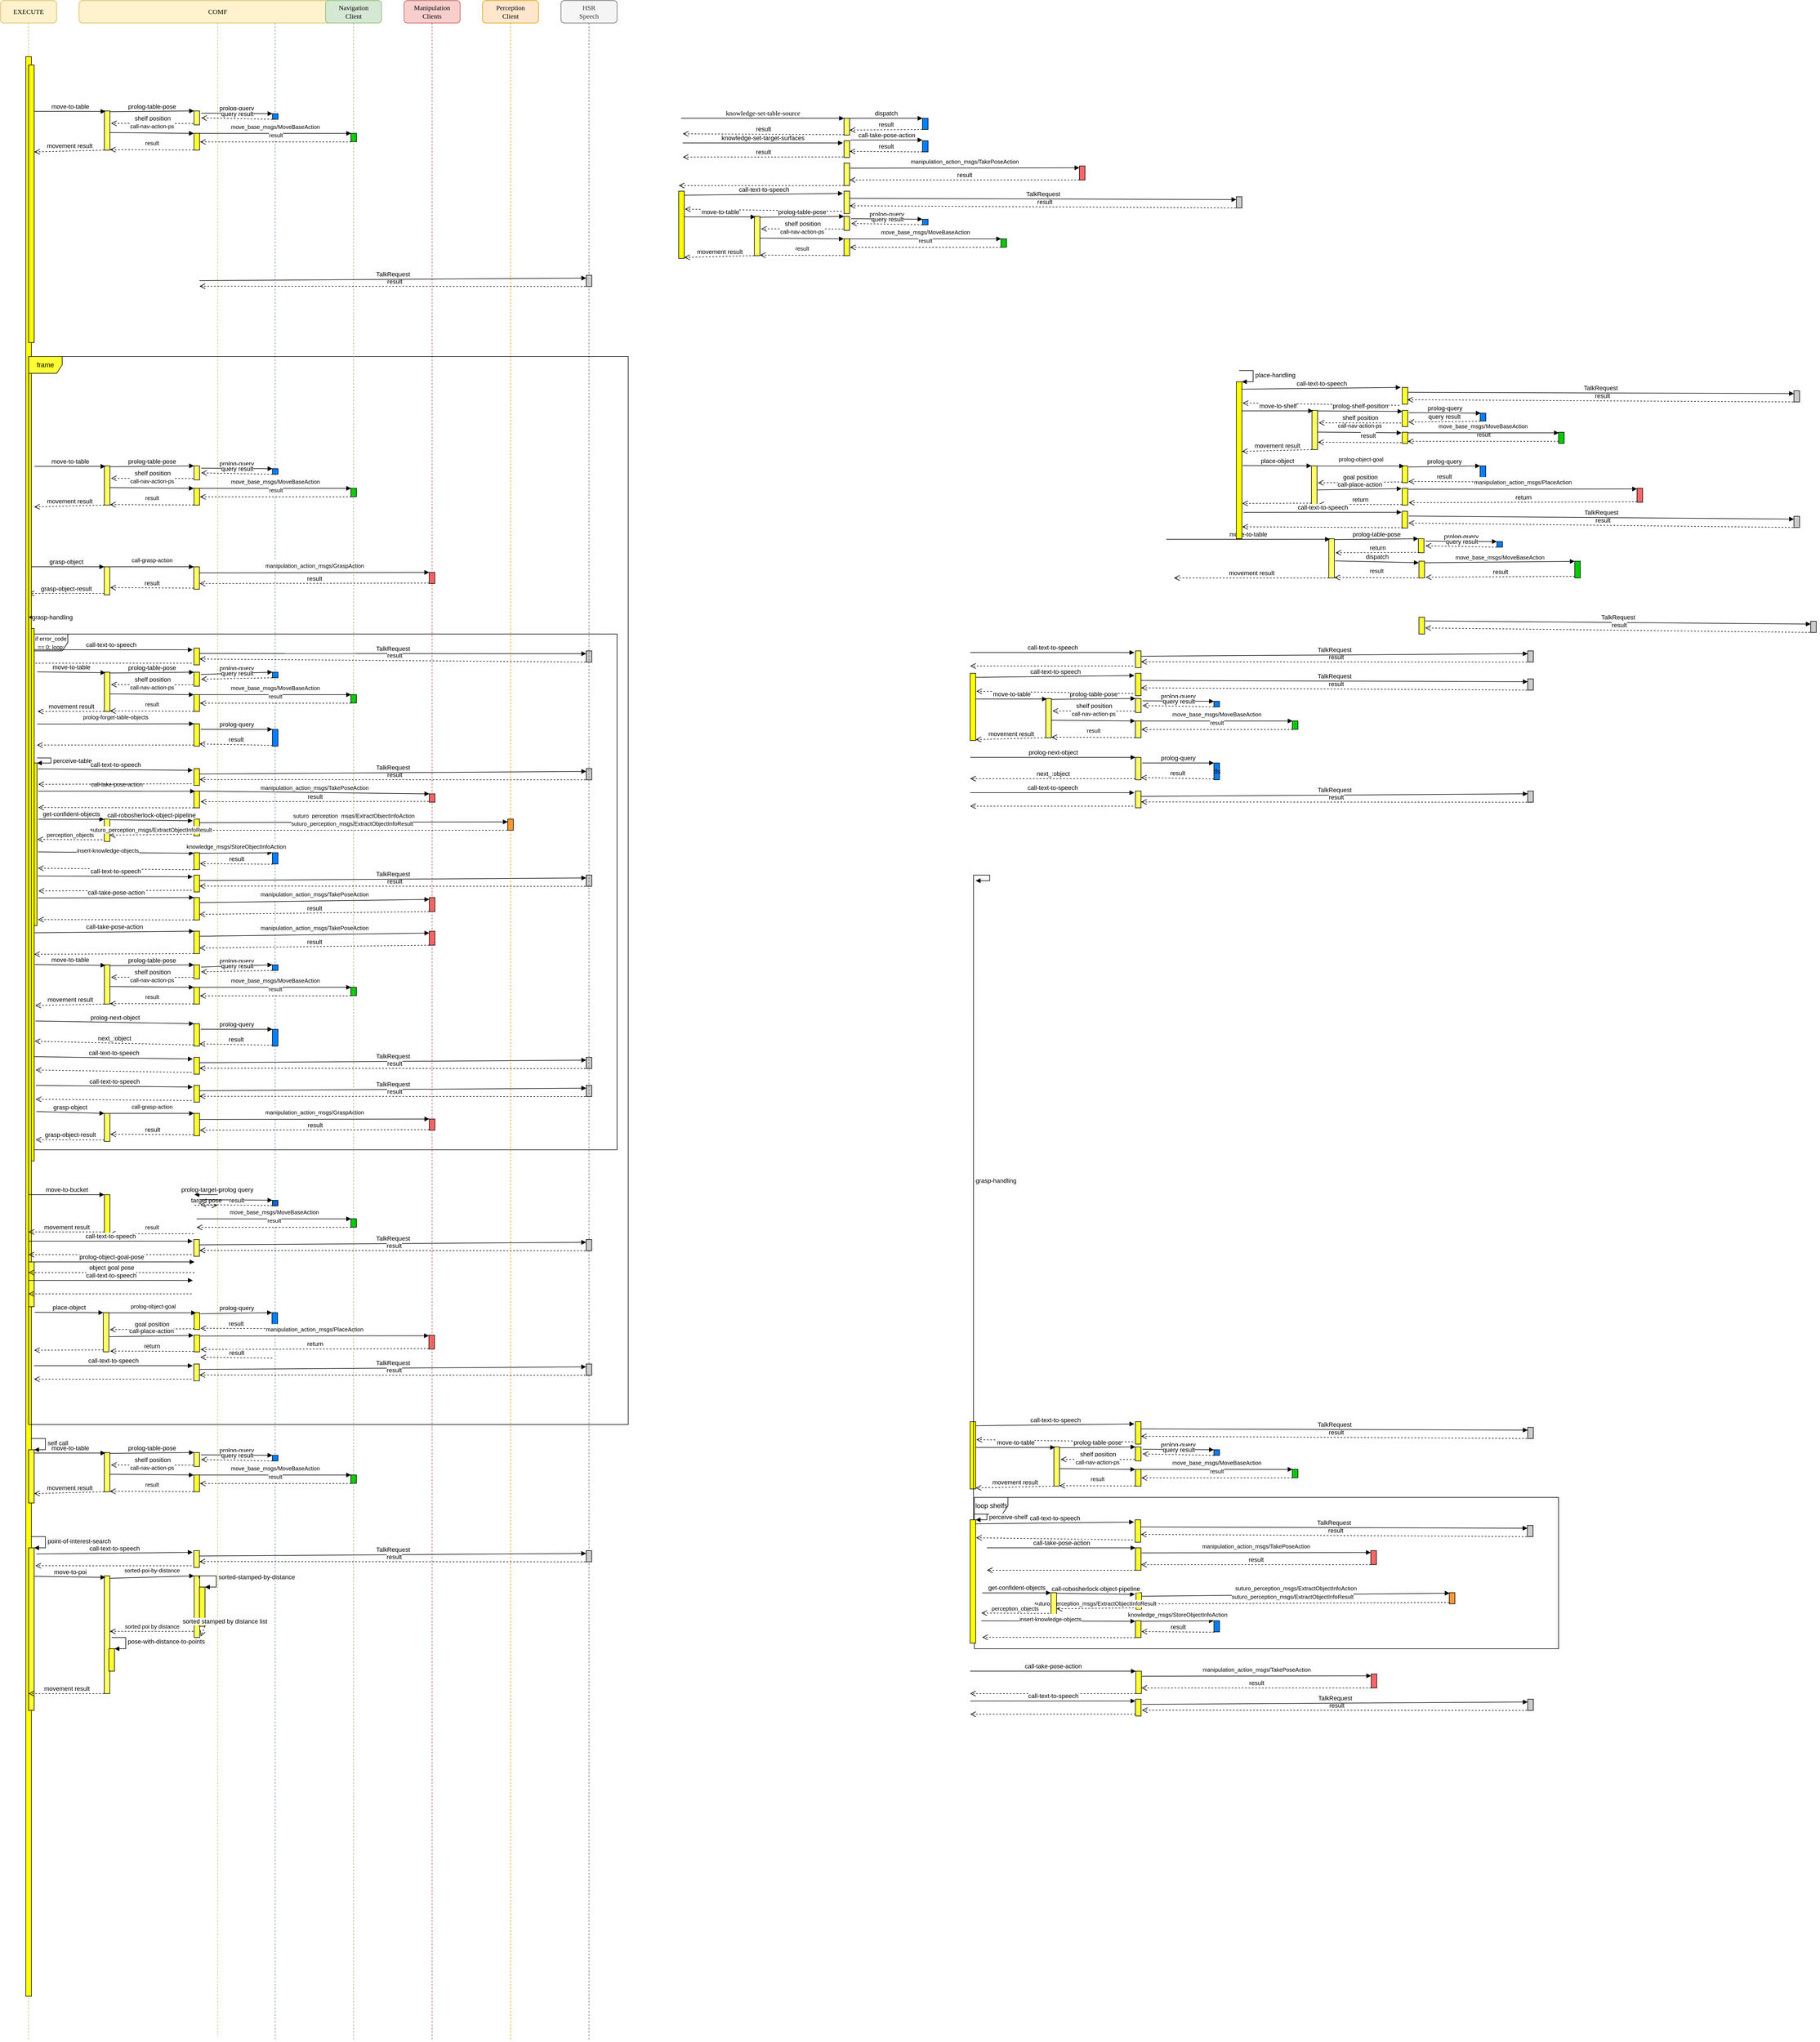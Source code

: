 <mxfile version="13.0.1" type="device"><diagram name="Page-1" id="13e1069c-82ec-6db2-03f1-153e76fe0fe0"><mxGraphModel dx="607" dy="352" grid="1" gridSize="10" guides="1" tooltips="1" connect="1" arrows="1" fold="1" page="1" pageScale="1" pageWidth="1100" pageHeight="850" background="#ffffff" math="0" shadow="0"><root><mxCell id="0"/><mxCell id="1" parent="0"/><mxCell id="7baba1c4bc27f4b0-4" value="Knowledge&lt;br&gt;Client" style="shape=umlLifeline;perimeter=lifelinePerimeter;whiteSpace=wrap;html=1;container=1;collapsible=0;recursiveResize=0;outlineConnect=0;rounded=1;shadow=0;comic=0;labelBackgroundColor=none;strokeWidth=1;fontFamily=Verdana;fontSize=12;align=center;fillColor=#dae8fc;strokeColor=#6c8ebf;" parent="1" vertex="1"><mxGeometry x="440" y="40" width="100" height="3640" as="geometry"/></mxCell><mxCell id="vyyCFOf6fEhxNRoXq2Ci-299" value="" style="html=1;points=[];perimeter=orthogonalPerimeter;fillColor=#0066CC;" vertex="1" parent="7baba1c4bc27f4b0-4"><mxGeometry x="45" y="2140" width="10" height="10" as="geometry"/></mxCell><mxCell id="7baba1c4bc27f4b0-2" value="COMF" style="shape=umlLifeline;perimeter=lifelinePerimeter;whiteSpace=wrap;html=1;container=1;collapsible=0;recursiveResize=0;outlineConnect=0;rounded=1;shadow=0;comic=0;labelBackgroundColor=none;strokeWidth=1;fontFamily=Verdana;fontSize=12;align=center;fillColor=#fff2cc;strokeColor=#d6b656;" parent="1" vertex="1"><mxGeometry x="140" y="40" width="495" height="3630" as="geometry"/></mxCell><mxCell id="vyyCFOf6fEhxNRoXq2Ci-41" value="" style="html=1;points=[];perimeter=orthogonalPerimeter;fillColor=#007FFF;" vertex="1" parent="7baba1c4bc27f4b0-2"><mxGeometry x="345.14" y="201.8" width="10" height="10" as="geometry"/></mxCell><mxCell id="vyyCFOf6fEhxNRoXq2Ci-42" value="" style="html=1;points=[];perimeter=orthogonalPerimeter;fillColor=#FFFF66;" vertex="1" parent="7baba1c4bc27f4b0-2"><mxGeometry x="45.14" y="196.8" width="10" height="70" as="geometry"/></mxCell><mxCell id="vyyCFOf6fEhxNRoXq2Ci-43" value="" style="html=1;points=[];perimeter=orthogonalPerimeter;fillColor=#FFFF66;" vertex="1" parent="7baba1c4bc27f4b0-2"><mxGeometry x="205.14" y="196.8" width="10" height="25" as="geometry"/></mxCell><mxCell id="vyyCFOf6fEhxNRoXq2Ci-44" value="" style="html=1;points=[];perimeter=orthogonalPerimeter;fillColor=#FFFF33;" vertex="1" parent="7baba1c4bc27f4b0-2"><mxGeometry x="205.14" y="236.8" width="10" height="30" as="geometry"/></mxCell><mxCell id="vyyCFOf6fEhxNRoXq2Ci-45" value="prolog-query" style="html=1;verticalAlign=bottom;endArrow=block;entryX=0;entryY=0;entryDx=0;entryDy=0;entryPerimeter=0;exitX=1.279;exitY=0.164;exitDx=0;exitDy=0;exitPerimeter=0;" edge="1" parent="7baba1c4bc27f4b0-2" source="vyyCFOf6fEhxNRoXq2Ci-43" target="vyyCFOf6fEhxNRoXq2Ci-41"><mxGeometry width="80" relative="1" as="geometry"><mxPoint x="215.14" y="211.8" as="sourcePoint"/><mxPoint x="345.14" y="271.8" as="targetPoint"/></mxGeometry></mxCell><mxCell id="vyyCFOf6fEhxNRoXq2Ci-46" value="query result" style="html=1;verticalAlign=bottom;endArrow=open;dashed=1;endSize=8;exitX=0;exitY=1;exitDx=0;exitDy=0;exitPerimeter=0;entryX=1.279;entryY=0.501;entryDx=0;entryDy=0;entryPerimeter=0;" edge="1" parent="7baba1c4bc27f4b0-2" source="vyyCFOf6fEhxNRoXq2Ci-41" target="vyyCFOf6fEhxNRoXq2Ci-43"><mxGeometry relative="1" as="geometry"><mxPoint x="345.14" y="271.8" as="sourcePoint"/><mxPoint x="265.14" y="271.8" as="targetPoint"/></mxGeometry></mxCell><mxCell id="vyyCFOf6fEhxNRoXq2Ci-47" value="move-to-table" style="html=1;verticalAlign=bottom;endArrow=block;entryX=0.2;entryY=0.013;entryDx=0;entryDy=0;entryPerimeter=0;exitX=1.055;exitY=0.382;exitDx=0;exitDy=0;exitPerimeter=0;" edge="1" parent="7baba1c4bc27f4b0-2" target="vyyCFOf6fEhxNRoXq2Ci-42"><mxGeometry width="80" relative="1" as="geometry"><mxPoint x="-79.31" y="197.64" as="sourcePoint"/><mxPoint x="-4.86" y="171.8" as="targetPoint"/></mxGeometry></mxCell><mxCell id="vyyCFOf6fEhxNRoXq2Ci-48" value="movement result" style="html=1;verticalAlign=bottom;endArrow=open;dashed=1;endSize=8;exitX=0;exitY=1;exitDx=0;exitDy=0;exitPerimeter=0;entryX=0.986;entryY=0.985;entryDx=0;entryDy=0;entryPerimeter=0;" edge="1" parent="7baba1c4bc27f4b0-2" source="vyyCFOf6fEhxNRoXq2Ci-42"><mxGeometry relative="1" as="geometry"><mxPoint x="22.14" y="208.8" as="sourcePoint"/><mxPoint x="-80.0" y="270.0" as="targetPoint"/></mxGeometry></mxCell><mxCell id="vyyCFOf6fEhxNRoXq2Ci-49" value="shelf position" style="html=1;verticalAlign=bottom;endArrow=open;dashed=1;endSize=8;exitX=-0.1;exitY=0.9;exitDx=0;exitDy=0;exitPerimeter=0;entryX=1.21;entryY=0.317;entryDx=0;entryDy=0;entryPerimeter=0;" edge="1" parent="7baba1c4bc27f4b0-2" source="vyyCFOf6fEhxNRoXq2Ci-43" target="vyyCFOf6fEhxNRoXq2Ci-42"><mxGeometry relative="1" as="geometry"><mxPoint x="183.14" y="202.79" as="sourcePoint"/><mxPoint x="55.14" y="201.8" as="targetPoint"/></mxGeometry></mxCell><mxCell id="vyyCFOf6fEhxNRoXq2Ci-50" value="prolog-table-pose" style="html=1;verticalAlign=bottom;endArrow=block;entryX=0;entryY=0;entryDx=0;entryDy=0;entryPerimeter=0;exitX=1.003;exitY=0.021;exitDx=0;exitDy=0;exitPerimeter=0;" edge="1" parent="7baba1c4bc27f4b0-2" source="vyyCFOf6fEhxNRoXq2Ci-42" target="vyyCFOf6fEhxNRoXq2Ci-43"><mxGeometry width="80" relative="1" as="geometry"><mxPoint x="75.14" y="176.3" as="sourcePoint"/><mxPoint x="155.14" y="176.3" as="targetPoint"/></mxGeometry></mxCell><mxCell id="vyyCFOf6fEhxNRoXq2Ci-51" value="&lt;div style=&quot;line-height: 19px&quot;&gt;&lt;font style=&quot;font-size: 10px&quot;&gt;call-nav-action-ps&lt;/font&gt;&lt;/div&gt;" style="html=1;verticalAlign=bottom;endArrow=block;entryX=-0.031;entryY=0.003;entryDx=0;entryDy=0;entryPerimeter=0;exitX=1.003;exitY=0.553;exitDx=0;exitDy=0;exitPerimeter=0;" edge="1" parent="7baba1c4bc27f4b0-2" source="vyyCFOf6fEhxNRoXq2Ci-42" target="vyyCFOf6fEhxNRoXq2Ci-44"><mxGeometry width="80" relative="1" as="geometry"><mxPoint x="90.14" y="241.8" as="sourcePoint"/><mxPoint x="170.14" y="241.8" as="targetPoint"/></mxGeometry></mxCell><mxCell id="vyyCFOf6fEhxNRoXq2Ci-52" value="&lt;div style=&quot;line-height: 19px&quot;&gt;&lt;font style=&quot;font-size: 10px&quot;&gt;move_base_msgs/MoveBaseAction&lt;/font&gt;&lt;/div&gt;" style="html=1;verticalAlign=bottom;endArrow=block;entryX=0.038;entryY=0.007;entryDx=0;entryDy=0;entryPerimeter=0;exitX=1.003;exitY=0.003;exitDx=0;exitDy=0;exitPerimeter=0;" edge="1" parent="7baba1c4bc27f4b0-2" source="vyyCFOf6fEhxNRoXq2Ci-44" target="vyyCFOf6fEhxNRoXq2Ci-55"><mxGeometry width="80" relative="1" as="geometry"><mxPoint x="240.14" y="241.8" as="sourcePoint"/><mxPoint x="320.14" y="241.8" as="targetPoint"/></mxGeometry></mxCell><mxCell id="vyyCFOf6fEhxNRoXq2Ci-53" value="&lt;div style=&quot;line-height: 19px&quot;&gt;&lt;font style=&quot;font-size: 10px&quot;&gt;result&lt;/font&gt;&lt;/div&gt;" style="html=1;verticalAlign=bottom;endArrow=open;dashed=1;endSize=8;exitX=0.038;exitY=1.018;exitDx=0;exitDy=0;exitPerimeter=0;entryX=1.072;entryY=0.509;entryDx=0;entryDy=0;entryPerimeter=0;fillColor=#FFFF66;" edge="1" parent="7baba1c4bc27f4b0-2" source="vyyCFOf6fEhxNRoXq2Ci-55" target="vyyCFOf6fEhxNRoXq2Ci-44"><mxGeometry relative="1" as="geometry"><mxPoint x="460.14" y="251.8" as="sourcePoint"/><mxPoint x="380.14" y="251.8" as="targetPoint"/></mxGeometry></mxCell><mxCell id="vyyCFOf6fEhxNRoXq2Ci-54" value="&lt;div style=&quot;line-height: 19px&quot;&gt;&lt;font style=&quot;font-size: 10px&quot;&gt;result&lt;/font&gt;&lt;/div&gt;" style="html=1;verticalAlign=bottom;endArrow=open;dashed=1;endSize=8;exitX=-0.031;exitY=0.992;exitDx=0;exitDy=0;exitPerimeter=0;entryX=1.003;entryY=0.987;entryDx=0;entryDy=0;entryPerimeter=0;" edge="1" parent="7baba1c4bc27f4b0-2" source="vyyCFOf6fEhxNRoXq2Ci-44" target="vyyCFOf6fEhxNRoXq2Ci-42"><mxGeometry relative="1" as="geometry"><mxPoint x="495.52" y="262.07" as="sourcePoint"/><mxPoint x="225.86" y="262.07" as="targetPoint"/></mxGeometry></mxCell><mxCell id="vyyCFOf6fEhxNRoXq2Ci-55" value="" style="html=1;points=[];perimeter=orthogonalPerimeter;fillColor=#00CC00;" vertex="1" parent="7baba1c4bc27f4b0-2"><mxGeometry x="485.14" y="236.8" width="10" height="15" as="geometry"/></mxCell><mxCell id="vyyCFOf6fEhxNRoXq2Ci-143" value="" style="html=1;points=[];perimeter=orthogonalPerimeter;fillColor=#007FFF;" vertex="1" parent="7baba1c4bc27f4b0-2"><mxGeometry x="345.14" y="835" width="10" height="10" as="geometry"/></mxCell><mxCell id="vyyCFOf6fEhxNRoXq2Ci-144" value="" style="html=1;points=[];perimeter=orthogonalPerimeter;fillColor=#FFFF66;" vertex="1" parent="7baba1c4bc27f4b0-2"><mxGeometry x="45.14" y="830" width="10" height="70" as="geometry"/></mxCell><mxCell id="vyyCFOf6fEhxNRoXq2Ci-145" value="" style="html=1;points=[];perimeter=orthogonalPerimeter;fillColor=#FFFF66;" vertex="1" parent="7baba1c4bc27f4b0-2"><mxGeometry x="205.14" y="830" width="10" height="25" as="geometry"/></mxCell><mxCell id="vyyCFOf6fEhxNRoXq2Ci-146" value="" style="html=1;points=[];perimeter=orthogonalPerimeter;fillColor=#FFFF33;" vertex="1" parent="7baba1c4bc27f4b0-2"><mxGeometry x="205.14" y="870" width="10" height="30" as="geometry"/></mxCell><mxCell id="vyyCFOf6fEhxNRoXq2Ci-147" value="prolog-query" style="html=1;verticalAlign=bottom;endArrow=block;entryX=0;entryY=0;entryDx=0;entryDy=0;entryPerimeter=0;exitX=1.279;exitY=0.164;exitDx=0;exitDy=0;exitPerimeter=0;" edge="1" source="vyyCFOf6fEhxNRoXq2Ci-145" target="vyyCFOf6fEhxNRoXq2Ci-143" parent="7baba1c4bc27f4b0-2"><mxGeometry width="80" relative="1" as="geometry"><mxPoint x="75.14" y="805" as="sourcePoint"/><mxPoint x="205.14" y="865" as="targetPoint"/></mxGeometry></mxCell><mxCell id="vyyCFOf6fEhxNRoXq2Ci-148" value="query result" style="html=1;verticalAlign=bottom;endArrow=open;dashed=1;endSize=8;exitX=0;exitY=1;exitDx=0;exitDy=0;exitPerimeter=0;entryX=1.279;entryY=0.501;entryDx=0;entryDy=0;entryPerimeter=0;" edge="1" source="vyyCFOf6fEhxNRoXq2Ci-143" target="vyyCFOf6fEhxNRoXq2Ci-145" parent="7baba1c4bc27f4b0-2"><mxGeometry relative="1" as="geometry"><mxPoint x="205.14" y="865" as="sourcePoint"/><mxPoint x="125.14" y="865" as="targetPoint"/></mxGeometry></mxCell><mxCell id="vyyCFOf6fEhxNRoXq2Ci-149" value="shelf position" style="html=1;verticalAlign=bottom;endArrow=open;dashed=1;endSize=8;exitX=-0.1;exitY=0.9;exitDx=0;exitDy=0;exitPerimeter=0;entryX=1.21;entryY=0.317;entryDx=0;entryDy=0;entryPerimeter=0;" edge="1" source="vyyCFOf6fEhxNRoXq2Ci-145" target="vyyCFOf6fEhxNRoXq2Ci-144" parent="7baba1c4bc27f4b0-2"><mxGeometry relative="1" as="geometry"><mxPoint x="43.14" y="795.99" as="sourcePoint"/><mxPoint x="-84.86" y="795" as="targetPoint"/></mxGeometry></mxCell><mxCell id="vyyCFOf6fEhxNRoXq2Ci-150" value="prolog-table-pose" style="html=1;verticalAlign=bottom;endArrow=block;entryX=0;entryY=0;entryDx=0;entryDy=0;entryPerimeter=0;exitX=1.003;exitY=0.021;exitDx=0;exitDy=0;exitPerimeter=0;" edge="1" source="vyyCFOf6fEhxNRoXq2Ci-144" target="vyyCFOf6fEhxNRoXq2Ci-145" parent="7baba1c4bc27f4b0-2"><mxGeometry width="80" relative="1" as="geometry"><mxPoint x="-64.86" y="769.5" as="sourcePoint"/><mxPoint x="15.14" y="769.5" as="targetPoint"/></mxGeometry></mxCell><mxCell id="vyyCFOf6fEhxNRoXq2Ci-151" value="&lt;div style=&quot;line-height: 19px&quot;&gt;&lt;font style=&quot;font-size: 10px&quot;&gt;call-nav-action-ps&lt;/font&gt;&lt;/div&gt;" style="html=1;verticalAlign=bottom;endArrow=block;entryX=-0.031;entryY=0.003;entryDx=0;entryDy=0;entryPerimeter=0;exitX=1.003;exitY=0.553;exitDx=0;exitDy=0;exitPerimeter=0;" edge="1" source="vyyCFOf6fEhxNRoXq2Ci-144" target="vyyCFOf6fEhxNRoXq2Ci-146" parent="7baba1c4bc27f4b0-2"><mxGeometry width="80" relative="1" as="geometry"><mxPoint x="-49.86" y="835" as="sourcePoint"/><mxPoint x="30.14" y="835" as="targetPoint"/></mxGeometry></mxCell><mxCell id="vyyCFOf6fEhxNRoXq2Ci-152" value="&lt;div style=&quot;line-height: 19px&quot;&gt;&lt;font style=&quot;font-size: 10px&quot;&gt;move_base_msgs/MoveBaseAction&lt;/font&gt;&lt;/div&gt;" style="html=1;verticalAlign=bottom;endArrow=block;entryX=0.038;entryY=0.007;entryDx=0;entryDy=0;entryPerimeter=0;exitX=1.003;exitY=0.003;exitDx=0;exitDy=0;exitPerimeter=0;" edge="1" source="vyyCFOf6fEhxNRoXq2Ci-146" target="vyyCFOf6fEhxNRoXq2Ci-155" parent="7baba1c4bc27f4b0-2"><mxGeometry width="80" relative="1" as="geometry"><mxPoint x="100.14" y="835" as="sourcePoint"/><mxPoint x="180.14" y="835" as="targetPoint"/></mxGeometry></mxCell><mxCell id="vyyCFOf6fEhxNRoXq2Ci-153" value="&lt;div style=&quot;line-height: 19px&quot;&gt;&lt;font style=&quot;font-size: 10px&quot;&gt;result&lt;/font&gt;&lt;/div&gt;" style="html=1;verticalAlign=bottom;endArrow=open;dashed=1;endSize=8;exitX=0.038;exitY=1.018;exitDx=0;exitDy=0;exitPerimeter=0;entryX=1.072;entryY=0.509;entryDx=0;entryDy=0;entryPerimeter=0;fillColor=#FFFF66;" edge="1" source="vyyCFOf6fEhxNRoXq2Ci-155" target="vyyCFOf6fEhxNRoXq2Ci-146" parent="7baba1c4bc27f4b0-2"><mxGeometry relative="1" as="geometry"><mxPoint x="320.14" y="845" as="sourcePoint"/><mxPoint x="240.14" y="845" as="targetPoint"/></mxGeometry></mxCell><mxCell id="vyyCFOf6fEhxNRoXq2Ci-154" value="&lt;div style=&quot;line-height: 19px&quot;&gt;&lt;font style=&quot;font-size: 10px&quot;&gt;result&lt;/font&gt;&lt;/div&gt;" style="html=1;verticalAlign=bottom;endArrow=open;dashed=1;endSize=8;exitX=-0.031;exitY=0.992;exitDx=0;exitDy=0;exitPerimeter=0;entryX=1.003;entryY=0.987;entryDx=0;entryDy=0;entryPerimeter=0;" edge="1" source="vyyCFOf6fEhxNRoXq2Ci-146" target="vyyCFOf6fEhxNRoXq2Ci-144" parent="7baba1c4bc27f4b0-2"><mxGeometry relative="1" as="geometry"><mxPoint x="355.52" y="855.27" as="sourcePoint"/><mxPoint x="85.86" y="855.27" as="targetPoint"/></mxGeometry></mxCell><mxCell id="vyyCFOf6fEhxNRoXq2Ci-155" value="" style="html=1;points=[];perimeter=orthogonalPerimeter;fillColor=#00CC00;" vertex="1" parent="7baba1c4bc27f4b0-2"><mxGeometry x="485.14" y="870" width="10" height="15" as="geometry"/></mxCell><mxCell id="vyyCFOf6fEhxNRoXq2Ci-156" value="move-to-table" style="html=1;verticalAlign=bottom;endArrow=block;entryX=0.2;entryY=0.013;entryDx=0;entryDy=0;entryPerimeter=0;exitX=1.055;exitY=0.382;exitDx=0;exitDy=0;exitPerimeter=0;" edge="1" target="vyyCFOf6fEhxNRoXq2Ci-144" parent="7baba1c4bc27f4b0-2"><mxGeometry width="80" relative="1" as="geometry"><mxPoint x="-79.31" y="830.84" as="sourcePoint"/><mxPoint x="-144.86" y="765" as="targetPoint"/></mxGeometry></mxCell><mxCell id="vyyCFOf6fEhxNRoXq2Ci-157" value="movement result" style="html=1;verticalAlign=bottom;endArrow=open;dashed=1;endSize=8;exitX=0;exitY=1;exitDx=0;exitDy=0;exitPerimeter=0;entryX=0.986;entryY=0.985;entryDx=0;entryDy=0;entryPerimeter=0;" edge="1" source="vyyCFOf6fEhxNRoXq2Ci-144" parent="7baba1c4bc27f4b0-2"><mxGeometry relative="1" as="geometry"><mxPoint x="-117.86" y="802" as="sourcePoint"/><mxPoint x="-80.0" y="903.2" as="targetPoint"/></mxGeometry></mxCell><mxCell id="vyyCFOf6fEhxNRoXq2Ci-164" value="" style="html=1;points=[];perimeter=orthogonalPerimeter;fillColor=#007FFF;" vertex="1" parent="7baba1c4bc27f4b0-2"><mxGeometry x="345" y="1198.05" width="10" height="10" as="geometry"/></mxCell><mxCell id="vyyCFOf6fEhxNRoXq2Ci-165" value="" style="html=1;points=[];perimeter=orthogonalPerimeter;fillColor=#007FFF;" vertex="1" parent="7baba1c4bc27f4b0-2"><mxGeometry x="345" y="1720.05" width="10" height="10" as="geometry"/></mxCell><mxCell id="vyyCFOf6fEhxNRoXq2Ci-166" value="" style="html=1;points=[];perimeter=orthogonalPerimeter;fillColor=#007FFF;" vertex="1" parent="7baba1c4bc27f4b0-2"><mxGeometry x="345" y="1835.05" width="10" height="30" as="geometry"/></mxCell><mxCell id="vyyCFOf6fEhxNRoXq2Ci-167" value="" style="html=1;points=[];perimeter=orthogonalPerimeter;fillColor=#007FFF;" vertex="1" parent="7baba1c4bc27f4b0-2"><mxGeometry x="345" y="1300.05" width="10" height="30" as="geometry"/></mxCell><mxCell id="vyyCFOf6fEhxNRoXq2Ci-168" value="&lt;font style=&quot;font-size: 10px&quot;&gt;if&amp;nbsp;error_code == 0; loop:&lt;/font&gt;" style="shape=umlFrame;whiteSpace=wrap;html=1;" vertex="1" parent="7baba1c4bc27f4b0-2"><mxGeometry x="-80" y="1130.05" width="1040" height="920" as="geometry"/></mxCell><mxCell id="vyyCFOf6fEhxNRoXq2Ci-169" value="" style="html=1;points=[];perimeter=orthogonalPerimeter;fillColor=#FFFF66;" vertex="1" parent="7baba1c4bc27f4b0-2"><mxGeometry x="45.14" y="1985.05" width="10" height="50" as="geometry"/></mxCell><mxCell id="vyyCFOf6fEhxNRoXq2Ci-170" value="" style="html=1;points=[];perimeter=orthogonalPerimeter;fillColor=#FFFF66;" vertex="1" parent="7baba1c4bc27f4b0-2"><mxGeometry x="45.14" y="1720.05" width="10" height="70" as="geometry"/></mxCell><mxCell id="vyyCFOf6fEhxNRoXq2Ci-171" value="" style="html=1;points=[];perimeter=orthogonalPerimeter;fillColor=#FFFF66;" vertex="1" parent="7baba1c4bc27f4b0-2"><mxGeometry x="45" y="1460.05" width="10" height="40" as="geometry"/></mxCell><mxCell id="vyyCFOf6fEhxNRoXq2Ci-172" value="" style="html=1;points=[];perimeter=orthogonalPerimeter;fillColor=#FFFF66;" vertex="1" parent="7baba1c4bc27f4b0-2"><mxGeometry x="44.97" y="1010.05" width="10" height="50" as="geometry"/></mxCell><mxCell id="vyyCFOf6fEhxNRoXq2Ci-173" value="" style="html=1;points=[];perimeter=orthogonalPerimeter;fillColor=#FFFF66;" vertex="1" parent="7baba1c4bc27f4b0-2"><mxGeometry x="45.14" y="1198.05" width="10" height="70" as="geometry"/></mxCell><mxCell id="vyyCFOf6fEhxNRoXq2Ci-174" value="" style="html=1;points=[];perimeter=orthogonalPerimeter;fillColor=#FFFF66;" vertex="1" parent="7baba1c4bc27f4b0-2"><mxGeometry x="204.83" y="1010.05" width="10" height="40" as="geometry"/></mxCell><mxCell id="vyyCFOf6fEhxNRoXq2Ci-175" value="" style="html=1;points=[];perimeter=orthogonalPerimeter;fillColor=#FFFF33;" vertex="1" parent="7baba1c4bc27f4b0-2"><mxGeometry x="205" y="1155.05" width="10" height="30" as="geometry"/></mxCell><mxCell id="vyyCFOf6fEhxNRoXq2Ci-176" value="" style="html=1;points=[];perimeter=orthogonalPerimeter;fillColor=#FFFF33;" vertex="1" parent="7baba1c4bc27f4b0-2"><mxGeometry x="205" y="1198.05" width="10" height="25" as="geometry"/></mxCell><mxCell id="vyyCFOf6fEhxNRoXq2Ci-177" value="" style="html=1;points=[];perimeter=orthogonalPerimeter;fillColor=#FFFF33;" vertex="1" parent="7baba1c4bc27f4b0-2"><mxGeometry x="205" y="1238.05" width="10" height="30" as="geometry"/></mxCell><mxCell id="vyyCFOf6fEhxNRoXq2Ci-178" value="" style="html=1;points=[];perimeter=orthogonalPerimeter;fillColor=#FFFF33;" vertex="1" parent="7baba1c4bc27f4b0-2"><mxGeometry x="205" y="1290.05" width="10" height="40" as="geometry"/></mxCell><mxCell id="vyyCFOf6fEhxNRoXq2Ci-179" value="" style="html=1;verticalAlign=bottom;endArrow=open;dashed=1;endSize=8;exitX=0;exitY=0.95;entryX=1.02;entryY=0.476;entryDx=0;entryDy=0;entryPerimeter=0;" edge="1" source="vyyCFOf6fEhxNRoXq2Ci-178" parent="7baba1c4bc27f4b0-2"><mxGeometry relative="1" as="geometry"><mxPoint x="-75" y="1328.05" as="targetPoint"/></mxGeometry></mxCell><mxCell id="vyyCFOf6fEhxNRoXq2Ci-180" value="&lt;div style=&quot;line-height: 19px&quot;&gt;&lt;font style=&quot;font-size: 10px&quot;&gt;prolog-forget-table-objects&lt;/font&gt;&lt;/div&gt;" style="html=1;verticalAlign=bottom;endArrow=block;entryX=0;entryY=0;exitX=1.06;exitY=0.401;exitDx=0;exitDy=0;exitPerimeter=0;" edge="1" target="vyyCFOf6fEhxNRoXq2Ci-178" parent="7baba1c4bc27f4b0-2"><mxGeometry relative="1" as="geometry"><mxPoint x="-74.6" y="1290.55" as="sourcePoint"/></mxGeometry></mxCell><mxCell id="vyyCFOf6fEhxNRoXq2Ci-181" value="movement result" style="html=1;verticalAlign=bottom;endArrow=open;dashed=1;endSize=8;exitX=0;exitY=1;exitDx=0;exitDy=0;exitPerimeter=0;entryX=1.14;entryY=0.356;entryDx=0;entryDy=0;entryPerimeter=0;" edge="1" source="vyyCFOf6fEhxNRoXq2Ci-173" parent="7baba1c4bc27f4b0-2"><mxGeometry relative="1" as="geometry"><mxPoint x="46.94" y="1210.05" as="sourcePoint"/><mxPoint x="-73.8" y="1268.05" as="targetPoint"/></mxGeometry></mxCell><mxCell id="vyyCFOf6fEhxNRoXq2Ci-182" value="move-to-table" style="html=1;verticalAlign=bottom;endArrow=block;entryX=0.2;entryY=0.013;entryDx=0;entryDy=0;entryPerimeter=0;exitX=1.06;exitY=0.215;exitDx=0;exitDy=0;exitPerimeter=0;" edge="1" target="vyyCFOf6fEhxNRoXq2Ci-173" parent="7baba1c4bc27f4b0-2"><mxGeometry width="80" relative="1" as="geometry"><mxPoint x="-74.6" y="1197.55" as="sourcePoint"/><mxPoint x="19.94" y="1173.05" as="targetPoint"/></mxGeometry></mxCell><mxCell id="vyyCFOf6fEhxNRoXq2Ci-183" value="" style="html=1;points=[];perimeter=orthogonalPerimeter;fillColor=#FFFF33;" vertex="1" parent="7baba1c4bc27f4b0-2"><mxGeometry x="205" y="1660.05" width="10" height="40" as="geometry"/></mxCell><mxCell id="vyyCFOf6fEhxNRoXq2Ci-184" value="call-take-pose-action" style="html=1;verticalAlign=bottom;endArrow=block;exitX=1.317;exitY=0.803;exitDx=0;exitDy=0;exitPerimeter=0;entryX=0;entryY=0;entryDx=0;entryDy=0;entryPerimeter=0;" edge="1" target="vyyCFOf6fEhxNRoXq2Ci-183" parent="7baba1c4bc27f4b0-2"><mxGeometry width="80" relative="1" as="geometry"><mxPoint x="-79.16" y="1662.92" as="sourcePoint"/><mxPoint x="31.26" y="1690.05" as="targetPoint"/></mxGeometry></mxCell><mxCell id="vyyCFOf6fEhxNRoXq2Ci-185" value="" style="html=1;verticalAlign=bottom;endArrow=open;dashed=1;endSize=8;exitX=0;exitY=1;exitDx=0;exitDy=0;exitPerimeter=0;entryX=1.233;entryY=0.935;entryDx=0;entryDy=0;entryPerimeter=0;" edge="1" source="vyyCFOf6fEhxNRoXq2Ci-183" parent="7baba1c4bc27f4b0-2"><mxGeometry relative="1" as="geometry"><mxPoint x="111.26" y="1700.05" as="sourcePoint"/><mxPoint x="-80" y="1701.2" as="targetPoint"/></mxGeometry></mxCell><mxCell id="vyyCFOf6fEhxNRoXq2Ci-186" value="" style="html=1;points=[];perimeter=orthogonalPerimeter;fillColor=#FFFF33;" vertex="1" parent="7baba1c4bc27f4b0-2"><mxGeometry x="205" y="1560.05" width="10" height="30" as="geometry"/></mxCell><mxCell id="vyyCFOf6fEhxNRoXq2Ci-187" value="" style="html=1;points=[];perimeter=orthogonalPerimeter;fillColor=#FFFF33;" vertex="1" parent="7baba1c4bc27f4b0-2"><mxGeometry x="205" y="1600.05" width="10" height="40" as="geometry"/></mxCell><mxCell id="vyyCFOf6fEhxNRoXq2Ci-188" value="" style="html=1;points=[];perimeter=orthogonalPerimeter;fillColor=#FFFF33;" vertex="1" parent="7baba1c4bc27f4b0-2"><mxGeometry x="205" y="1825.05" width="10" height="40" as="geometry"/></mxCell><mxCell id="vyyCFOf6fEhxNRoXq2Ci-189" value="" style="html=1;points=[];perimeter=orthogonalPerimeter;fillColor=#FFFF33;" vertex="1" parent="7baba1c4bc27f4b0-2"><mxGeometry x="205" y="1720.05" width="10" height="25" as="geometry"/></mxCell><mxCell id="vyyCFOf6fEhxNRoXq2Ci-190" value="" style="html=1;points=[];perimeter=orthogonalPerimeter;fillColor=#FFFF33;" vertex="1" parent="7baba1c4bc27f4b0-2"><mxGeometry x="205" y="1760.05" width="10" height="30" as="geometry"/></mxCell><mxCell id="vyyCFOf6fEhxNRoXq2Ci-191" value="" style="html=1;points=[];perimeter=orthogonalPerimeter;fillColor=#FFFF33;" vertex="1" parent="7baba1c4bc27f4b0-2"><mxGeometry x="205" y="1885.05" width="10" height="30" as="geometry"/></mxCell><mxCell id="vyyCFOf6fEhxNRoXq2Ci-192" value="" style="html=1;points=[];perimeter=orthogonalPerimeter;fillColor=#FFFF33;" vertex="1" parent="7baba1c4bc27f4b0-2"><mxGeometry x="205" y="1935.05" width="10" height="30" as="geometry"/></mxCell><mxCell id="vyyCFOf6fEhxNRoXq2Ci-193" value="" style="html=1;points=[];perimeter=orthogonalPerimeter;fillColor=#FFFF33;" vertex="1" parent="7baba1c4bc27f4b0-2"><mxGeometry x="205" y="1520.05" width="10" height="30" as="geometry"/></mxCell><mxCell id="vyyCFOf6fEhxNRoXq2Ci-194" value="" style="html=1;points=[];perimeter=orthogonalPerimeter;fillColor=#FFFF33;" vertex="1" parent="7baba1c4bc27f4b0-2"><mxGeometry x="205" y="1460.05" width="10" height="30" as="geometry"/></mxCell><mxCell id="vyyCFOf6fEhxNRoXq2Ci-195" value="" style="html=1;points=[];perimeter=orthogonalPerimeter;fillColor=#00CC00;" vertex="1" parent="7baba1c4bc27f4b0-2"><mxGeometry x="485" y="1760.05" width="10" height="15" as="geometry"/></mxCell><mxCell id="vyyCFOf6fEhxNRoXq2Ci-196" value="" style="html=1;points=[];perimeter=orthogonalPerimeter;fillColor=#FF6666;" vertex="1" parent="7baba1c4bc27f4b0-2"><mxGeometry x="624.83" y="1020.05" width="10" height="20" as="geometry"/></mxCell><mxCell id="vyyCFOf6fEhxNRoXq2Ci-197" value="" style="html=1;points=[];perimeter=orthogonalPerimeter;fillColor=#FF6666;" vertex="1" parent="7baba1c4bc27f4b0-2"><mxGeometry x="625" y="1600.05" width="10" height="25" as="geometry"/></mxCell><mxCell id="vyyCFOf6fEhxNRoXq2Ci-198" value="" style="html=1;points=[];perimeter=orthogonalPerimeter;fillColor=#FF6666;" vertex="1" parent="7baba1c4bc27f4b0-2"><mxGeometry x="625" y="1660.05" width="10" height="25" as="geometry"/></mxCell><mxCell id="vyyCFOf6fEhxNRoXq2Ci-199" value="" style="html=1;points=[];perimeter=orthogonalPerimeter;fillColor=#FF6666;" vertex="1" parent="7baba1c4bc27f4b0-2"><mxGeometry x="625" y="1415.05" width="10" height="15" as="geometry"/></mxCell><mxCell id="vyyCFOf6fEhxNRoXq2Ci-200" value="" style="html=1;points=[];perimeter=orthogonalPerimeter;fillColor=#FF6666;" vertex="1" parent="7baba1c4bc27f4b0-2"><mxGeometry x="625" y="1995.05" width="10" height="20" as="geometry"/></mxCell><mxCell id="vyyCFOf6fEhxNRoXq2Ci-201" value="" style="html=1;points=[];perimeter=orthogonalPerimeter;fillColor=#CCCCCC;" vertex="1" parent="7baba1c4bc27f4b0-2"><mxGeometry x="905" y="1560.05" width="10" height="20" as="geometry"/></mxCell><mxCell id="vyyCFOf6fEhxNRoXq2Ci-202" value="" style="html=1;points=[];perimeter=orthogonalPerimeter;fillColor=#CCCCCC;" vertex="1" parent="7baba1c4bc27f4b0-2"><mxGeometry x="905" y="1885.05" width="10" height="20" as="geometry"/></mxCell><mxCell id="vyyCFOf6fEhxNRoXq2Ci-203" value="" style="html=1;points=[];perimeter=orthogonalPerimeter;fillColor=#CCCCCC;" vertex="1" parent="7baba1c4bc27f4b0-2"><mxGeometry x="905" y="1935.05" width="10" height="20" as="geometry"/></mxCell><mxCell id="vyyCFOf6fEhxNRoXq2Ci-204" value="" style="html=1;points=[];perimeter=orthogonalPerimeter;fillColor=#CCCCCC;" vertex="1" parent="7baba1c4bc27f4b0-2"><mxGeometry x="905" y="1160.05" width="10" height="20" as="geometry"/></mxCell><mxCell id="vyyCFOf6fEhxNRoXq2Ci-205" value="" style="html=1;points=[];perimeter=orthogonalPerimeter;fillColor=#FF9933;" vertex="1" parent="7baba1c4bc27f4b0-2"><mxGeometry x="765" y="1460.05" width="10" height="20" as="geometry"/></mxCell><mxCell id="vyyCFOf6fEhxNRoXq2Ci-206" value="&lt;div style=&quot;line-height: 19px&quot;&gt;&lt;font style=&quot;font-size: 10px&quot;&gt;call-grasp-action&lt;/font&gt;&lt;/div&gt;" style="html=1;verticalAlign=bottom;endArrow=block;entryX=0;entryY=0;exitX=1.067;exitY=-0.001;exitDx=0;exitDy=0;exitPerimeter=0;" edge="1" source="vyyCFOf6fEhxNRoXq2Ci-172" target="vyyCFOf6fEhxNRoXq2Ci-174" parent="7baba1c4bc27f4b0-2"><mxGeometry relative="1" as="geometry"><mxPoint x="134.83" y="1010.05" as="sourcePoint"/></mxGeometry></mxCell><mxCell id="vyyCFOf6fEhxNRoXq2Ci-207" value="result" style="html=1;verticalAlign=bottom;endArrow=open;dashed=1;endSize=8;exitX=0;exitY=0.95;entryX=1.071;entryY=0.743;entryDx=0;entryDy=0;entryPerimeter=0;" edge="1" source="vyyCFOf6fEhxNRoXq2Ci-174" target="vyyCFOf6fEhxNRoXq2Ci-172" parent="7baba1c4bc27f4b0-2"><mxGeometry relative="1" as="geometry"><mxPoint x="134.83" y="1086.05" as="targetPoint"/></mxGeometry></mxCell><mxCell id="vyyCFOf6fEhxNRoXq2Ci-208" value="&lt;div style=&quot;line-height: 19px&quot;&gt;&lt;font style=&quot;font-size: 10px&quot;&gt;manipulation_action_msgs/GraspAction&lt;/font&gt;&lt;/div&gt;" style="html=1;verticalAlign=bottom;endArrow=block;entryX=0;entryY=0;exitX=0.995;exitY=0.271;exitDx=0;exitDy=0;exitPerimeter=0;" edge="1" source="vyyCFOf6fEhxNRoXq2Ci-174" target="vyyCFOf6fEhxNRoXq2Ci-196" parent="7baba1c4bc27f4b0-2"><mxGeometry relative="1" as="geometry"><mxPoint x="554.83" y="1030.05" as="sourcePoint"/></mxGeometry></mxCell><mxCell id="vyyCFOf6fEhxNRoXq2Ci-209" value="result" style="html=1;verticalAlign=bottom;endArrow=open;dashed=1;endSize=8;exitX=0;exitY=0.95;entryX=1.043;entryY=0.748;entryDx=0;entryDy=0;entryPerimeter=0;" edge="1" source="vyyCFOf6fEhxNRoXq2Ci-196" target="vyyCFOf6fEhxNRoXq2Ci-174" parent="7baba1c4bc27f4b0-2"><mxGeometry relative="1" as="geometry"><mxPoint x="554.83" y="1049.05" as="targetPoint"/></mxGeometry></mxCell><mxCell id="vyyCFOf6fEhxNRoXq2Ci-210" value="prolog-query" style="html=1;verticalAlign=bottom;endArrow=block;entryX=0;entryY=0;entryDx=0;entryDy=0;entryPerimeter=0;exitX=1.279;exitY=0.164;exitDx=0;exitDy=0;exitPerimeter=0;" edge="1" source="vyyCFOf6fEhxNRoXq2Ci-176" target="vyyCFOf6fEhxNRoXq2Ci-164" parent="7baba1c4bc27f4b0-2"><mxGeometry width="80" relative="1" as="geometry"><mxPoint x="239.94" y="1213.05" as="sourcePoint"/><mxPoint x="369.94" y="1273.05" as="targetPoint"/></mxGeometry></mxCell><mxCell id="vyyCFOf6fEhxNRoXq2Ci-211" value="query result" style="html=1;verticalAlign=bottom;endArrow=open;dashed=1;endSize=8;exitX=0;exitY=1;exitDx=0;exitDy=0;exitPerimeter=0;entryX=1.279;entryY=0.501;entryDx=0;entryDy=0;entryPerimeter=0;" edge="1" source="vyyCFOf6fEhxNRoXq2Ci-164" target="vyyCFOf6fEhxNRoXq2Ci-176" parent="7baba1c4bc27f4b0-2"><mxGeometry relative="1" as="geometry"><mxPoint x="369.94" y="1273.05" as="sourcePoint"/><mxPoint x="289.94" y="1273.05" as="targetPoint"/></mxGeometry></mxCell><mxCell id="vyyCFOf6fEhxNRoXq2Ci-212" value="" style="html=1;verticalAlign=bottom;endArrow=open;dashed=1;endSize=8;exitX=-0.4;exitY=0.9;exitDx=0;exitDy=0;exitPerimeter=0;fontStyle=0;" edge="1" source="vyyCFOf6fEhxNRoXq2Ci-175" parent="7baba1c4bc27f4b0-2"><mxGeometry relative="1" as="geometry"><mxPoint x="398.47" y="1251.05" as="sourcePoint"/><mxPoint x="-89.833" y="1182.05" as="targetPoint"/></mxGeometry></mxCell><mxCell id="vyyCFOf6fEhxNRoXq2Ci-213" value="call-text-to-speech" style="html=1;verticalAlign=bottom;endArrow=block;entryX=-0.2;entryY=0.1;entryDx=0;entryDy=0;entryPerimeter=0;" edge="1" target="vyyCFOf6fEhxNRoXq2Ci-175" parent="7baba1c4bc27f4b0-2"><mxGeometry width="80" relative="1" as="geometry"><mxPoint x="-89.833" y="1158.05" as="sourcePoint"/><mxPoint x="387.47" y="1231.05" as="targetPoint"/><Array as="points"><mxPoint x="30" y="1158.05"/></Array></mxGeometry></mxCell><mxCell id="vyyCFOf6fEhxNRoXq2Ci-214" value="" style="html=1;points=[];perimeter=orthogonalPerimeter;fillColor=#FFFF33;" vertex="1" parent="7baba1c4bc27f4b0-2"><mxGeometry x="205" y="1370.05" width="10" height="30" as="geometry"/></mxCell><mxCell id="vyyCFOf6fEhxNRoXq2Ci-215" value="" style="html=1;points=[];perimeter=orthogonalPerimeter;fillColor=#FFFF33;" vertex="1" parent="7baba1c4bc27f4b0-2"><mxGeometry x="205" y="1410.05" width="10" height="30" as="geometry"/></mxCell><mxCell id="vyyCFOf6fEhxNRoXq2Ci-216" value="&lt;div style=&quot;line-height: 19px&quot;&gt;&lt;font style=&quot;font-size: 10px&quot;&gt;call-take-pose-action&lt;/font&gt;&lt;/div&gt;" style="html=1;verticalAlign=bottom;endArrow=block;entryX=0.2;entryY=0.013;entryDx=0;entryDy=0;entryPerimeter=0;exitX=1.189;exitY=0.173;exitDx=0;exitDy=0;exitPerimeter=0;" edge="1" source="vyyCFOf6fEhxNRoXq2Ci-225" target="vyyCFOf6fEhxNRoXq2Ci-215" parent="7baba1c4bc27f4b0-2"><mxGeometry width="80" relative="1" as="geometry"><mxPoint x="-30" y="1381.05" as="sourcePoint"/><mxPoint x="5" y="1390.05" as="targetPoint"/></mxGeometry></mxCell><mxCell id="vyyCFOf6fEhxNRoXq2Ci-217" value="&lt;span style=&quot;font-size: 10px&quot;&gt;manipulation_action_msgs/TakePoseAction&lt;/span&gt;" style="html=1;verticalAlign=bottom;endArrow=block;entryX=0;entryY=0;entryDx=0;entryDy=0;entryPerimeter=0;exitX=1.05;exitY=0.004;exitDx=0;exitDy=0;exitPerimeter=0;" edge="1" source="vyyCFOf6fEhxNRoXq2Ci-215" target="vyyCFOf6fEhxNRoXq2Ci-199" parent="7baba1c4bc27f4b0-2"><mxGeometry width="80" relative="1" as="geometry"><mxPoint x="85" y="1394.55" as="sourcePoint"/><mxPoint x="165" y="1394.55" as="targetPoint"/></mxGeometry></mxCell><mxCell id="vyyCFOf6fEhxNRoXq2Ci-218" value="result" style="html=1;verticalAlign=bottom;endArrow=open;dashed=1;endSize=8;exitX=-0.1;exitY=0.9;exitDx=0;exitDy=0;exitPerimeter=0;entryX=1.189;entryY=0.633;entryDx=0;entryDy=0;entryPerimeter=0;" edge="1" source="vyyCFOf6fEhxNRoXq2Ci-199" target="vyyCFOf6fEhxNRoXq2Ci-215" parent="7baba1c4bc27f4b0-2"><mxGeometry relative="1" as="geometry"><mxPoint x="193" y="1421.04" as="sourcePoint"/><mxPoint x="65" y="1420.05" as="targetPoint"/></mxGeometry></mxCell><mxCell id="vyyCFOf6fEhxNRoXq2Ci-219" value="" style="html=1;verticalAlign=bottom;endArrow=open;dashed=1;endSize=8;exitX=0;exitY=1;exitDx=0;exitDy=0;exitPerimeter=0;entryX=1.233;entryY=0.274;entryDx=0;entryDy=0;entryPerimeter=0;" edge="1" source="vyyCFOf6fEhxNRoXq2Ci-215" target="vyyCFOf6fEhxNRoXq2Ci-225" parent="7baba1c4bc27f4b0-2"><mxGeometry relative="1" as="geometry"><mxPoint x="32" y="1427.05" as="sourcePoint"/><mxPoint x="-40" y="1420.05" as="targetPoint"/></mxGeometry></mxCell><mxCell id="vyyCFOf6fEhxNRoXq2Ci-220" value="&lt;div style=&quot;line-height: 19px&quot;&gt;&lt;font style=&quot;font-size: 10px&quot;&gt;suturo_perception_msgs/ExtractObjectInfoAction&lt;/font&gt;&lt;/div&gt;" style="html=1;verticalAlign=bottom;endArrow=block;exitX=1.08;exitY=0.213;exitDx=0;exitDy=0;exitPerimeter=0;entryX=0;entryY=0.25;entryDx=0;entryDy=0;entryPerimeter=0;" edge="1" source="vyyCFOf6fEhxNRoXq2Ci-194" target="vyyCFOf6fEhxNRoXq2Ci-205" parent="7baba1c4bc27f4b0-2"><mxGeometry width="80" relative="1" as="geometry"><mxPoint x="20" y="1490.05" as="sourcePoint"/><mxPoint x="303" y="1492.05" as="targetPoint"/></mxGeometry></mxCell><mxCell id="vyyCFOf6fEhxNRoXq2Ci-221" value="&lt;div style=&quot;font-weight: normal ; line-height: 19px&quot;&gt;&lt;div style=&quot;line-height: 19px&quot;&gt;&lt;div style=&quot;line-height: 19px&quot;&gt;&lt;font style=&quot;font-size: 10px&quot;&gt;suturo_perception_msgs/ExtractObjectInfoResult&lt;/font&gt;&lt;/div&gt;&lt;/div&gt;&lt;/div&gt;" style="html=1;verticalAlign=bottom;endArrow=open;dashed=1;endSize=8;exitX=0.5;exitY=1;exitDx=0;exitDy=0;exitPerimeter=0;fontStyle=0;entryX=1.12;entryY=0.667;entryDx=0;entryDy=0;entryPerimeter=0;" edge="1" source="vyyCFOf6fEhxNRoXq2Ci-205" target="vyyCFOf6fEhxNRoXq2Ci-194" parent="7baba1c4bc27f4b0-2"><mxGeometry x="0.023" relative="1" as="geometry"><mxPoint x="270" y="1516.55" as="sourcePoint"/><mxPoint x="160" y="1507.05" as="targetPoint"/><mxPoint as="offset"/></mxGeometry></mxCell><mxCell id="vyyCFOf6fEhxNRoXq2Ci-222" value="&lt;meta http-equiv=&quot;content-type&quot; content=&quot;text/html; charset=utf-8&quot;&gt;&lt;span style=&quot;font-family: Helvetica; font-size: 10px; font-style: normal; font-variant-ligatures: normal; font-variant-caps: normal; font-weight: 400; letter-spacing: normal; orphans: 2; text-align: center; text-indent: 0px; text-transform: none; widows: 2; word-spacing: 0px; -webkit-text-stroke-width: 0px; text-decoration-style: initial; text-decoration-color: initial; float: none; display: inline !important;&quot;&gt;suturo_perception_msgs/ExtractObjectInfoResult&lt;/span&gt;" style="html=1;verticalAlign=bottom;endArrow=open;dashed=1;endSize=8;exitX=-0.4;exitY=0.9;exitDx=0;exitDy=0;exitPerimeter=0;fontStyle=0;entryX=0.983;entryY=0.717;entryDx=0;entryDy=0;entryPerimeter=0;" edge="1" source="vyyCFOf6fEhxNRoXq2Ci-194" target="vyyCFOf6fEhxNRoXq2Ci-171" parent="7baba1c4bc27f4b0-2"><mxGeometry relative="1" as="geometry"><mxPoint x="-29" y="1511.05" as="sourcePoint"/><mxPoint x="70" y="1498.05" as="targetPoint"/></mxGeometry></mxCell><mxCell id="vyyCFOf6fEhxNRoXq2Ci-223" value="call-robosherlock-object-pipeline" style="html=1;verticalAlign=bottom;endArrow=block;entryX=-0.2;entryY=0.1;entryDx=0;entryDy=0;entryPerimeter=0;exitX=1.067;exitY=0.029;exitDx=0;exitDy=0;exitPerimeter=0;" edge="1" source="vyyCFOf6fEhxNRoXq2Ci-171" target="vyyCFOf6fEhxNRoXq2Ci-194" parent="7baba1c4bc27f4b0-2"><mxGeometry width="80" relative="1" as="geometry"><mxPoint x="90" y="1473.05" as="sourcePoint"/><mxPoint x="-40" y="1491.05" as="targetPoint"/></mxGeometry></mxCell><mxCell id="vyyCFOf6fEhxNRoXq2Ci-224" value="" style="html=1;points=[];perimeter=orthogonalPerimeter;fillColor=#CCCCCC;" vertex="1" parent="7baba1c4bc27f4b0-2"><mxGeometry x="905" y="1370.05" width="10" height="20" as="geometry"/></mxCell><mxCell id="vyyCFOf6fEhxNRoXq2Ci-225" value="" style="html=1;points=[];perimeter=orthogonalPerimeter;fillColor=#FFFF00;" vertex="1" parent="7baba1c4bc27f4b0-2"><mxGeometry x="-85" y="1360.05" width="10" height="290" as="geometry"/></mxCell><mxCell id="vyyCFOf6fEhxNRoXq2Ci-226" value="perceive-table" style="edgeStyle=orthogonalEdgeStyle;html=1;align=left;spacingLeft=2;endArrow=block;rounded=0;entryX=1;entryY=0;" edge="1" target="vyyCFOf6fEhxNRoXq2Ci-225" parent="7baba1c4bc27f4b0-2"><mxGeometry relative="1" as="geometry"><mxPoint x="-75" y="1351.05" as="sourcePoint"/><Array as="points"><mxPoint x="-50" y="1351.05"/><mxPoint x="-50" y="1360.05"/></Array></mxGeometry></mxCell><mxCell id="vyyCFOf6fEhxNRoXq2Ci-227" value="call-text-to-speech" style="html=1;verticalAlign=bottom;endArrow=block;exitX=1.167;exitY=0.036;exitDx=0;exitDy=0;exitPerimeter=0;entryX=-0.2;entryY=0.1;entryDx=0;entryDy=0;entryPerimeter=0;" edge="1" source="vyyCFOf6fEhxNRoXq2Ci-225" target="vyyCFOf6fEhxNRoXq2Ci-214" parent="7baba1c4bc27f4b0-2"><mxGeometry width="80" relative="1" as="geometry"><mxPoint x="-34" y="1370.05" as="sourcePoint"/><mxPoint x="210" y="1421.05" as="targetPoint"/></mxGeometry></mxCell><mxCell id="vyyCFOf6fEhxNRoXq2Ci-228" value="" style="html=1;verticalAlign=bottom;endArrow=open;dashed=1;endSize=8;exitX=-0.4;exitY=0.9;exitDx=0;exitDy=0;exitPerimeter=0;fontStyle=0;entryX=1.233;entryY=0.131;entryDx=0;entryDy=0;entryPerimeter=0;" edge="1" source="vyyCFOf6fEhxNRoXq2Ci-214" target="vyyCFOf6fEhxNRoXq2Ci-225" parent="7baba1c4bc27f4b0-2"><mxGeometry relative="1" as="geometry"><mxPoint x="221" y="1441.05" as="sourcePoint"/><mxPoint x="-35" y="1410.05" as="targetPoint"/></mxGeometry></mxCell><mxCell id="vyyCFOf6fEhxNRoXq2Ci-229" value="result" style="html=1;verticalAlign=bottom;endArrow=open;dashed=1;endSize=8;exitX=0.5;exitY=1;exitDx=0;exitDy=0;exitPerimeter=0;fontStyle=0;entryX=1;entryY=0.65;entryDx=0;entryDy=0;entryPerimeter=0;" edge="1" source="vyyCFOf6fEhxNRoXq2Ci-224" target="vyyCFOf6fEhxNRoXq2Ci-214" parent="7baba1c4bc27f4b0-2"><mxGeometry relative="1" as="geometry"><mxPoint x="520" y="1446.55" as="sourcePoint"/><mxPoint x="410" y="1437.05" as="targetPoint"/></mxGeometry></mxCell><mxCell id="vyyCFOf6fEhxNRoXq2Ci-230" value="TalkRequest" style="html=1;verticalAlign=bottom;endArrow=block;entryX=0;entryY=0.25;entryDx=0;entryDy=0;entryPerimeter=0;exitX=1;exitY=0.32;exitDx=0;exitDy=0;exitPerimeter=0;" edge="1" source="vyyCFOf6fEhxNRoXq2Ci-214" target="vyyCFOf6fEhxNRoXq2Ci-224" parent="7baba1c4bc27f4b0-2"><mxGeometry width="80" relative="1" as="geometry"><mxPoint x="270" y="1420.05" as="sourcePoint"/><mxPoint x="553" y="1422.05" as="targetPoint"/></mxGeometry></mxCell><mxCell id="vyyCFOf6fEhxNRoXq2Ci-231" value="" style="html=1;points=[];perimeter=orthogonalPerimeter;fillColor=#007FFF;" vertex="1" parent="7baba1c4bc27f4b0-2"><mxGeometry x="345" y="1520.05" width="10" height="20" as="geometry"/></mxCell><mxCell id="vyyCFOf6fEhxNRoXq2Ci-232" value="get-confident-objects" style="html=1;verticalAlign=bottom;endArrow=block;entryX=-0.017;entryY=0.008;entryDx=0;entryDy=0;entryPerimeter=0;exitX=1.233;exitY=0.346;exitDx=0;exitDy=0;exitPerimeter=0;" edge="1" source="vyyCFOf6fEhxNRoXq2Ci-225" target="vyyCFOf6fEhxNRoXq2Ci-171" parent="7baba1c4bc27f4b0-2"><mxGeometry width="80" relative="1" as="geometry"><mxPoint x="-50" y="1480.05" as="sourcePoint"/><mxPoint x="30" y="1480.05" as="targetPoint"/></mxGeometry></mxCell><mxCell id="vyyCFOf6fEhxNRoXq2Ci-233" value="&lt;span style=&quot;font-family: &amp;#34;helvetica&amp;#34; ; font-size: 10px ; font-style: normal ; font-weight: 400 ; letter-spacing: normal ; text-align: center ; text-indent: 0px ; text-transform: none ; word-spacing: 0px ; float: none ; display: inline&quot;&gt;perception_objects&lt;/span&gt;" style="html=1;verticalAlign=bottom;endArrow=open;dashed=1;endSize=8;exitX=-0.35;exitY=0.925;exitDx=0;exitDy=0;exitPerimeter=0;entryX=1.067;entryY=0.47;entryDx=0;entryDy=0;entryPerimeter=0;" edge="1" source="vyyCFOf6fEhxNRoXq2Ci-171" target="vyyCFOf6fEhxNRoXq2Ci-225" parent="7baba1c4bc27f4b0-2"><mxGeometry relative="1" as="geometry"><mxPoint x="40" y="1500.05" as="sourcePoint"/><mxPoint x="-40" y="1500.05" as="targetPoint"/></mxGeometry></mxCell><mxCell id="vyyCFOf6fEhxNRoXq2Ci-234" value="&lt;div style=&quot;line-height: 19px&quot;&gt;&lt;font style=&quot;font-size: 10px&quot;&gt;insert-knowledge-objects&lt;/font&gt;&lt;/div&gt;" style="html=1;verticalAlign=bottom;endArrow=block;entryX=-0.017;entryY=0.033;entryDx=0;entryDy=0;entryPerimeter=0;exitX=1.189;exitY=0.547;exitDx=0;exitDy=0;exitPerimeter=0;" edge="1" source="vyyCFOf6fEhxNRoXq2Ci-225" target="vyyCFOf6fEhxNRoXq2Ci-193" parent="7baba1c4bc27f4b0-2"><mxGeometry x="-0.106" y="-8" width="80" relative="1" as="geometry"><mxPoint x="-10" y="1530.05" as="sourcePoint"/><mxPoint x="70" y="1530.05" as="targetPoint"/><mxPoint as="offset"/></mxGeometry></mxCell><mxCell id="vyyCFOf6fEhxNRoXq2Ci-235" value="&lt;div style=&quot;line-height: 19px&quot;&gt;&lt;font style=&quot;font-size: 10px&quot;&gt;knowledge_msgs/StoreObjectInfoAction&lt;/font&gt;&lt;/div&gt;" style="html=1;verticalAlign=bottom;endArrow=block;entryX=-0.017;entryY=0.008;entryDx=0;entryDy=0;entryPerimeter=0;exitX=1.067;exitY=0.033;exitDx=0;exitDy=0;exitPerimeter=0;" edge="1" source="vyyCFOf6fEhxNRoXq2Ci-193" target="vyyCFOf6fEhxNRoXq2Ci-231" parent="7baba1c4bc27f4b0-2"><mxGeometry width="80" relative="1" as="geometry"><mxPoint x="260" y="1520.05" as="sourcePoint"/><mxPoint x="340" y="1520.05" as="targetPoint"/></mxGeometry></mxCell><mxCell id="vyyCFOf6fEhxNRoXq2Ci-236" value="result" style="html=1;verticalAlign=bottom;endArrow=open;dashed=1;endSize=8;exitX=0.067;exitY=1.029;exitDx=0;exitDy=0;exitPerimeter=0;entryX=1.067;entryY=0.644;entryDx=0;entryDy=0;entryPerimeter=0;" edge="1" source="vyyCFOf6fEhxNRoXq2Ci-231" target="vyyCFOf6fEhxNRoXq2Ci-193" parent="7baba1c4bc27f4b0-2"><mxGeometry relative="1" as="geometry"><mxPoint x="330" y="1550.05" as="sourcePoint"/><mxPoint x="250" y="1550.05" as="targetPoint"/></mxGeometry></mxCell><mxCell id="vyyCFOf6fEhxNRoXq2Ci-237" value="" style="html=1;verticalAlign=bottom;endArrow=open;dashed=1;endSize=8;exitX=-0.017;exitY=1.011;exitDx=0;exitDy=0;exitPerimeter=0;entryX=1.189;entryY=0.647;entryDx=0;entryDy=0;entryPerimeter=0;" edge="1" source="vyyCFOf6fEhxNRoXq2Ci-193" target="vyyCFOf6fEhxNRoXq2Ci-225" parent="7baba1c4bc27f4b0-2"><mxGeometry relative="1" as="geometry"><mxPoint x="180" y="1550.05" as="sourcePoint"/><mxPoint x="100" y="1550.05" as="targetPoint"/></mxGeometry></mxCell><mxCell id="vyyCFOf6fEhxNRoXq2Ci-238" value="call-text-to-speech" style="html=1;verticalAlign=bottom;endArrow=block;exitX=1.133;exitY=0.695;exitDx=0;exitDy=0;exitPerimeter=0;entryX=-0.2;entryY=0.1;entryDx=0;entryDy=0;entryPerimeter=0;" edge="1" source="vyyCFOf6fEhxNRoXq2Ci-225" target="vyyCFOf6fEhxNRoXq2Ci-186" parent="7baba1c4bc27f4b0-2"><mxGeometry width="80" relative="1" as="geometry"><mxPoint x="115.67" y="1587.87" as="sourcePoint"/><mxPoint x="395" y="1631.05" as="targetPoint"/></mxGeometry></mxCell><mxCell id="vyyCFOf6fEhxNRoXq2Ci-239" value="" style="html=1;verticalAlign=bottom;endArrow=open;dashed=1;endSize=8;exitX=-0.4;exitY=0.9;exitDx=0;exitDy=0;exitPerimeter=0;fontStyle=0;entryX=1.272;entryY=0.787;entryDx=0;entryDy=0;entryPerimeter=0;" edge="1" source="vyyCFOf6fEhxNRoXq2Ci-186" target="vyyCFOf6fEhxNRoXq2Ci-225" parent="7baba1c4bc27f4b0-2"><mxGeometry relative="1" as="geometry"><mxPoint x="406" y="1651.05" as="sourcePoint"/><mxPoint x="117.33" y="1610.41" as="targetPoint"/></mxGeometry></mxCell><mxCell id="vyyCFOf6fEhxNRoXq2Ci-240" value="result" style="html=1;verticalAlign=bottom;endArrow=open;dashed=1;endSize=8;exitX=0.5;exitY=1;exitDx=0;exitDy=0;exitPerimeter=0;fontStyle=0;entryX=1;entryY=0.65;entryDx=0;entryDy=0;entryPerimeter=0;" edge="1" source="vyyCFOf6fEhxNRoXq2Ci-201" target="vyyCFOf6fEhxNRoXq2Ci-186" parent="7baba1c4bc27f4b0-2"><mxGeometry relative="1" as="geometry"><mxPoint x="705" y="1656.55" as="sourcePoint"/><mxPoint x="595" y="1647.05" as="targetPoint"/></mxGeometry></mxCell><mxCell id="vyyCFOf6fEhxNRoXq2Ci-241" value="TalkRequest" style="html=1;verticalAlign=bottom;endArrow=block;entryX=0;entryY=0.25;entryDx=0;entryDy=0;entryPerimeter=0;exitX=1;exitY=0.32;exitDx=0;exitDy=0;exitPerimeter=0;" edge="1" source="vyyCFOf6fEhxNRoXq2Ci-186" target="vyyCFOf6fEhxNRoXq2Ci-201" parent="7baba1c4bc27f4b0-2"><mxGeometry width="80" relative="1" as="geometry"><mxPoint x="455" y="1630.05" as="sourcePoint"/><mxPoint x="738" y="1632.05" as="targetPoint"/></mxGeometry></mxCell><mxCell id="vyyCFOf6fEhxNRoXq2Ci-242" value="call-take-pose-action" style="html=1;verticalAlign=bottom;endArrow=block;exitX=1.161;exitY=0.83;exitDx=0;exitDy=0;exitPerimeter=0;entryX=0;entryY=0;entryDx=0;entryDy=0;entryPerimeter=0;" edge="1" source="vyyCFOf6fEhxNRoXq2Ci-225" target="vyyCFOf6fEhxNRoXq2Ci-187" parent="7baba1c4bc27f4b0-2"><mxGeometry width="80" relative="1" as="geometry"><mxPoint x="-77.93" y="1603.25" as="sourcePoint"/><mxPoint x="43.59" y="1630.05" as="targetPoint"/></mxGeometry></mxCell><mxCell id="vyyCFOf6fEhxNRoXq2Ci-243" value="&lt;div style=&quot;line-height: 19px&quot;&gt;&lt;font style=&quot;font-size: 10px&quot;&gt;manipulation_action_msgs/TakePoseAction&lt;/font&gt;&lt;/div&gt;" style="html=1;verticalAlign=bottom;endArrow=block;exitX=1.1;exitY=0.225;exitDx=0;exitDy=0;exitPerimeter=0;entryX=0;entryY=0.133;entryDx=0;entryDy=0;entryPerimeter=0;" edge="1" source="vyyCFOf6fEhxNRoXq2Ci-187" target="vyyCFOf6fEhxNRoXq2Ci-197" parent="7baba1c4bc27f4b0-2"><mxGeometry width="80" relative="1" as="geometry"><mxPoint x="283.59" y="1610.05" as="sourcePoint"/><mxPoint x="363.59" y="1610.05" as="targetPoint"/></mxGeometry></mxCell><mxCell id="vyyCFOf6fEhxNRoXq2Ci-244" value="result" style="html=1;verticalAlign=bottom;endArrow=open;dashed=1;endSize=8;exitX=0;exitY=1;exitDx=0;exitDy=0;exitPerimeter=0;entryX=1;entryY=0.75;entryDx=0;entryDy=0;entryPerimeter=0;" edge="1" source="vyyCFOf6fEhxNRoXq2Ci-197" target="vyyCFOf6fEhxNRoXq2Ci-187" parent="7baba1c4bc27f4b0-2"><mxGeometry relative="1" as="geometry"><mxPoint x="483.59" y="1630.05" as="sourcePoint"/><mxPoint x="403.59" y="1630.05" as="targetPoint"/></mxGeometry></mxCell><mxCell id="vyyCFOf6fEhxNRoXq2Ci-245" value="" style="html=1;verticalAlign=bottom;endArrow=open;dashed=1;endSize=8;exitX=0;exitY=1;exitDx=0;exitDy=0;exitPerimeter=0;entryX=1.189;entryY=0.963;entryDx=0;entryDy=0;entryPerimeter=0;" edge="1" source="vyyCFOf6fEhxNRoXq2Ci-187" target="vyyCFOf6fEhxNRoXq2Ci-225" parent="7baba1c4bc27f4b0-2"><mxGeometry relative="1" as="geometry"><mxPoint x="123.59" y="1640.05" as="sourcePoint"/><mxPoint x="-80" y="1641.21" as="targetPoint"/></mxGeometry></mxCell><mxCell id="vyyCFOf6fEhxNRoXq2Ci-246" value="&lt;div style=&quot;line-height: 19px&quot;&gt;&lt;font style=&quot;font-size: 10px&quot;&gt;manipulation_action_msgs/TakePoseAction&lt;/font&gt;&lt;/div&gt;" style="html=1;verticalAlign=bottom;endArrow=block;exitX=1.1;exitY=0.225;exitDx=0;exitDy=0;exitPerimeter=0;entryX=0;entryY=0.133;entryDx=0;entryDy=0;entryPerimeter=0;" edge="1" source="vyyCFOf6fEhxNRoXq2Ci-183" target="vyyCFOf6fEhxNRoXq2Ci-198" parent="7baba1c4bc27f4b0-2"><mxGeometry width="80" relative="1" as="geometry"><mxPoint x="271.26" y="1670.05" as="sourcePoint"/><mxPoint x="351.26" y="1670.05" as="targetPoint"/></mxGeometry></mxCell><mxCell id="vyyCFOf6fEhxNRoXq2Ci-247" value="result" style="html=1;verticalAlign=bottom;endArrow=open;dashed=1;endSize=8;exitX=0;exitY=1;exitDx=0;exitDy=0;exitPerimeter=0;entryX=1;entryY=0.75;entryDx=0;entryDy=0;entryPerimeter=0;" edge="1" source="vyyCFOf6fEhxNRoXq2Ci-198" target="vyyCFOf6fEhxNRoXq2Ci-183" parent="7baba1c4bc27f4b0-2"><mxGeometry relative="1" as="geometry"><mxPoint x="471.26" y="1690.05" as="sourcePoint"/><mxPoint x="391.26" y="1690.05" as="targetPoint"/></mxGeometry></mxCell><mxCell id="vyyCFOf6fEhxNRoXq2Ci-248" value="" style="html=1;points=[];perimeter=orthogonalPerimeter;fillColor=#FFFF33;" vertex="1" parent="7baba1c4bc27f4b0-2"><mxGeometry x="205.14" y="1985.05" width="10" height="40" as="geometry"/></mxCell><mxCell id="vyyCFOf6fEhxNRoXq2Ci-249" value="&lt;div style=&quot;line-height: 19px&quot;&gt;&lt;font style=&quot;font-size: 10px&quot;&gt;manipulation_action_msgs/GraspAction&lt;/font&gt;&lt;/div&gt;" style="html=1;verticalAlign=bottom;endArrow=block;entryX=0;entryY=0;exitX=0.995;exitY=0.271;exitDx=0;exitDy=0;exitPerimeter=0;" edge="1" source="vyyCFOf6fEhxNRoXq2Ci-248" target="vyyCFOf6fEhxNRoXq2Ci-200" parent="7baba1c4bc27f4b0-2"><mxGeometry relative="1" as="geometry"><mxPoint x="565.14" y="2005.05" as="sourcePoint"/></mxGeometry></mxCell><mxCell id="vyyCFOf6fEhxNRoXq2Ci-250" value="result" style="html=1;verticalAlign=bottom;endArrow=open;dashed=1;endSize=8;exitX=0;exitY=0.95;entryX=1.043;entryY=0.748;entryDx=0;entryDy=0;entryPerimeter=0;" edge="1" source="vyyCFOf6fEhxNRoXq2Ci-200" target="vyyCFOf6fEhxNRoXq2Ci-248" parent="7baba1c4bc27f4b0-2"><mxGeometry relative="1" as="geometry"><mxPoint x="565.14" y="2024.05" as="targetPoint"/></mxGeometry></mxCell><mxCell id="vyyCFOf6fEhxNRoXq2Ci-251" value="&lt;div style=&quot;line-height: 19px&quot;&gt;&lt;font style=&quot;font-size: 10px&quot;&gt;call-grasp-action&lt;/font&gt;&lt;/div&gt;" style="html=1;verticalAlign=bottom;endArrow=block;entryX=0;entryY=0;exitX=1.067;exitY=-0.001;exitDx=0;exitDy=0;exitPerimeter=0;" edge="1" source="vyyCFOf6fEhxNRoXq2Ci-169" target="vyyCFOf6fEhxNRoXq2Ci-248" parent="7baba1c4bc27f4b0-2"><mxGeometry relative="1" as="geometry"><mxPoint x="145.14" y="1985.05" as="sourcePoint"/></mxGeometry></mxCell><mxCell id="vyyCFOf6fEhxNRoXq2Ci-252" value="result" style="html=1;verticalAlign=bottom;endArrow=open;dashed=1;endSize=8;exitX=0;exitY=0.95;entryX=1.071;entryY=0.743;entryDx=0;entryDy=0;entryPerimeter=0;" edge="1" source="vyyCFOf6fEhxNRoXq2Ci-248" target="vyyCFOf6fEhxNRoXq2Ci-169" parent="7baba1c4bc27f4b0-2"><mxGeometry relative="1" as="geometry"><mxPoint x="145.14" y="2061.05" as="targetPoint"/></mxGeometry></mxCell><mxCell id="vyyCFOf6fEhxNRoXq2Ci-253" value="TalkRequest" style="html=1;verticalAlign=bottom;endArrow=block;entryX=0;entryY=0.25;entryDx=0;entryDy=0;entryPerimeter=0;exitX=1;exitY=0.32;exitDx=0;exitDy=0;exitPerimeter=0;" edge="1" source="vyyCFOf6fEhxNRoXq2Ci-191" target="vyyCFOf6fEhxNRoXq2Ci-202" parent="7baba1c4bc27f4b0-2"><mxGeometry width="80" relative="1" as="geometry"><mxPoint x="52.81" y="1875.05" as="sourcePoint"/><mxPoint x="335.81" y="1877.05" as="targetPoint"/></mxGeometry></mxCell><mxCell id="vyyCFOf6fEhxNRoXq2Ci-254" value="result" style="html=1;verticalAlign=bottom;endArrow=open;dashed=1;endSize=8;exitX=0.5;exitY=1;exitDx=0;exitDy=0;exitPerimeter=0;fontStyle=0;entryX=1;entryY=0.65;entryDx=0;entryDy=0;entryPerimeter=0;" edge="1" source="vyyCFOf6fEhxNRoXq2Ci-202" target="vyyCFOf6fEhxNRoXq2Ci-191" parent="7baba1c4bc27f4b0-2"><mxGeometry relative="1" as="geometry"><mxPoint x="302.81" y="1901.55" as="sourcePoint"/><mxPoint x="192.81" y="1892.05" as="targetPoint"/></mxGeometry></mxCell><mxCell id="vyyCFOf6fEhxNRoXq2Ci-255" value="TalkRequest" style="html=1;verticalAlign=bottom;endArrow=block;entryX=0;entryY=0.25;entryDx=0;entryDy=0;entryPerimeter=0;exitX=1;exitY=0.32;exitDx=0;exitDy=0;exitPerimeter=0;" edge="1" source="vyyCFOf6fEhxNRoXq2Ci-192" target="vyyCFOf6fEhxNRoXq2Ci-203" parent="7baba1c4bc27f4b0-2"><mxGeometry width="80" relative="1" as="geometry"><mxPoint x="452.81" y="2005.05" as="sourcePoint"/><mxPoint x="735.81" y="2007.05" as="targetPoint"/></mxGeometry></mxCell><mxCell id="vyyCFOf6fEhxNRoXq2Ci-256" value="result" style="html=1;verticalAlign=bottom;endArrow=open;dashed=1;endSize=8;exitX=0.5;exitY=1;exitDx=0;exitDy=0;exitPerimeter=0;fontStyle=0;entryX=1;entryY=0.65;entryDx=0;entryDy=0;entryPerimeter=0;" edge="1" source="vyyCFOf6fEhxNRoXq2Ci-203" target="vyyCFOf6fEhxNRoXq2Ci-192" parent="7baba1c4bc27f4b0-2"><mxGeometry relative="1" as="geometry"><mxPoint x="702.81" y="2031.55" as="sourcePoint"/><mxPoint x="592.81" y="2022.05" as="targetPoint"/></mxGeometry></mxCell><mxCell id="vyyCFOf6fEhxNRoXq2Ci-257" value="prolog-query" style="html=1;verticalAlign=bottom;endArrow=block;entryX=0;entryY=0;exitX=1.2;exitY=0.25;exitDx=0;exitDy=0;exitPerimeter=0;" edge="1" source="vyyCFOf6fEhxNRoXq2Ci-188" target="vyyCFOf6fEhxNRoXq2Ci-166" parent="7baba1c4bc27f4b0-2"><mxGeometry relative="1" as="geometry"><mxPoint x="285.14" y="1835.05" as="sourcePoint"/></mxGeometry></mxCell><mxCell id="vyyCFOf6fEhxNRoXq2Ci-258" value="result" style="html=1;verticalAlign=bottom;endArrow=open;dashed=1;endSize=8;exitX=0;exitY=0.95;entryX=1;entryY=0.9;entryDx=0;entryDy=0;entryPerimeter=0;" edge="1" source="vyyCFOf6fEhxNRoXq2Ci-166" target="vyyCFOf6fEhxNRoXq2Ci-188" parent="7baba1c4bc27f4b0-2"><mxGeometry relative="1" as="geometry"><mxPoint x="285.14" y="1911.05" as="targetPoint"/></mxGeometry></mxCell><mxCell id="vyyCFOf6fEhxNRoXq2Ci-259" value="shelf position" style="html=1;verticalAlign=bottom;endArrow=open;dashed=1;endSize=8;exitX=-0.1;exitY=0.9;exitDx=0;exitDy=0;exitPerimeter=0;entryX=1.21;entryY=0.317;entryDx=0;entryDy=0;entryPerimeter=0;" edge="1" source="vyyCFOf6fEhxNRoXq2Ci-189" target="vyyCFOf6fEhxNRoXq2Ci-170" parent="7baba1c4bc27f4b0-2"><mxGeometry relative="1" as="geometry"><mxPoint x="193.14" y="1726.04" as="sourcePoint"/><mxPoint x="65.14" y="1725.05" as="targetPoint"/></mxGeometry></mxCell><mxCell id="vyyCFOf6fEhxNRoXq2Ci-260" value="prolog-table-pose" style="html=1;verticalAlign=bottom;endArrow=block;entryX=0;entryY=0;entryDx=0;entryDy=0;entryPerimeter=0;exitX=1.003;exitY=0.021;exitDx=0;exitDy=0;exitPerimeter=0;" edge="1" source="vyyCFOf6fEhxNRoXq2Ci-170" target="vyyCFOf6fEhxNRoXq2Ci-189" parent="7baba1c4bc27f4b0-2"><mxGeometry width="80" relative="1" as="geometry"><mxPoint x="85.14" y="1699.55" as="sourcePoint"/><mxPoint x="165.14" y="1699.55" as="targetPoint"/></mxGeometry></mxCell><mxCell id="vyyCFOf6fEhxNRoXq2Ci-261" value="prolog-query" style="html=1;verticalAlign=bottom;endArrow=block;entryX=0;entryY=0;entryDx=0;entryDy=0;entryPerimeter=0;exitX=1.279;exitY=0.164;exitDx=0;exitDy=0;exitPerimeter=0;" edge="1" source="vyyCFOf6fEhxNRoXq2Ci-189" target="vyyCFOf6fEhxNRoXq2Ci-165" parent="7baba1c4bc27f4b0-2"><mxGeometry width="80" relative="1" as="geometry"><mxPoint x="225.14" y="1735.05" as="sourcePoint"/><mxPoint x="355.14" y="1795.05" as="targetPoint"/></mxGeometry></mxCell><mxCell id="vyyCFOf6fEhxNRoXq2Ci-262" value="query result" style="html=1;verticalAlign=bottom;endArrow=open;dashed=1;endSize=8;exitX=0;exitY=1;exitDx=0;exitDy=0;exitPerimeter=0;entryX=1.279;entryY=0.501;entryDx=0;entryDy=0;entryPerimeter=0;" edge="1" source="vyyCFOf6fEhxNRoXq2Ci-165" target="vyyCFOf6fEhxNRoXq2Ci-189" parent="7baba1c4bc27f4b0-2"><mxGeometry relative="1" as="geometry"><mxPoint x="355.14" y="1795.05" as="sourcePoint"/><mxPoint x="275.14" y="1795.05" as="targetPoint"/></mxGeometry></mxCell><mxCell id="vyyCFOf6fEhxNRoXq2Ci-263" value="&lt;div style=&quot;line-height: 19px&quot;&gt;&lt;font style=&quot;font-size: 10px&quot;&gt;call-nav-action-ps&lt;/font&gt;&lt;/div&gt;" style="html=1;verticalAlign=bottom;endArrow=block;entryX=-0.031;entryY=0.003;entryDx=0;entryDy=0;entryPerimeter=0;exitX=1.003;exitY=0.553;exitDx=0;exitDy=0;exitPerimeter=0;" edge="1" source="vyyCFOf6fEhxNRoXq2Ci-170" target="vyyCFOf6fEhxNRoXq2Ci-190" parent="7baba1c4bc27f4b0-2"><mxGeometry width="80" relative="1" as="geometry"><mxPoint x="100.14" y="1765.05" as="sourcePoint"/><mxPoint x="180.14" y="1765.05" as="targetPoint"/></mxGeometry></mxCell><mxCell id="vyyCFOf6fEhxNRoXq2Ci-264" value="&lt;div style=&quot;line-height: 19px&quot;&gt;&lt;font style=&quot;font-size: 10px&quot;&gt;result&lt;/font&gt;&lt;/div&gt;" style="html=1;verticalAlign=bottom;endArrow=open;dashed=1;endSize=8;exitX=-0.031;exitY=0.992;exitDx=0;exitDy=0;exitPerimeter=0;entryX=1.003;entryY=0.987;entryDx=0;entryDy=0;entryPerimeter=0;" edge="1" source="vyyCFOf6fEhxNRoXq2Ci-190" target="vyyCFOf6fEhxNRoXq2Ci-170" parent="7baba1c4bc27f4b0-2"><mxGeometry relative="1" as="geometry"><mxPoint x="505.52" y="1785.32" as="sourcePoint"/><mxPoint x="235.86" y="1785.32" as="targetPoint"/></mxGeometry></mxCell><mxCell id="vyyCFOf6fEhxNRoXq2Ci-265" value="&lt;div style=&quot;line-height: 19px&quot;&gt;&lt;font style=&quot;font-size: 10px&quot;&gt;move_base_msgs/MoveBaseAction&lt;/font&gt;&lt;/div&gt;" style="html=1;verticalAlign=bottom;endArrow=block;entryX=0.038;entryY=0.007;entryDx=0;entryDy=0;entryPerimeter=0;exitX=1.003;exitY=0.003;exitDx=0;exitDy=0;exitPerimeter=0;" edge="1" source="vyyCFOf6fEhxNRoXq2Ci-190" target="vyyCFOf6fEhxNRoXq2Ci-195" parent="7baba1c4bc27f4b0-2"><mxGeometry width="80" relative="1" as="geometry"><mxPoint x="250.14" y="1765.05" as="sourcePoint"/><mxPoint x="330.14" y="1765.05" as="targetPoint"/></mxGeometry></mxCell><mxCell id="vyyCFOf6fEhxNRoXq2Ci-266" value="&lt;div style=&quot;line-height: 19px&quot;&gt;&lt;font style=&quot;font-size: 10px&quot;&gt;result&lt;/font&gt;&lt;/div&gt;" style="html=1;verticalAlign=bottom;endArrow=open;dashed=1;endSize=8;exitX=0.038;exitY=1.018;exitDx=0;exitDy=0;exitPerimeter=0;entryX=1.072;entryY=0.509;entryDx=0;entryDy=0;entryPerimeter=0;" edge="1" source="vyyCFOf6fEhxNRoXq2Ci-195" target="vyyCFOf6fEhxNRoXq2Ci-190" parent="7baba1c4bc27f4b0-2"><mxGeometry relative="1" as="geometry"><mxPoint x="470.14" y="1775.05" as="sourcePoint"/><mxPoint x="390.14" y="1775.05" as="targetPoint"/></mxGeometry></mxCell><mxCell id="vyyCFOf6fEhxNRoXq2Ci-267" value="prolog-next-object" style="html=1;verticalAlign=bottom;endArrow=block;entryX=0;entryY=0;exitX=1.214;exitY=0.737;exitDx=0;exitDy=0;exitPerimeter=0;" edge="1" target="vyyCFOf6fEhxNRoXq2Ci-188" parent="7baba1c4bc27f4b0-2"><mxGeometry relative="1" as="geometry"><mxPoint x="-77.86" y="1820.2" as="sourcePoint"/></mxGeometry></mxCell><mxCell id="vyyCFOf6fEhxNRoXq2Ci-268" value="next_:object" style="html=1;verticalAlign=bottom;endArrow=open;dashed=1;endSize=8;exitX=0;exitY=0.95;entryX=1.1;entryY=0.775;entryDx=0;entryDy=0;entryPerimeter=0;" edge="1" source="vyyCFOf6fEhxNRoXq2Ci-188" parent="7baba1c4bc27f4b0-2"><mxGeometry relative="1" as="geometry"><mxPoint x="-79" y="1856.3" as="targetPoint"/></mxGeometry></mxCell><mxCell id="vyyCFOf6fEhxNRoXq2Ci-269" value="call-text-to-speech" style="html=1;verticalAlign=bottom;endArrow=block;entryX=-0.2;entryY=0.1;entryDx=0;entryDy=0;entryPerimeter=0;exitX=1.043;exitY=0.804;exitDx=0;exitDy=0;exitPerimeter=0;" edge="1" target="vyyCFOf6fEhxNRoXq2Ci-191" parent="7baba1c4bc27f4b0-2"><mxGeometry width="80" relative="1" as="geometry"><mxPoint x="-79.57" y="1883.85" as="sourcePoint"/><mxPoint x="-7.19" y="1876.05" as="targetPoint"/></mxGeometry></mxCell><mxCell id="vyyCFOf6fEhxNRoXq2Ci-270" value="" style="html=1;verticalAlign=bottom;endArrow=open;dashed=1;endSize=8;exitX=-0.4;exitY=0.9;exitDx=0;exitDy=0;exitPerimeter=0;fontStyle=0;entryX=1.271;entryY=0.829;entryDx=0;entryDy=0;entryPerimeter=0;" edge="1" source="vyyCFOf6fEhxNRoXq2Ci-191" parent="7baba1c4bc27f4b0-2"><mxGeometry relative="1" as="geometry"><mxPoint x="3.81" y="1896.05" as="sourcePoint"/><mxPoint x="-77.29" y="1907.6" as="targetPoint"/></mxGeometry></mxCell><mxCell id="vyyCFOf6fEhxNRoXq2Ci-271" value="call-text-to-speech" style="html=1;verticalAlign=bottom;endArrow=block;entryX=-0.2;entryY=0.1;entryDx=0;entryDy=0;entryPerimeter=0;exitX=1.329;exitY=0.858;exitDx=0;exitDy=0;exitPerimeter=0;" edge="1" target="vyyCFOf6fEhxNRoXq2Ci-192" parent="7baba1c4bc27f4b0-2"><mxGeometry width="80" relative="1" as="geometry"><mxPoint x="-76.71" y="1935.15" as="sourcePoint"/><mxPoint x="392.81" y="2006.05" as="targetPoint"/></mxGeometry></mxCell><mxCell id="vyyCFOf6fEhxNRoXq2Ci-272" value="" style="html=1;verticalAlign=bottom;endArrow=open;dashed=1;endSize=8;exitX=-0.4;exitY=0.9;exitDx=0;exitDy=0;exitPerimeter=0;fontStyle=0;entryX=1.271;entryY=0.884;entryDx=0;entryDy=0;entryPerimeter=0;" edge="1" source="vyyCFOf6fEhxNRoXq2Ci-192" parent="7baba1c4bc27f4b0-2"><mxGeometry relative="1" as="geometry"><mxPoint x="403.81" y="2026.05" as="sourcePoint"/><mxPoint x="-77.29" y="1959.85" as="targetPoint"/></mxGeometry></mxCell><mxCell id="vyyCFOf6fEhxNRoXq2Ci-273" value="grasp-object" style="html=1;verticalAlign=bottom;endArrow=block;entryX=0;entryY=0;exitX=1.386;exitY=0.907;exitDx=0;exitDy=0;exitPerimeter=0;" edge="1" target="vyyCFOf6fEhxNRoXq2Ci-169" parent="7baba1c4bc27f4b0-2"><mxGeometry relative="1" as="geometry"><mxPoint x="-76.14" y="1981.7" as="sourcePoint"/></mxGeometry></mxCell><mxCell id="vyyCFOf6fEhxNRoXq2Ci-274" value="grasp-object-result" style="html=1;verticalAlign=bottom;endArrow=open;dashed=1;endSize=8;exitX=0;exitY=0.95;entryX=1.271;entryY=0.96;entryDx=0;entryDy=0;entryPerimeter=0;" edge="1" source="vyyCFOf6fEhxNRoXq2Ci-169" parent="7baba1c4bc27f4b0-2"><mxGeometry relative="1" as="geometry"><mxPoint x="-77.29" y="2032.05" as="targetPoint"/></mxGeometry></mxCell><mxCell id="vyyCFOf6fEhxNRoXq2Ci-275" value="grasp-object" style="html=1;verticalAlign=bottom;endArrow=block;entryX=0;entryY=0;" edge="1" target="vyyCFOf6fEhxNRoXq2Ci-172" parent="7baba1c4bc27f4b0-2"><mxGeometry relative="1" as="geometry"><mxPoint x="-90.003" y="1010.05" as="sourcePoint"/></mxGeometry></mxCell><mxCell id="vyyCFOf6fEhxNRoXq2Ci-276" value="grasp-object-result" style="html=1;verticalAlign=bottom;endArrow=open;dashed=1;endSize=8;exitX=0;exitY=0.95;" edge="1" source="vyyCFOf6fEhxNRoXq2Ci-172" parent="7baba1c4bc27f4b0-2"><mxGeometry relative="1" as="geometry"><mxPoint x="-90.003" y="1057.55" as="targetPoint"/></mxGeometry></mxCell><mxCell id="vyyCFOf6fEhxNRoXq2Ci-277" value="movement result" style="html=1;verticalAlign=bottom;endArrow=open;dashed=1;endSize=8;exitX=0;exitY=1;exitDx=0;exitDy=0;exitPerimeter=0;entryX=1.193;entryY=0.708;entryDx=0;entryDy=0;entryPerimeter=0;" edge="1" source="vyyCFOf6fEhxNRoXq2Ci-170" parent="7baba1c4bc27f4b0-2"><mxGeometry relative="1" as="geometry"><mxPoint x="32.14" y="1732.05" as="sourcePoint"/><mxPoint x="-78.07" y="1792.65" as="targetPoint"/></mxGeometry></mxCell><mxCell id="vyyCFOf6fEhxNRoXq2Ci-278" value="move-to-table" style="html=1;verticalAlign=bottom;endArrow=block;entryX=0.2;entryY=0.013;entryDx=0;entryDy=0;entryPerimeter=0;exitX=1.124;exitY=0.631;exitDx=0;exitDy=0;exitPerimeter=0;" edge="1" target="vyyCFOf6fEhxNRoXq2Ci-170" parent="7baba1c4bc27f4b0-2"><mxGeometry width="80" relative="1" as="geometry"><mxPoint x="-78.76" y="1719.5" as="sourcePoint"/><mxPoint x="5.14" y="1695.05" as="targetPoint"/></mxGeometry></mxCell><mxCell id="vyyCFOf6fEhxNRoXq2Ci-279" value="shelf position" style="html=1;verticalAlign=bottom;endArrow=open;dashed=1;endSize=8;exitX=-0.1;exitY=0.9;exitDx=0;exitDy=0;exitPerimeter=0;entryX=1.21;entryY=0.317;entryDx=0;entryDy=0;entryPerimeter=0;" edge="1" source="vyyCFOf6fEhxNRoXq2Ci-176" target="vyyCFOf6fEhxNRoXq2Ci-173" parent="7baba1c4bc27f4b0-2"><mxGeometry relative="1" as="geometry"><mxPoint x="207.94" y="1204.04" as="sourcePoint"/><mxPoint x="79.94" y="1203.05" as="targetPoint"/></mxGeometry></mxCell><mxCell id="vyyCFOf6fEhxNRoXq2Ci-280" value="prolog-table-pose" style="html=1;verticalAlign=bottom;endArrow=block;entryX=0;entryY=0;entryDx=0;entryDy=0;entryPerimeter=0;exitX=1.003;exitY=0.021;exitDx=0;exitDy=0;exitPerimeter=0;" edge="1" source="vyyCFOf6fEhxNRoXq2Ci-173" target="vyyCFOf6fEhxNRoXq2Ci-176" parent="7baba1c4bc27f4b0-2"><mxGeometry width="80" relative="1" as="geometry"><mxPoint x="99.94" y="1177.55" as="sourcePoint"/><mxPoint x="179.94" y="1177.55" as="targetPoint"/></mxGeometry></mxCell><mxCell id="vyyCFOf6fEhxNRoXq2Ci-281" value="&lt;div style=&quot;line-height: 19px&quot;&gt;&lt;font style=&quot;font-size: 10px&quot;&gt;call-nav-action-ps&lt;/font&gt;&lt;/div&gt;" style="html=1;verticalAlign=bottom;endArrow=block;entryX=-0.031;entryY=0.003;entryDx=0;entryDy=0;entryPerimeter=0;exitX=1.003;exitY=0.553;exitDx=0;exitDy=0;exitPerimeter=0;" edge="1" source="vyyCFOf6fEhxNRoXq2Ci-173" target="vyyCFOf6fEhxNRoXq2Ci-177" parent="7baba1c4bc27f4b0-2"><mxGeometry width="80" relative="1" as="geometry"><mxPoint x="114.94" y="1243.05" as="sourcePoint"/><mxPoint x="194.94" y="1243.05" as="targetPoint"/></mxGeometry></mxCell><mxCell id="vyyCFOf6fEhxNRoXq2Ci-282" value="&lt;div style=&quot;line-height: 19px&quot;&gt;&lt;font style=&quot;font-size: 10px&quot;&gt;result&lt;/font&gt;&lt;/div&gt;" style="html=1;verticalAlign=bottom;endArrow=open;dashed=1;endSize=8;exitX=-0.031;exitY=0.992;exitDx=0;exitDy=0;exitPerimeter=0;entryX=1.003;entryY=0.987;entryDx=0;entryDy=0;entryPerimeter=0;" edge="1" source="vyyCFOf6fEhxNRoXq2Ci-177" target="vyyCFOf6fEhxNRoXq2Ci-173" parent="7baba1c4bc27f4b0-2"><mxGeometry relative="1" as="geometry"><mxPoint x="520.32" y="1263.32" as="sourcePoint"/><mxPoint x="250.66" y="1263.32" as="targetPoint"/></mxGeometry></mxCell><mxCell id="vyyCFOf6fEhxNRoXq2Ci-283" value="&lt;div style=&quot;line-height: 19px&quot;&gt;&lt;font style=&quot;font-size: 10px&quot;&gt;move_base_msgs/MoveBaseAction&lt;/font&gt;&lt;/div&gt;" style="html=1;verticalAlign=bottom;endArrow=block;entryX=0.038;entryY=0.007;entryDx=0;entryDy=0;entryPerimeter=0;exitX=1.003;exitY=0.003;exitDx=0;exitDy=0;exitPerimeter=0;" edge="1" source="vyyCFOf6fEhxNRoXq2Ci-177" target="vyyCFOf6fEhxNRoXq2Ci-290" parent="7baba1c4bc27f4b0-2"><mxGeometry width="80" relative="1" as="geometry"><mxPoint x="264.94" y="1243.05" as="sourcePoint"/><mxPoint x="344.94" y="1243.05" as="targetPoint"/></mxGeometry></mxCell><mxCell id="vyyCFOf6fEhxNRoXq2Ci-284" value="&lt;div style=&quot;line-height: 19px&quot;&gt;&lt;font style=&quot;font-size: 10px&quot;&gt;result&lt;/font&gt;&lt;/div&gt;" style="html=1;verticalAlign=bottom;endArrow=open;dashed=1;endSize=8;exitX=0.038;exitY=1.018;exitDx=0;exitDy=0;exitPerimeter=0;entryX=1.072;entryY=0.509;entryDx=0;entryDy=0;entryPerimeter=0;" edge="1" source="vyyCFOf6fEhxNRoXq2Ci-290" target="vyyCFOf6fEhxNRoXq2Ci-177" parent="7baba1c4bc27f4b0-2"><mxGeometry relative="1" as="geometry"><mxPoint x="484.94" y="1253.05" as="sourcePoint"/><mxPoint x="404.94" y="1253.05" as="targetPoint"/></mxGeometry></mxCell><mxCell id="vyyCFOf6fEhxNRoXq2Ci-285" value="TalkRequest" style="html=1;verticalAlign=bottom;endArrow=block;entryX=0;entryY=0.25;entryDx=0;entryDy=0;entryPerimeter=0;exitX=1;exitY=0.32;exitDx=0;exitDy=0;exitPerimeter=0;" edge="1" source="vyyCFOf6fEhxNRoXq2Ci-175" target="vyyCFOf6fEhxNRoXq2Ci-204" parent="7baba1c4bc27f4b0-2"><mxGeometry width="80" relative="1" as="geometry"><mxPoint x="447.47" y="1230.05" as="sourcePoint"/><mxPoint x="730.47" y="1232.05" as="targetPoint"/></mxGeometry></mxCell><mxCell id="vyyCFOf6fEhxNRoXq2Ci-286" value="result" style="html=1;verticalAlign=bottom;endArrow=open;dashed=1;endSize=8;exitX=0.5;exitY=1;exitDx=0;exitDy=0;exitPerimeter=0;fontStyle=0;entryX=1;entryY=0.65;entryDx=0;entryDy=0;entryPerimeter=0;" edge="1" source="vyyCFOf6fEhxNRoXq2Ci-204" target="vyyCFOf6fEhxNRoXq2Ci-175" parent="7baba1c4bc27f4b0-2"><mxGeometry relative="1" as="geometry"><mxPoint x="697.47" y="1256.55" as="sourcePoint"/><mxPoint x="587.47" y="1247.05" as="targetPoint"/></mxGeometry></mxCell><mxCell id="vyyCFOf6fEhxNRoXq2Ci-287" value="prolog-query" style="html=1;verticalAlign=bottom;endArrow=block;entryX=0;entryY=0;exitX=1.2;exitY=0.25;exitDx=0;exitDy=0;exitPerimeter=0;" edge="1" source="vyyCFOf6fEhxNRoXq2Ci-178" target="vyyCFOf6fEhxNRoXq2Ci-167" parent="7baba1c4bc27f4b0-2"><mxGeometry relative="1" as="geometry"><mxPoint x="279.8" y="1300.05" as="sourcePoint"/></mxGeometry></mxCell><mxCell id="vyyCFOf6fEhxNRoXq2Ci-288" value="result" style="html=1;verticalAlign=bottom;endArrow=open;dashed=1;endSize=8;exitX=0;exitY=0.95;entryX=1;entryY=0.9;entryDx=0;entryDy=0;entryPerimeter=0;" edge="1" source="vyyCFOf6fEhxNRoXq2Ci-167" target="vyyCFOf6fEhxNRoXq2Ci-178" parent="7baba1c4bc27f4b0-2"><mxGeometry relative="1" as="geometry"><mxPoint x="279.8" y="1376.05" as="targetPoint"/></mxGeometry></mxCell><mxCell id="vyyCFOf6fEhxNRoXq2Ci-289" value="" style="html=1;points=[];perimeter=orthogonalPerimeter;fillColor=#FFFF00;" vertex="1" parent="7baba1c4bc27f4b0-2"><mxGeometry x="-90" y="1120.05" width="10" height="950" as="geometry"/></mxCell><mxCell id="vyyCFOf6fEhxNRoXq2Ci-290" value="" style="html=1;points=[];perimeter=orthogonalPerimeter;fillColor=#00CC00;" vertex="1" parent="7baba1c4bc27f4b0-2"><mxGeometry x="485" y="1238.05" width="10" height="15" as="geometry"/></mxCell><mxCell id="vyyCFOf6fEhxNRoXq2Ci-293" value="" style="html=1;points=[];perimeter=orthogonalPerimeter;fillColor=#FFFF33;" vertex="1" parent="7baba1c4bc27f4b0-2"><mxGeometry x="45.14" y="2130" width="10" height="70" as="geometry"/></mxCell><mxCell id="vyyCFOf6fEhxNRoXq2Ci-334" value="" style="html=1;points=[];perimeter=orthogonalPerimeter;fillColor=#007FFF;" vertex="1" parent="7baba1c4bc27f4b0-2"><mxGeometry x="344.33" y="2340.48" width="10" height="30" as="geometry"/></mxCell><mxCell id="vyyCFOf6fEhxNRoXq2Ci-335" value="" style="html=1;points=[];perimeter=orthogonalPerimeter;fillColor=#FFFF66;" vertex="1" parent="7baba1c4bc27f4b0-2"><mxGeometry x="43.33" y="2340.48" width="10" height="70" as="geometry"/></mxCell><mxCell id="vyyCFOf6fEhxNRoXq2Ci-336" value="" style="html=1;points=[];perimeter=orthogonalPerimeter;fillColor=#FFFF33;" vertex="1" parent="7baba1c4bc27f4b0-2"><mxGeometry x="205.33" y="2340.48" width="10" height="30" as="geometry"/></mxCell><mxCell id="vyyCFOf6fEhxNRoXq2Ci-337" value="" style="html=1;points=[];perimeter=orthogonalPerimeter;fillColor=#FFFF33;" vertex="1" parent="7baba1c4bc27f4b0-2"><mxGeometry x="205.33" y="2380.48" width="10" height="30" as="geometry"/></mxCell><mxCell id="vyyCFOf6fEhxNRoXq2Ci-338" value="" style="html=1;points=[];perimeter=orthogonalPerimeter;fillColor=#FF6666;" vertex="1" parent="7baba1c4bc27f4b0-2"><mxGeometry x="624.33" y="2380.48" width="10" height="25" as="geometry"/></mxCell><mxCell id="vyyCFOf6fEhxNRoXq2Ci-339" value="result" style="html=1;verticalAlign=bottom;endArrow=open;dashed=1;endSize=8;exitX=0;exitY=0.95;entryX=1.333;entryY=0.348;entryDx=0;entryDy=0;entryPerimeter=0;" edge="1" source="vyyCFOf6fEhxNRoXq2Ci-334" parent="7baba1c4bc27f4b0-2"><mxGeometry relative="1" as="geometry"><mxPoint x="216.66" y="2368.32" as="targetPoint"/></mxGeometry></mxCell><mxCell id="vyyCFOf6fEhxNRoXq2Ci-340" value="&lt;div style=&quot;line-height: 19px&quot;&gt;&lt;font style=&quot;font-size: 10px&quot;&gt;prolog-object-goal&lt;/font&gt;&lt;/div&gt;" style="html=1;verticalAlign=bottom;endArrow=block;exitX=1.083;exitY=0.004;exitDx=0;exitDy=0;exitPerimeter=0;" edge="1" source="vyyCFOf6fEhxNRoXq2Ci-335" parent="7baba1c4bc27f4b0-2"><mxGeometry relative="1" as="geometry"><mxPoint x="133.33" y="2340.48" as="sourcePoint"/><mxPoint x="208.83" y="2340.76" as="targetPoint"/></mxGeometry></mxCell><mxCell id="vyyCFOf6fEhxNRoXq2Ci-341" value="prolog-query" style="html=1;verticalAlign=bottom;endArrow=block;entryX=0;entryY=0;exitX=1.133;exitY=0.067;exitDx=0;exitDy=0;exitPerimeter=0;" edge="1" source="vyyCFOf6fEhxNRoXq2Ci-336" target="vyyCFOf6fEhxNRoXq2Ci-334" parent="7baba1c4bc27f4b0-2"><mxGeometry relative="1" as="geometry"><mxPoint x="274.33" y="2340.48" as="sourcePoint"/></mxGeometry></mxCell><mxCell id="vyyCFOf6fEhxNRoXq2Ci-342" value="goal position" style="html=1;verticalAlign=bottom;endArrow=open;dashed=1;endSize=8;exitX=0.05;exitY=0.956;exitDx=0;exitDy=0;exitPerimeter=0;entryX=1.167;entryY=0.433;entryDx=0;entryDy=0;entryPerimeter=0;" edge="1" source="vyyCFOf6fEhxNRoXq2Ci-336" target="vyyCFOf6fEhxNRoXq2Ci-335" parent="7baba1c4bc27f4b0-2"><mxGeometry relative="1" as="geometry"><mxPoint x="79.33" y="2370.48" as="targetPoint"/><mxPoint x="149.33" y="2370.48" as="sourcePoint"/></mxGeometry></mxCell><mxCell id="vyyCFOf6fEhxNRoXq2Ci-343" value="return" style="html=1;verticalAlign=bottom;endArrow=open;dashed=1;endSize=8;entryX=1.243;entryY=0.98;entryDx=0;entryDy=0;entryPerimeter=0;exitX=-0.043;exitY=0.971;exitDx=0;exitDy=0;exitPerimeter=0;" edge="1" source="vyyCFOf6fEhxNRoXq2Ci-337" target="vyyCFOf6fEhxNRoXq2Ci-335" parent="7baba1c4bc27f4b0-2"><mxGeometry relative="1" as="geometry"><mxPoint x="133.33" y="2461.48" as="targetPoint"/><mxPoint x="179.33" y="2405.48" as="sourcePoint"/></mxGeometry></mxCell><mxCell id="vyyCFOf6fEhxNRoXq2Ci-344" value="call-place-action" style="html=1;verticalAlign=bottom;endArrow=block;exitX=1.083;exitY=0.612;exitDx=0;exitDy=0;exitPerimeter=0;entryX=-0.1;entryY=0.021;entryDx=0;entryDy=0;entryPerimeter=0;" edge="1" source="vyyCFOf6fEhxNRoXq2Ci-335" target="vyyCFOf6fEhxNRoXq2Ci-337" parent="7baba1c4bc27f4b0-2"><mxGeometry relative="1" as="geometry"><mxPoint x="133.33" y="2385.48" as="sourcePoint"/><mxPoint x="189.33" y="2385.48" as="targetPoint"/></mxGeometry></mxCell><mxCell id="vyyCFOf6fEhxNRoXq2Ci-345" value="&lt;div style=&quot;line-height: 19px&quot;&gt;&lt;font style=&quot;font-size: 10px&quot;&gt;manipulation_action_msgs/PlaceAction&lt;/font&gt;&lt;/div&gt;" style="html=1;verticalAlign=bottom;endArrow=block;exitX=1.1;exitY=0.057;exitDx=0;exitDy=0;exitPerimeter=0;entryX=0;entryY=0.046;entryDx=0;entryDy=0;entryPerimeter=0;" edge="1" source="vyyCFOf6fEhxNRoXq2Ci-337" target="vyyCFOf6fEhxNRoXq2Ci-338" parent="7baba1c4bc27f4b0-2"><mxGeometry width="80" relative="1" as="geometry"><mxPoint x="239.33" y="2380.48" as="sourcePoint"/><mxPoint x="319.33" y="2380.48" as="targetPoint"/></mxGeometry></mxCell><mxCell id="vyyCFOf6fEhxNRoXq2Ci-346" value="return" style="html=1;verticalAlign=bottom;endArrow=open;dashed=1;endSize=8;exitX=0;exitY=0.96;exitDx=0;exitDy=0;exitPerimeter=0;entryX=1.157;entryY=0.857;entryDx=0;entryDy=0;entryPerimeter=0;" edge="1" source="vyyCFOf6fEhxNRoXq2Ci-338" target="vyyCFOf6fEhxNRoXq2Ci-337" parent="7baba1c4bc27f4b0-2"><mxGeometry relative="1" as="geometry"><mxPoint x="499.33" y="2400.48" as="sourcePoint"/><mxPoint x="419.33" y="2400.48" as="targetPoint"/></mxGeometry></mxCell><mxCell id="vyyCFOf6fEhxNRoXq2Ci-347" value="place-object" style="html=1;verticalAlign=bottom;endArrow=block;entryX=0;entryY=0;exitX=1.15;exitY=0.534;exitDx=0;exitDy=0;exitPerimeter=0;" edge="1" target="vyyCFOf6fEhxNRoXq2Ci-335" parent="7baba1c4bc27f4b0-2"><mxGeometry relative="1" as="geometry"><mxPoint x="-79.17" y="2340" as="sourcePoint"/></mxGeometry></mxCell><mxCell id="vyyCFOf6fEhxNRoXq2Ci-348" value="" style="html=1;verticalAlign=bottom;endArrow=open;dashed=1;endSize=8;exitX=0;exitY=0.95;entryX=1.067;entryY=0.775;entryDx=0;entryDy=0;entryPerimeter=0;" edge="1" source="vyyCFOf6fEhxNRoXq2Ci-335" parent="7baba1c4bc27f4b0-2"><mxGeometry relative="1" as="geometry"><mxPoint x="-80.0" y="2407.48" as="targetPoint"/></mxGeometry></mxCell><mxCell id="vyyCFOf6fEhxNRoXq2Ci-365" value="" style="html=1;points=[];perimeter=orthogonalPerimeter;fillColor=#007FFF;" vertex="1" parent="7baba1c4bc27f4b0-2"><mxGeometry x="345" y="2595" width="10" height="10" as="geometry"/></mxCell><mxCell id="vyyCFOf6fEhxNRoXq2Ci-366" value="" style="html=1;points=[];perimeter=orthogonalPerimeter;fillColor=#FFFF66;" vertex="1" parent="7baba1c4bc27f4b0-2"><mxGeometry x="45" y="2590" width="10" height="70" as="geometry"/></mxCell><mxCell id="vyyCFOf6fEhxNRoXq2Ci-367" value="" style="html=1;points=[];perimeter=orthogonalPerimeter;fillColor=#FFFF66;" vertex="1" parent="7baba1c4bc27f4b0-2"><mxGeometry x="205" y="2590" width="10" height="25" as="geometry"/></mxCell><mxCell id="vyyCFOf6fEhxNRoXq2Ci-368" value="" style="html=1;points=[];perimeter=orthogonalPerimeter;fillColor=#FFFF33;" vertex="1" parent="7baba1c4bc27f4b0-2"><mxGeometry x="205" y="2630" width="10" height="30" as="geometry"/></mxCell><mxCell id="vyyCFOf6fEhxNRoXq2Ci-369" value="prolog-query" style="html=1;verticalAlign=bottom;endArrow=block;entryX=0;entryY=0;entryDx=0;entryDy=0;entryPerimeter=0;exitX=1.279;exitY=0.164;exitDx=0;exitDy=0;exitPerimeter=0;" edge="1" parent="7baba1c4bc27f4b0-2" source="vyyCFOf6fEhxNRoXq2Ci-367" target="vyyCFOf6fEhxNRoXq2Ci-365"><mxGeometry width="80" relative="1" as="geometry"><mxPoint x="215" y="2605" as="sourcePoint"/><mxPoint x="345" y="2665" as="targetPoint"/></mxGeometry></mxCell><mxCell id="vyyCFOf6fEhxNRoXq2Ci-370" value="query result" style="html=1;verticalAlign=bottom;endArrow=open;dashed=1;endSize=8;exitX=0;exitY=1;exitDx=0;exitDy=0;exitPerimeter=0;entryX=1.279;entryY=0.501;entryDx=0;entryDy=0;entryPerimeter=0;" edge="1" parent="7baba1c4bc27f4b0-2" source="vyyCFOf6fEhxNRoXq2Ci-365" target="vyyCFOf6fEhxNRoXq2Ci-367"><mxGeometry relative="1" as="geometry"><mxPoint x="345" y="2665" as="sourcePoint"/><mxPoint x="265" y="2665" as="targetPoint"/></mxGeometry></mxCell><mxCell id="vyyCFOf6fEhxNRoXq2Ci-371" value="move-to-table" style="html=1;verticalAlign=bottom;endArrow=block;entryX=0.2;entryY=0.013;entryDx=0;entryDy=0;entryPerimeter=0;exitX=1.055;exitY=0.382;exitDx=0;exitDy=0;exitPerimeter=0;" edge="1" parent="7baba1c4bc27f4b0-2" target="vyyCFOf6fEhxNRoXq2Ci-366"><mxGeometry width="80" relative="1" as="geometry"><mxPoint x="-79.45" y="2590.84" as="sourcePoint"/><mxPoint x="-5" y="2565" as="targetPoint"/></mxGeometry></mxCell><mxCell id="vyyCFOf6fEhxNRoXq2Ci-372" value="movement result" style="html=1;verticalAlign=bottom;endArrow=open;dashed=1;endSize=8;exitX=0;exitY=1;exitDx=0;exitDy=0;exitPerimeter=0;entryX=0.986;entryY=0.985;entryDx=0;entryDy=0;entryPerimeter=0;" edge="1" parent="7baba1c4bc27f4b0-2" source="vyyCFOf6fEhxNRoXq2Ci-366"><mxGeometry relative="1" as="geometry"><mxPoint x="22" y="2602" as="sourcePoint"/><mxPoint x="-80.14" y="2663.2" as="targetPoint"/></mxGeometry></mxCell><mxCell id="vyyCFOf6fEhxNRoXq2Ci-373" value="shelf position" style="html=1;verticalAlign=bottom;endArrow=open;dashed=1;endSize=8;exitX=-0.1;exitY=0.9;exitDx=0;exitDy=0;exitPerimeter=0;entryX=1.21;entryY=0.317;entryDx=0;entryDy=0;entryPerimeter=0;" edge="1" parent="7baba1c4bc27f4b0-2" source="vyyCFOf6fEhxNRoXq2Ci-367" target="vyyCFOf6fEhxNRoXq2Ci-366"><mxGeometry relative="1" as="geometry"><mxPoint x="183" y="2595.99" as="sourcePoint"/><mxPoint x="55" y="2595" as="targetPoint"/></mxGeometry></mxCell><mxCell id="vyyCFOf6fEhxNRoXq2Ci-374" value="prolog-table-pose" style="html=1;verticalAlign=bottom;endArrow=block;entryX=0;entryY=0;entryDx=0;entryDy=0;entryPerimeter=0;exitX=1.003;exitY=0.021;exitDx=0;exitDy=0;exitPerimeter=0;" edge="1" parent="7baba1c4bc27f4b0-2" source="vyyCFOf6fEhxNRoXq2Ci-366" target="vyyCFOf6fEhxNRoXq2Ci-367"><mxGeometry width="80" relative="1" as="geometry"><mxPoint x="75" y="2569.5" as="sourcePoint"/><mxPoint x="155" y="2569.5" as="targetPoint"/></mxGeometry></mxCell><mxCell id="vyyCFOf6fEhxNRoXq2Ci-375" value="&lt;div style=&quot;line-height: 19px&quot;&gt;&lt;font style=&quot;font-size: 10px&quot;&gt;call-nav-action-ps&lt;/font&gt;&lt;/div&gt;" style="html=1;verticalAlign=bottom;endArrow=block;entryX=-0.031;entryY=0.003;entryDx=0;entryDy=0;entryPerimeter=0;exitX=1.003;exitY=0.553;exitDx=0;exitDy=0;exitPerimeter=0;" edge="1" parent="7baba1c4bc27f4b0-2" source="vyyCFOf6fEhxNRoXq2Ci-366" target="vyyCFOf6fEhxNRoXq2Ci-368"><mxGeometry width="80" relative="1" as="geometry"><mxPoint x="90" y="2635" as="sourcePoint"/><mxPoint x="170" y="2635" as="targetPoint"/></mxGeometry></mxCell><mxCell id="vyyCFOf6fEhxNRoXq2Ci-376" value="&lt;div style=&quot;line-height: 19px&quot;&gt;&lt;font style=&quot;font-size: 10px&quot;&gt;move_base_msgs/MoveBaseAction&lt;/font&gt;&lt;/div&gt;" style="html=1;verticalAlign=bottom;endArrow=block;entryX=0.038;entryY=0.007;entryDx=0;entryDy=0;entryPerimeter=0;exitX=1.003;exitY=0.003;exitDx=0;exitDy=0;exitPerimeter=0;" edge="1" parent="7baba1c4bc27f4b0-2" source="vyyCFOf6fEhxNRoXq2Ci-368" target="vyyCFOf6fEhxNRoXq2Ci-379"><mxGeometry width="80" relative="1" as="geometry"><mxPoint x="240" y="2635" as="sourcePoint"/><mxPoint x="320" y="2635" as="targetPoint"/></mxGeometry></mxCell><mxCell id="vyyCFOf6fEhxNRoXq2Ci-377" value="&lt;div style=&quot;line-height: 19px&quot;&gt;&lt;font style=&quot;font-size: 10px&quot;&gt;result&lt;/font&gt;&lt;/div&gt;" style="html=1;verticalAlign=bottom;endArrow=open;dashed=1;endSize=8;exitX=0.038;exitY=1.018;exitDx=0;exitDy=0;exitPerimeter=0;entryX=1.072;entryY=0.509;entryDx=0;entryDy=0;entryPerimeter=0;fillColor=#FFFF66;" edge="1" parent="7baba1c4bc27f4b0-2" source="vyyCFOf6fEhxNRoXq2Ci-379" target="vyyCFOf6fEhxNRoXq2Ci-368"><mxGeometry relative="1" as="geometry"><mxPoint x="460" y="2645" as="sourcePoint"/><mxPoint x="380" y="2645" as="targetPoint"/></mxGeometry></mxCell><mxCell id="vyyCFOf6fEhxNRoXq2Ci-378" value="&lt;div style=&quot;line-height: 19px&quot;&gt;&lt;font style=&quot;font-size: 10px&quot;&gt;result&lt;/font&gt;&lt;/div&gt;" style="html=1;verticalAlign=bottom;endArrow=open;dashed=1;endSize=8;exitX=-0.031;exitY=0.992;exitDx=0;exitDy=0;exitPerimeter=0;entryX=1.003;entryY=0.987;entryDx=0;entryDy=0;entryPerimeter=0;" edge="1" parent="7baba1c4bc27f4b0-2" source="vyyCFOf6fEhxNRoXq2Ci-368" target="vyyCFOf6fEhxNRoXq2Ci-366"><mxGeometry relative="1" as="geometry"><mxPoint x="495.38" y="2655.27" as="sourcePoint"/><mxPoint x="225.72" y="2655.27" as="targetPoint"/></mxGeometry></mxCell><mxCell id="vyyCFOf6fEhxNRoXq2Ci-379" value="" style="html=1;points=[];perimeter=orthogonalPerimeter;fillColor=#00CC00;" vertex="1" parent="7baba1c4bc27f4b0-2"><mxGeometry x="485" y="2630" width="10" height="15" as="geometry"/></mxCell><mxCell id="vyyCFOf6fEhxNRoXq2Ci-392" value="" style="html=1;points=[];perimeter=orthogonalPerimeter;fillColor=#FFFF66;" vertex="1" parent="7baba1c4bc27f4b0-2"><mxGeometry x="205.33" y="2810" width="10" height="110" as="geometry"/></mxCell><mxCell id="vyyCFOf6fEhxNRoXq2Ci-398" value="" style="html=1;points=[];perimeter=orthogonalPerimeter;fillColor=#FFFF66;" vertex="1" parent="7baba1c4bc27f4b0-2"><mxGeometry x="45" y="2810" width="10" height="210" as="geometry"/></mxCell><mxCell id="vyyCFOf6fEhxNRoXq2Ci-388" value="&lt;div style=&quot;line-height: 19px&quot;&gt;&lt;font style=&quot;font-size: 10px&quot;&gt;sorted-poi-by-distance&lt;/font&gt;&lt;/div&gt;" style="html=1;verticalAlign=bottom;endArrow=block;entryX=0;entryY=0;entryDx=0;entryDy=0;entryPerimeter=0;exitX=1.003;exitY=0.021;exitDx=0;exitDy=0;exitPerimeter=0;" edge="1" source="vyyCFOf6fEhxNRoXq2Ci-398" target="vyyCFOf6fEhxNRoXq2Ci-392" parent="7baba1c4bc27f4b0-2"><mxGeometry width="80" relative="1" as="geometry"><mxPoint x="-65" y="2749.5" as="sourcePoint"/><mxPoint x="15" y="2749.5" as="targetPoint"/></mxGeometry></mxCell><mxCell id="vyyCFOf6fEhxNRoXq2Ci-389" value="&lt;span style=&quot;font-size: 10px&quot;&gt;sorted poi by distance&lt;/span&gt;" style="html=1;verticalAlign=bottom;endArrow=open;dashed=1;endSize=8;exitX=-0.1;exitY=0.9;exitDx=0;exitDy=0;exitPerimeter=0;" edge="1" source="vyyCFOf6fEhxNRoXq2Ci-392" target="vyyCFOf6fEhxNRoXq2Ci-398" parent="7baba1c4bc27f4b0-2"><mxGeometry relative="1" as="geometry"><mxPoint x="43" y="2775.99" as="sourcePoint"/><mxPoint x="-85" y="2775" as="targetPoint"/></mxGeometry></mxCell><mxCell id="vyyCFOf6fEhxNRoXq2Ci-399" value="move-to-poi" style="html=1;verticalAlign=bottom;endArrow=block;entryX=0.2;entryY=0.013;entryDx=0;entryDy=0;entryPerimeter=0;exitX=1.055;exitY=0.382;exitDx=0;exitDy=0;exitPerimeter=0;" edge="1" target="vyyCFOf6fEhxNRoXq2Ci-398" parent="7baba1c4bc27f4b0-2"><mxGeometry width="80" relative="1" as="geometry"><mxPoint x="-79.45" y="2810.84" as="sourcePoint"/><mxPoint x="-145" y="2745" as="targetPoint"/></mxGeometry></mxCell><mxCell id="vyyCFOf6fEhxNRoXq2Ci-404" value="" style="html=1;points=[];perimeter=orthogonalPerimeter;fillColor=#FFFF33;" vertex="1" parent="7baba1c4bc27f4b0-2"><mxGeometry x="53.33" y="2940" width="10" height="40" as="geometry"/></mxCell><mxCell id="vyyCFOf6fEhxNRoXq2Ci-405" value="pose-with-distance-to-points" style="edgeStyle=orthogonalEdgeStyle;html=1;align=left;spacingLeft=2;endArrow=block;rounded=0;entryX=1;entryY=0;" edge="1" target="vyyCFOf6fEhxNRoXq2Ci-404" parent="7baba1c4bc27f4b0-2"><mxGeometry relative="1" as="geometry"><mxPoint x="58.33" y="2920" as="sourcePoint"/><Array as="points"><mxPoint x="83.33" y="2920"/></Array></mxGeometry></mxCell><mxCell id="7baba1c4bc27f4b0-6" value="Manipulation&lt;br&gt;Clients" style="shape=umlLifeline;perimeter=lifelinePerimeter;whiteSpace=wrap;html=1;container=1;collapsible=0;recursiveResize=0;outlineConnect=0;rounded=1;shadow=0;comic=0;labelBackgroundColor=none;strokeWidth=1;fontFamily=Verdana;fontSize=12;align=center;fillColor=#f8cecc;strokeColor=#b85450;" parent="1" vertex="1"><mxGeometry x="720" y="40" width="100" height="3640" as="geometry"/></mxCell><mxCell id="j1L2PU_cTMUgorr1eNxX-30" value="HSR&lt;br&gt;Speech" style="shape=umlLifeline;perimeter=lifelinePerimeter;whiteSpace=wrap;html=1;container=1;collapsible=0;recursiveResize=0;outlineConnect=0;rounded=1;shadow=0;comic=0;labelBackgroundColor=none;strokeWidth=1;fontFamily=Verdana;fontSize=12;align=center;fillColor=#f5f5f5;strokeColor=#666666;fontColor=#333333;" parent="1" vertex="1"><mxGeometry x="1000" y="40" width="100" height="3640" as="geometry"/></mxCell><mxCell id="vyyCFOf6fEhxNRoXq2Ci-20" value="" style="html=1;points=[];perimeter=orthogonalPerimeter;fillColor=#CCCCCC;" vertex="1" parent="j1L2PU_cTMUgorr1eNxX-30"><mxGeometry x="45" y="490" width="10" height="20" as="geometry"/></mxCell><mxCell id="j1L2PU_cTMUgorr1eNxX-41" value="Perception&lt;br&gt;Client" style="shape=umlLifeline;perimeter=lifelinePerimeter;whiteSpace=wrap;html=1;container=1;collapsible=0;recursiveResize=0;outlineConnect=0;rounded=1;shadow=0;comic=0;labelBackgroundColor=none;strokeWidth=1;fontFamily=Verdana;fontSize=12;align=center;fillColor=#ffe6cc;strokeColor=#d79b00;" parent="1" vertex="1"><mxGeometry x="860" y="40" width="100" height="3640" as="geometry"/></mxCell><mxCell id="6TlV2Oj7dB0FQwBX9ytP-21" value="EXECUTE" style="shape=umlLifeline;perimeter=lifelinePerimeter;whiteSpace=wrap;html=1;container=1;collapsible=0;recursiveResize=0;outlineConnect=0;rounded=1;shadow=0;comic=0;labelBackgroundColor=none;strokeWidth=1;fontFamily=Verdana;fontSize=12;align=center;fillColor=#fff2cc;strokeColor=#d6b656;" parent="1" vertex="1"><mxGeometry y="40" width="100" height="3640" as="geometry"/></mxCell><mxCell id="6TlV2Oj7dB0FQwBX9ytP-23" value="" style="html=1;points=[];perimeter=orthogonalPerimeter;rounded=0;shadow=0;comic=0;labelBackgroundColor=none;strokeWidth=1;fontFamily=Verdana;fontSize=12;align=center;fillColor=#FFFF00;" parent="6TlV2Oj7dB0FQwBX9ytP-21" vertex="1"><mxGeometry x="45" y="100" width="10" height="3460" as="geometry"/></mxCell><mxCell id="vyyCFOf6fEhxNRoXq2Ci-292" value="grasp-handling" style="edgeStyle=orthogonalEdgeStyle;html=1;align=left;spacingLeft=2;endArrow=block;rounded=0;exitX=0.963;exitY=0.289;exitDx=0;exitDy=0;exitPerimeter=0;" edge="1" target="6TlV2Oj7dB0FQwBX9ytP-21" parent="6TlV2Oj7dB0FQwBX9ytP-21" source="6TlV2Oj7dB0FQwBX9ytP-23"><mxGeometry relative="1" as="geometry"><mxPoint x="60.0" y="1098.02" as="sourcePoint"/><Array as="points"><mxPoint x="90" y="1100"/><mxPoint x="90" y="1120"/></Array><mxPoint x="64" y="1129" as="targetPoint"/></mxGeometry></mxCell><mxCell id="vyyCFOf6fEhxNRoXq2Ci-324" value="" style="html=1;points=[];perimeter=orthogonalPerimeter;fillColor=#FFFF33;" vertex="1" parent="6TlV2Oj7dB0FQwBX9ytP-21"><mxGeometry x="50" y="2250" width="10" height="80" as="geometry"/></mxCell><mxCell id="vyyCFOf6fEhxNRoXq2Ci-362" value="frame" style="shape=umlFrame;whiteSpace=wrap;html=1;fillColor=#FFFF33;" vertex="1" parent="6TlV2Oj7dB0FQwBX9ytP-21"><mxGeometry x="50" y="635" width="1070" height="1905" as="geometry"/></mxCell><mxCell id="vyyCFOf6fEhxNRoXq2Ci-363" value="" style="html=1;points=[];perimeter=orthogonalPerimeter;fillColor=#FFFF33;" vertex="1" parent="6TlV2Oj7dB0FQwBX9ytP-21"><mxGeometry x="50" y="2585" width="10" height="95" as="geometry"/></mxCell><mxCell id="vyyCFOf6fEhxNRoXq2Ci-364" value="self call" style="edgeStyle=orthogonalEdgeStyle;html=1;align=left;spacingLeft=2;endArrow=block;rounded=0;entryX=1;entryY=0;" edge="1" target="vyyCFOf6fEhxNRoXq2Ci-363" parent="6TlV2Oj7dB0FQwBX9ytP-21"><mxGeometry relative="1" as="geometry"><mxPoint x="55" y="2565" as="sourcePoint"/><Array as="points"><mxPoint x="80" y="2565"/></Array></mxGeometry></mxCell><mxCell id="vyyCFOf6fEhxNRoXq2Ci-380" value="" style="html=1;points=[];perimeter=orthogonalPerimeter;fillColor=#FFFF33;" vertex="1" parent="6TlV2Oj7dB0FQwBX9ytP-21"><mxGeometry x="50" y="2760" width="10" height="290" as="geometry"/></mxCell><mxCell id="vyyCFOf6fEhxNRoXq2Ci-381" value="point-of-interest-search" style="edgeStyle=orthogonalEdgeStyle;html=1;align=left;spacingLeft=2;endArrow=block;rounded=0;entryX=1;entryY=0;" edge="1" target="vyyCFOf6fEhxNRoXq2Ci-380" parent="6TlV2Oj7dB0FQwBX9ytP-21"><mxGeometry relative="1" as="geometry"><mxPoint x="55" y="2740" as="sourcePoint"/><Array as="points"><mxPoint x="80" y="2740"/></Array></mxGeometry></mxCell><mxCell id="heEWx8QfhzoKqj5SZwdN-1" value="" style="html=1;points=[];perimeter=orthogonalPerimeter;rounded=0;shadow=0;comic=0;labelBackgroundColor=none;strokeWidth=1;fontFamily=Verdana;fontSize=12;align=center;fillColor=#007FFF;" parent="1" vertex="1"><mxGeometry x="1645" y="250" width="10" height="20" as="geometry"/></mxCell><mxCell id="j1L2PU_cTMUgorr1eNxX-36" value="" style="html=1;points=[];perimeter=orthogonalPerimeter;fillColor=#007FFF;" parent="1" vertex="1"><mxGeometry x="1645" y="290" width="10" height="20" as="geometry"/></mxCell><mxCell id="ScriUuX5IcS5hZaf35j8-34" value="" style="html=1;points=[];perimeter=orthogonalPerimeter;fillColor=#007FFF;" parent="1" vertex="1"><mxGeometry x="1645" y="430" width="10" height="10" as="geometry"/></mxCell><mxCell id="ScriUuX5IcS5hZaf35j8-27" value="" style="html=1;points=[];perimeter=orthogonalPerimeter;fillColor=#FFFF66;" parent="1" vertex="1"><mxGeometry x="1345" y="425" width="10" height="70" as="geometry"/></mxCell><mxCell id="heEWx8QfhzoKqj5SZwdN-6" value="" style="html=1;points=[];perimeter=orthogonalPerimeter;fillColor=#FFFF66;" parent="1" vertex="1"><mxGeometry x="1505" y="290" width="10" height="30" as="geometry"/></mxCell><mxCell id="heEWx8QfhzoKqj5SZwdN-34" value="" style="html=1;points=[];perimeter=orthogonalPerimeter;fillColor=#FFFF66;" parent="1" vertex="1"><mxGeometry x="1505" y="380" width="10" height="40" as="geometry"/></mxCell><mxCell id="j1L2PU_cTMUgorr1eNxX-33" value="" style="html=1;points=[];perimeter=orthogonalPerimeter;fillColor=#FFFF66;" parent="1" vertex="1"><mxGeometry x="1505" y="250" width="10" height="30" as="geometry"/></mxCell><mxCell id="ScriUuX5IcS5hZaf35j8-2" value="" style="html=1;points=[];perimeter=orthogonalPerimeter;fillColor=#FFFF66;" parent="1" vertex="1"><mxGeometry x="1505" y="330" width="10" height="40" as="geometry"/></mxCell><mxCell id="ScriUuX5IcS5hZaf35j8-31" value="" style="html=1;points=[];perimeter=orthogonalPerimeter;fillColor=#FFFF66;" parent="1" vertex="1"><mxGeometry x="1505" y="425" width="10" height="25" as="geometry"/></mxCell><mxCell id="ScriUuX5IcS5hZaf35j8-35" value="" style="html=1;points=[];perimeter=orthogonalPerimeter;fillColor=#FFFF33;" parent="1" vertex="1"><mxGeometry x="1505" y="465" width="10" height="30" as="geometry"/></mxCell><mxCell id="heEWx8QfhzoKqj5SZwdN-8" value="knowledge-set-target-surfaces" style="html=1;verticalAlign=bottom;endArrow=block;" parent="1" edge="1"><mxGeometry width="80" relative="1" as="geometry"><mxPoint x="1217" y="294" as="sourcePoint"/><mxPoint x="1503" y="294" as="targetPoint"/></mxGeometry></mxCell><mxCell id="ScriUuX5IcS5hZaf35j8-4" value="" style="html=1;points=[];perimeter=orthogonalPerimeter;fillColor=#FF6666;" parent="1" vertex="1"><mxGeometry x="1925" y="335" width="10" height="25" as="geometry"/></mxCell><mxCell id="7baba1c4bc27f4b0-11" value="knowledge-set-table-source" style="html=1;verticalAlign=bottom;endArrow=block;labelBackgroundColor=none;fontFamily=Verdana;fontSize=12;edgeStyle=elbowEdgeStyle;elbow=vertical;entryX=0;entryY=0;entryDx=0;entryDy=0;entryPerimeter=0;exitX=0.934;exitY=0;exitDx=0;exitDy=0;exitPerimeter=0;" parent="1" target="j1L2PU_cTMUgorr1eNxX-33" edge="1"><mxGeometry relative="1" as="geometry"><mxPoint x="1214.34" y="250" as="sourcePoint"/><mxPoint x="1500" y="250" as="targetPoint"/><Array as="points"><mxPoint x="1370" y="250"/></Array></mxGeometry></mxCell><mxCell id="heEWx8QfhzoKqj5SZwdN-11" value="result" style="html=1;verticalAlign=bottom;endArrow=open;dashed=1;endSize=8;exitX=-0.1;exitY=0.967;exitDx=0;exitDy=0;exitPerimeter=0;fontStyle=0;entryX=1.233;entryY=0.02;entryDx=0;entryDy=0;entryPerimeter=0;" parent="1" source="heEWx8QfhzoKqj5SZwdN-6" edge="1"><mxGeometry relative="1" as="geometry"><mxPoint x="1638" y="321.15" as="sourcePoint"/><mxPoint x="1217.33" y="319.2" as="targetPoint"/></mxGeometry></mxCell><mxCell id="heEWx8QfhzoKqj5SZwdN-15" value="call-text-to-speech" style="html=1;verticalAlign=bottom;endArrow=block;exitX=1.055;exitY=0.06;exitDx=0;exitDy=0;exitPerimeter=0;entryX=-0.2;entryY=0.1;entryDx=0;entryDy=0;entryPerimeter=0;" parent="1" source="ScriUuX5IcS5hZaf35j8-9" target="heEWx8QfhzoKqj5SZwdN-34" edge="1"><mxGeometry width="80" relative="1" as="geometry"><mxPoint x="1215" y="430" as="sourcePoint"/><mxPoint x="1465" y="431" as="targetPoint"/></mxGeometry></mxCell><mxCell id="heEWx8QfhzoKqj5SZwdN-17" value="result" style="html=1;verticalAlign=bottom;endArrow=open;dashed=1;endSize=8;exitX=0.5;exitY=1;exitDx=0;exitDy=0;exitPerimeter=0;fontStyle=0;entryX=1;entryY=0.65;entryDx=0;entryDy=0;entryPerimeter=0;" parent="1" source="heEWx8QfhzoKqj5SZwdN-12" target="heEWx8QfhzoKqj5SZwdN-34" edge="1"><mxGeometry relative="1" as="geometry"><mxPoint x="1775" y="456.5" as="sourcePoint"/><mxPoint x="1665" y="447" as="targetPoint"/></mxGeometry></mxCell><mxCell id="heEWx8QfhzoKqj5SZwdN-35" value="TalkRequest" style="html=1;verticalAlign=bottom;endArrow=block;entryX=0;entryY=0.25;entryDx=0;entryDy=0;entryPerimeter=0;exitX=1;exitY=0.32;exitDx=0;exitDy=0;exitPerimeter=0;" parent="1" source="heEWx8QfhzoKqj5SZwdN-34" target="heEWx8QfhzoKqj5SZwdN-12" edge="1"><mxGeometry width="80" relative="1" as="geometry"><mxPoint x="1525" y="430" as="sourcePoint"/><mxPoint x="1808" y="432" as="targetPoint"/></mxGeometry></mxCell><mxCell id="heEWx8QfhzoKqj5SZwdN-36" value="" style="html=1;verticalAlign=bottom;endArrow=open;dashed=1;endSize=8;exitX=-0.4;exitY=0.9;exitDx=0;exitDy=0;exitPerimeter=0;fontStyle=0;entryX=1.124;entryY=0.267;entryDx=0;entryDy=0;entryPerimeter=0;" parent="1" source="heEWx8QfhzoKqj5SZwdN-34" target="ScriUuX5IcS5hZaf35j8-9" edge="1"><mxGeometry relative="1" as="geometry"><mxPoint x="1476" y="451" as="sourcePoint"/><mxPoint x="1219" y="450" as="targetPoint"/></mxGeometry></mxCell><mxCell id="heEWx8QfhzoKqj5SZwdN-12" value="" style="html=1;points=[];perimeter=orthogonalPerimeter;fillColor=#CCCCCC;" parent="1" vertex="1"><mxGeometry x="2205" y="390" width="10" height="20" as="geometry"/></mxCell><mxCell id="j1L2PU_cTMUgorr1eNxX-35" value="dispatch" style="html=1;verticalAlign=bottom;endArrow=block;exitX=1;exitY=0;exitDx=0;exitDy=0;exitPerimeter=0;entryX=0;entryY=0;entryDx=0;entryDy=0;entryPerimeter=0;" parent="1" source="j1L2PU_cTMUgorr1eNxX-33" target="heEWx8QfhzoKqj5SZwdN-1" edge="1"><mxGeometry width="80" relative="1" as="geometry"><mxPoint x="1550" y="250" as="sourcePoint"/><mxPoint x="1620" y="250" as="targetPoint"/></mxGeometry></mxCell><mxCell id="j1L2PU_cTMUgorr1eNxX-38" value="result" style="html=1;verticalAlign=bottom;endArrow=open;dashed=1;endSize=8;exitX=0;exitY=1;exitDx=0;exitDy=0;exitPerimeter=0;entryX=1;entryY=0.633;entryDx=0;entryDy=0;entryPerimeter=0;" parent="1" source="j1L2PU_cTMUgorr1eNxX-36" target="heEWx8QfhzoKqj5SZwdN-6" edge="1"><mxGeometry relative="1" as="geometry"><mxPoint x="1620" y="310" as="sourcePoint"/><mxPoint x="1540" y="310" as="targetPoint"/></mxGeometry></mxCell><mxCell id="j1L2PU_cTMUgorr1eNxX-39" value="result" style="html=1;verticalAlign=bottom;endArrow=open;dashed=1;endSize=8;exitX=0;exitY=1;exitDx=0;exitDy=0;exitPerimeter=0;entryX=1;entryY=0.7;entryDx=0;entryDy=0;entryPerimeter=0;" parent="1" source="heEWx8QfhzoKqj5SZwdN-1" target="j1L2PU_cTMUgorr1eNxX-33" edge="1"><mxGeometry relative="1" as="geometry"><mxPoint x="1550" y="270" as="sourcePoint"/><mxPoint x="1520" y="269" as="targetPoint"/></mxGeometry></mxCell><mxCell id="ScriUuX5IcS5hZaf35j8-1" value="call-take-pose-action" style="html=1;verticalAlign=bottom;endArrow=block;entryX=-0.005;entryY=-0.06;entryDx=0;entryDy=0;entryPerimeter=0;exitX=1.138;exitY=-0.04;exitDx=0;exitDy=0;exitPerimeter=0;" parent="1" source="heEWx8QfhzoKqj5SZwdN-6" target="j1L2PU_cTMUgorr1eNxX-36" edge="1"><mxGeometry width="80" relative="1" as="geometry"><mxPoint x="1240" y="330" as="sourcePoint"/><mxPoint x="1340" y="360" as="targetPoint"/></mxGeometry></mxCell><mxCell id="ScriUuX5IcS5hZaf35j8-3" value="" style="html=1;verticalAlign=bottom;endArrow=open;dashed=1;endSize=8;exitX=0;exitY=1;exitDx=0;exitDy=0;exitPerimeter=0;" parent="1" source="ScriUuX5IcS5hZaf35j8-2" edge="1"><mxGeometry relative="1" as="geometry"><mxPoint x="1420" y="370" as="sourcePoint"/><mxPoint x="1210.167" y="370" as="targetPoint"/></mxGeometry></mxCell><mxCell id="ScriUuX5IcS5hZaf35j8-5" value="&lt;div style=&quot;line-height: 19px&quot;&gt;&lt;font style=&quot;font-size: 10px&quot;&gt;manipulation_action_msgs/TakePoseAction&lt;/font&gt;&lt;/div&gt;" style="html=1;verticalAlign=bottom;endArrow=block;exitX=1.1;exitY=0.225;exitDx=0;exitDy=0;exitPerimeter=0;entryX=0;entryY=0.133;entryDx=0;entryDy=0;entryPerimeter=0;" parent="1" source="ScriUuX5IcS5hZaf35j8-2" target="ScriUuX5IcS5hZaf35j8-4" edge="1"><mxGeometry width="80" relative="1" as="geometry"><mxPoint x="1580" y="340" as="sourcePoint"/><mxPoint x="1660" y="340" as="targetPoint"/></mxGeometry></mxCell><mxCell id="ScriUuX5IcS5hZaf35j8-6" value="result" style="html=1;verticalAlign=bottom;endArrow=open;dashed=1;endSize=8;exitX=0;exitY=1;exitDx=0;exitDy=0;exitPerimeter=0;entryX=1;entryY=0.75;entryDx=0;entryDy=0;entryPerimeter=0;" parent="1" source="ScriUuX5IcS5hZaf35j8-4" target="ScriUuX5IcS5hZaf35j8-2" edge="1"><mxGeometry relative="1" as="geometry"><mxPoint x="1780" y="360" as="sourcePoint"/><mxPoint x="1700" y="360" as="targetPoint"/></mxGeometry></mxCell><mxCell id="ScriUuX5IcS5hZaf35j8-9" value="" style="html=1;points=[];perimeter=orthogonalPerimeter;fillColor=#FFFF00;" parent="1" vertex="1"><mxGeometry x="1210" y="380" width="10" height="120" as="geometry"/></mxCell><mxCell id="ScriUuX5IcS5hZaf35j8-32" value="prolog-query" style="html=1;verticalAlign=bottom;endArrow=block;entryX=0;entryY=0;entryDx=0;entryDy=0;entryPerimeter=0;exitX=1.279;exitY=0.164;exitDx=0;exitDy=0;exitPerimeter=0;" parent="1" source="ScriUuX5IcS5hZaf35j8-31" target="ScriUuX5IcS5hZaf35j8-34" edge="1"><mxGeometry width="80" relative="1" as="geometry"><mxPoint x="1515" y="440" as="sourcePoint"/><mxPoint x="1645" y="500" as="targetPoint"/></mxGeometry></mxCell><mxCell id="ScriUuX5IcS5hZaf35j8-33" value="query result" style="html=1;verticalAlign=bottom;endArrow=open;dashed=1;endSize=8;exitX=0;exitY=1;exitDx=0;exitDy=0;exitPerimeter=0;entryX=1.279;entryY=0.501;entryDx=0;entryDy=0;entryPerimeter=0;" parent="1" source="ScriUuX5IcS5hZaf35j8-34" target="ScriUuX5IcS5hZaf35j8-31" edge="1"><mxGeometry relative="1" as="geometry"><mxPoint x="1645" y="500" as="sourcePoint"/><mxPoint x="1565" y="500" as="targetPoint"/></mxGeometry></mxCell><mxCell id="ScriUuX5IcS5hZaf35j8-26" value="move-to-table" style="html=1;verticalAlign=bottom;endArrow=block;entryX=0.2;entryY=0.013;entryDx=0;entryDy=0;entryPerimeter=0;exitX=1.055;exitY=0.382;exitDx=0;exitDy=0;exitPerimeter=0;" parent="1" source="ScriUuX5IcS5hZaf35j8-9" target="ScriUuX5IcS5hZaf35j8-27" edge="1"><mxGeometry width="80" relative="1" as="geometry"><mxPoint x="1223" y="433.28" as="sourcePoint"/><mxPoint x="1295" y="400" as="targetPoint"/></mxGeometry></mxCell><mxCell id="ScriUuX5IcS5hZaf35j8-28" value="movement result" style="html=1;verticalAlign=bottom;endArrow=open;dashed=1;endSize=8;exitX=0;exitY=1;exitDx=0;exitDy=0;exitPerimeter=0;entryX=0.986;entryY=0.985;entryDx=0;entryDy=0;entryPerimeter=0;" parent="1" source="ScriUuX5IcS5hZaf35j8-27" target="ScriUuX5IcS5hZaf35j8-9" edge="1"><mxGeometry relative="1" as="geometry"><mxPoint x="1322" y="437" as="sourcePoint"/><mxPoint x="1223" y="472" as="targetPoint"/></mxGeometry></mxCell><mxCell id="ScriUuX5IcS5hZaf35j8-29" value="shelf position" style="html=1;verticalAlign=bottom;endArrow=open;dashed=1;endSize=8;exitX=-0.1;exitY=0.9;exitDx=0;exitDy=0;exitPerimeter=0;entryX=1.21;entryY=0.317;entryDx=0;entryDy=0;entryPerimeter=0;" parent="1" source="ScriUuX5IcS5hZaf35j8-31" target="ScriUuX5IcS5hZaf35j8-27" edge="1"><mxGeometry relative="1" as="geometry"><mxPoint x="1483" y="430.99" as="sourcePoint"/><mxPoint x="1355" y="430" as="targetPoint"/></mxGeometry></mxCell><mxCell id="ScriUuX5IcS5hZaf35j8-30" value="prolog-table-pose" style="html=1;verticalAlign=bottom;endArrow=block;entryX=0;entryY=0;entryDx=0;entryDy=0;entryPerimeter=0;exitX=1.003;exitY=0.021;exitDx=0;exitDy=0;exitPerimeter=0;" parent="1" source="ScriUuX5IcS5hZaf35j8-27" target="ScriUuX5IcS5hZaf35j8-31" edge="1"><mxGeometry width="80" relative="1" as="geometry"><mxPoint x="1375" y="404.5" as="sourcePoint"/><mxPoint x="1455" y="404.5" as="targetPoint"/></mxGeometry></mxCell><mxCell id="ScriUuX5IcS5hZaf35j8-36" value="&lt;div style=&quot;line-height: 19px&quot;&gt;&lt;font style=&quot;font-size: 10px&quot;&gt;call-nav-action-ps&lt;/font&gt;&lt;/div&gt;" style="html=1;verticalAlign=bottom;endArrow=block;entryX=-0.031;entryY=0.003;entryDx=0;entryDy=0;entryPerimeter=0;exitX=1.003;exitY=0.553;exitDx=0;exitDy=0;exitPerimeter=0;" parent="1" source="ScriUuX5IcS5hZaf35j8-27" target="ScriUuX5IcS5hZaf35j8-35" edge="1"><mxGeometry width="80" relative="1" as="geometry"><mxPoint x="1390" y="470" as="sourcePoint"/><mxPoint x="1470" y="470" as="targetPoint"/></mxGeometry></mxCell><mxCell id="ScriUuX5IcS5hZaf35j8-39" value="&lt;div style=&quot;line-height: 19px&quot;&gt;&lt;font style=&quot;font-size: 10px&quot;&gt;move_base_msgs/MoveBaseAction&lt;/font&gt;&lt;/div&gt;" style="html=1;verticalAlign=bottom;endArrow=block;entryX=0.038;entryY=0.007;entryDx=0;entryDy=0;entryPerimeter=0;exitX=1.003;exitY=0.003;exitDx=0;exitDy=0;exitPerimeter=0;" parent="1" source="ScriUuX5IcS5hZaf35j8-35" target="ScriUuX5IcS5hZaf35j8-37" edge="1"><mxGeometry width="80" relative="1" as="geometry"><mxPoint x="1540" y="470" as="sourcePoint"/><mxPoint x="1620" y="470" as="targetPoint"/></mxGeometry></mxCell><mxCell id="ScriUuX5IcS5hZaf35j8-40" value="&lt;div style=&quot;line-height: 19px&quot;&gt;&lt;font style=&quot;font-size: 10px&quot;&gt;result&lt;/font&gt;&lt;/div&gt;" style="html=1;verticalAlign=bottom;endArrow=open;dashed=1;endSize=8;exitX=0.038;exitY=1.018;exitDx=0;exitDy=0;exitPerimeter=0;entryX=1.072;entryY=0.509;entryDx=0;entryDy=0;entryPerimeter=0;fillColor=#FFFF66;" parent="1" source="ScriUuX5IcS5hZaf35j8-37" target="ScriUuX5IcS5hZaf35j8-35" edge="1"><mxGeometry relative="1" as="geometry"><mxPoint x="1760" y="480" as="sourcePoint"/><mxPoint x="1680" y="480" as="targetPoint"/></mxGeometry></mxCell><mxCell id="ScriUuX5IcS5hZaf35j8-41" value="&lt;div style=&quot;line-height: 19px&quot;&gt;&lt;font style=&quot;font-size: 10px&quot;&gt;result&lt;/font&gt;&lt;/div&gt;" style="html=1;verticalAlign=bottom;endArrow=open;dashed=1;endSize=8;exitX=-0.031;exitY=0.992;exitDx=0;exitDy=0;exitPerimeter=0;entryX=1.003;entryY=0.987;entryDx=0;entryDy=0;entryPerimeter=0;" parent="1" source="ScriUuX5IcS5hZaf35j8-35" target="ScriUuX5IcS5hZaf35j8-27" edge="1"><mxGeometry relative="1" as="geometry"><mxPoint x="1795.38" y="490.27" as="sourcePoint"/><mxPoint x="1525.72" y="490.27" as="targetPoint"/></mxGeometry></mxCell><mxCell id="6TlV2Oj7dB0FQwBX9ytP-20" value="result" style="html=1;verticalAlign=bottom;endArrow=open;dashed=1;endSize=8;exitX=0.043;exitY=0.976;exitDx=0;exitDy=0;exitPerimeter=0;entryX=1.233;entryY=0.008;entryDx=0;entryDy=0;entryPerimeter=0;" parent="1" source="j1L2PU_cTMUgorr1eNxX-33" edge="1"><mxGeometry relative="1" as="geometry"><mxPoint x="1450" y="270" as="sourcePoint"/><mxPoint x="1217.33" y="277.68" as="targetPoint"/></mxGeometry></mxCell><mxCell id="ScriUuX5IcS5hZaf35j8-37" value="" style="html=1;points=[];perimeter=orthogonalPerimeter;fillColor=#00CC00;" parent="1" vertex="1"><mxGeometry x="1785" y="465" width="10" height="15" as="geometry"/></mxCell><mxCell id="ScriUuX5IcS5hZaf35j8-10" value="" style="html=1;points=[];perimeter=orthogonalPerimeter;fillColor=#FFFF00;" parent="1" vertex="1"><mxGeometry x="50" y="155" width="10" height="495" as="geometry"/></mxCell><mxCell id="ScriUuX5IcS5hZaf35j8-96" value="ds" style="html=1;points=[];perimeter=orthogonalPerimeter;fillColor=#007FFF;" parent="1" vertex="1"><mxGeometry x="2165" y="1400" width="10" height="30" as="geometry"/></mxCell><mxCell id="ScriUuX5IcS5hZaf35j8-346" value="" style="html=1;points=[];perimeter=orthogonalPerimeter;fillColor=#007FFF;" parent="1" vertex="1"><mxGeometry x="2165" y="2930" width="10" height="20" as="geometry"/></mxCell><mxCell id="ScriUuX5IcS5hZaf35j8-405" value="" style="html=1;points=[];perimeter=orthogonalPerimeter;fillColor=#007FFF;" parent="1" vertex="1"><mxGeometry x="2640" y="870" width="10" height="30" as="geometry"/></mxCell><mxCell id="6TlV2Oj7dB0FQwBX9ytP-15" value="loop shelfs" style="shape=umlFrame;whiteSpace=wrap;html=1;" parent="1" vertex="1"><mxGeometry x="1737.5" y="2710" width="1042.5" height="270" as="geometry"/></mxCell><mxCell id="ScriUuX5IcS5hZaf35j8-70" value="" style="html=1;points=[];perimeter=orthogonalPerimeter;fillColor=#FFFF66;" parent="1" vertex="1"><mxGeometry x="1865" y="1285" width="10" height="70" as="geometry"/></mxCell><mxCell id="ScriUuX5IcS5hZaf35j8-376" value="call-text-to-speech" style="html=1;verticalAlign=bottom;endArrow=block;exitX=1.055;exitY=0.06;exitDx=0;exitDy=0;exitPerimeter=0;entryX=-0.2;entryY=0.1;entryDx=0;entryDy=0;entryPerimeter=0;" parent="1" edge="1"><mxGeometry width="80" relative="1" as="geometry"><mxPoint x="2215.69" y="733.2" as="sourcePoint"/><mxPoint x="2498.14" y="730" as="targetPoint"/></mxGeometry></mxCell><mxCell id="ScriUuX5IcS5hZaf35j8-377" value="" style="html=1;verticalAlign=bottom;endArrow=open;dashed=1;endSize=8;exitX=-0.4;exitY=0.9;exitDx=0;exitDy=0;exitPerimeter=0;fontStyle=0;entryX=1.124;entryY=0.267;entryDx=0;entryDy=0;entryPerimeter=0;" parent="1" edge="1"><mxGeometry relative="1" as="geometry"><mxPoint x="2496.14" y="762" as="sourcePoint"/><mxPoint x="2216.38" y="758.04" as="targetPoint"/></mxGeometry></mxCell><mxCell id="ScriUuX5IcS5hZaf35j8-378" value="" style="html=1;points=[];perimeter=orthogonalPerimeter;fillColor=#FFFF66;" parent="1" vertex="1"><mxGeometry x="2340" y="771" width="10" height="70" as="geometry"/></mxCell><mxCell id="ScriUuX5IcS5hZaf35j8-379" value="move-to-shelf" style="html=1;verticalAlign=bottom;endArrow=block;entryX=0.2;entryY=0.013;entryDx=0;entryDy=0;entryPerimeter=0;exitX=1.055;exitY=0.382;exitDx=0;exitDy=0;exitPerimeter=0;" parent="1" target="ScriUuX5IcS5hZaf35j8-378" edge="1"><mxGeometry width="80" relative="1" as="geometry"><mxPoint x="2215.69" y="771.84" as="sourcePoint"/><mxPoint x="2290.14" y="746" as="targetPoint"/></mxGeometry></mxCell><mxCell id="ScriUuX5IcS5hZaf35j8-380" value="movement result" style="html=1;verticalAlign=bottom;endArrow=open;dashed=1;endSize=8;exitX=0;exitY=1;exitDx=0;exitDy=0;exitPerimeter=0;entryX=0.986;entryY=0.985;entryDx=0;entryDy=0;entryPerimeter=0;" parent="1" source="ScriUuX5IcS5hZaf35j8-378" edge="1"><mxGeometry relative="1" as="geometry"><mxPoint x="2317.14" y="783" as="sourcePoint"/><mxPoint x="2215" y="844.2" as="targetPoint"/></mxGeometry></mxCell><mxCell id="ScriUuX5IcS5hZaf35j8-381" value="&lt;div style=&quot;line-height: 19px&quot;&gt;&lt;font style=&quot;font-size: 10px&quot;&gt;result&lt;/font&gt;&lt;/div&gt;" style="html=1;verticalAlign=bottom;endArrow=open;dashed=1;endSize=8;exitX=0.038;exitY=1.018;exitDx=0;exitDy=0;exitPerimeter=0;entryX=1.072;entryY=0.509;entryDx=0;entryDy=0;entryPerimeter=0;" parent="1" edge="1"><mxGeometry relative="1" as="geometry"><mxPoint x="2780.52" y="826.27" as="sourcePoint"/><mxPoint x="2510.86" y="826.27" as="targetPoint"/></mxGeometry></mxCell><mxCell id="ScriUuX5IcS5hZaf35j8-382" value="&lt;div style=&quot;line-height: 19px&quot;&gt;&lt;font style=&quot;font-size: 10px&quot;&gt;move_base_msgs/MoveBaseAction&lt;/font&gt;&lt;/div&gt;" style="html=1;verticalAlign=bottom;endArrow=block;entryX=0.038;entryY=0.007;entryDx=0;entryDy=0;entryPerimeter=0;exitX=1.003;exitY=0.003;exitDx=0;exitDy=0;exitPerimeter=0;" parent="1" edge="1"><mxGeometry width="80" relative="1" as="geometry"><mxPoint x="2510.17" y="811.09" as="sourcePoint"/><mxPoint x="2780.52" y="811.105" as="targetPoint"/></mxGeometry></mxCell><mxCell id="ScriUuX5IcS5hZaf35j8-383" value="&lt;div style=&quot;line-height: 19px&quot;&gt;&lt;font style=&quot;font-size: 10px&quot;&gt;call-nav-action-ps&lt;/font&gt;&lt;/div&gt;" style="html=1;verticalAlign=bottom;endArrow=block;entryX=-0.031;entryY=0.003;entryDx=0;entryDy=0;entryPerimeter=0;exitX=1.003;exitY=0.553;exitDx=0;exitDy=0;exitPerimeter=0;" parent="1" source="ScriUuX5IcS5hZaf35j8-378" edge="1"><mxGeometry width="80" relative="1" as="geometry"><mxPoint x="2385.14" y="816" as="sourcePoint"/><mxPoint x="2499.83" y="811.09" as="targetPoint"/></mxGeometry></mxCell><mxCell id="ScriUuX5IcS5hZaf35j8-384" value="shelf position" style="html=1;verticalAlign=bottom;endArrow=open;dashed=1;endSize=8;exitX=-0.1;exitY=0.9;exitDx=0;exitDy=0;exitPerimeter=0;entryX=1.21;entryY=0.317;entryDx=0;entryDy=0;entryPerimeter=0;" parent="1" target="ScriUuX5IcS5hZaf35j8-378" edge="1"><mxGeometry relative="1" as="geometry"><mxPoint x="2499.14" y="793.5" as="sourcePoint"/><mxPoint x="2350.14" y="776" as="targetPoint"/></mxGeometry></mxCell><mxCell id="ScriUuX5IcS5hZaf35j8-386" value="prolog-query" style="html=1;verticalAlign=bottom;endArrow=block;exitX=1.279;exitY=0.164;exitDx=0;exitDy=0;exitPerimeter=0;entryX=0.093;entryY=0;entryDx=0;entryDy=0;entryPerimeter=0;" parent="1" target="ScriUuX5IcS5hZaf35j8-387" edge="1"><mxGeometry width="80" relative="1" as="geometry"><mxPoint x="2512.93" y="775.1" as="sourcePoint"/><mxPoint x="2640.14" y="846" as="targetPoint"/></mxGeometry></mxCell><mxCell id="ScriUuX5IcS5hZaf35j8-387" value="" style="html=1;points=[];perimeter=orthogonalPerimeter;fillColor=#007FFF;" parent="1" vertex="1"><mxGeometry x="2640.14" y="776" width="10" height="14" as="geometry"/></mxCell><mxCell id="ScriUuX5IcS5hZaf35j8-399" value="" style="html=1;points=[];perimeter=orthogonalPerimeter;fillColor=#FFFF66;" parent="1" vertex="1"><mxGeometry x="2339" y="870" width="10" height="70" as="geometry"/></mxCell><mxCell id="ScriUuX5IcS5hZaf35j8-388" value="result" style="html=1;verticalAlign=bottom;endArrow=open;dashed=1;endSize=8;exitX=0.5;exitY=1;exitDx=0;exitDy=0;exitPerimeter=0;fontStyle=0;entryX=1;entryY=0.65;entryDx=0;entryDy=0;entryPerimeter=0;" parent="1" source="ScriUuX5IcS5hZaf35j8-390" edge="1"><mxGeometry relative="1" as="geometry"><mxPoint x="2770.14" y="802.5" as="sourcePoint"/><mxPoint x="2510.14" y="752" as="targetPoint"/></mxGeometry></mxCell><mxCell id="ScriUuX5IcS5hZaf35j8-389" value="TalkRequest" style="html=1;verticalAlign=bottom;endArrow=block;entryX=0;entryY=0.25;entryDx=0;entryDy=0;entryPerimeter=0;exitX=1;exitY=0.32;exitDx=0;exitDy=0;exitPerimeter=0;" parent="1" target="ScriUuX5IcS5hZaf35j8-390" edge="1"><mxGeometry width="80" relative="1" as="geometry"><mxPoint x="2510.14" y="738.8" as="sourcePoint"/><mxPoint x="2803.14" y="778" as="targetPoint"/></mxGeometry></mxCell><mxCell id="ScriUuX5IcS5hZaf35j8-491" value="&lt;div style=&quot;line-height: 19px&quot;&gt;&lt;font style=&quot;font-size: 10px&quot;&gt;result&lt;/font&gt;&lt;/div&gt;" style="html=1;verticalAlign=bottom;endArrow=open;dashed=1;endSize=8;exitX=-0.031;exitY=0.992;exitDx=0;exitDy=0;exitPerimeter=0;entryX=1.003;entryY=0.987;entryDx=0;entryDy=0;entryPerimeter=0;" parent="1" target="ScriUuX5IcS5hZaf35j8-497" edge="1"><mxGeometry relative="1" as="geometry"><mxPoint x="2529.69" y="1069.76" as="sourcePoint"/><mxPoint x="2550.72" y="1065.27" as="targetPoint"/></mxGeometry></mxCell><mxCell id="ScriUuX5IcS5hZaf35j8-494" value="" style="html=1;points=[];perimeter=orthogonalPerimeter;fillColor=#007FFF;" parent="1" vertex="1"><mxGeometry x="2670" y="1005" width="10" height="10" as="geometry"/></mxCell><mxCell id="ScriUuX5IcS5hZaf35j8-497" value="" style="html=1;points=[];perimeter=orthogonalPerimeter;fillColor=#FFFF66;" parent="1" vertex="1"><mxGeometry x="2370" y="1000" width="10" height="70" as="geometry"/></mxCell><mxCell id="ScriUuX5IcS5hZaf35j8-66" value="" style="html=1;points=[];perimeter=orthogonalPerimeter;fillColor=#FFFF66;" parent="1" vertex="1"><mxGeometry x="2025" y="1200" width="10" height="30" as="geometry"/></mxCell><mxCell id="ScriUuX5IcS5hZaf35j8-92" value="" style="html=1;points=[];perimeter=orthogonalPerimeter;fillColor=#FFFF66;" parent="1" vertex="1"><mxGeometry x="2025" y="1390" width="10" height="40" as="geometry"/></mxCell><mxCell id="ScriUuX5IcS5hZaf35j8-113" value="" style="html=1;points=[];perimeter=orthogonalPerimeter;fillColor=#FFFF66;" parent="1" vertex="1"><mxGeometry x="2025" y="1450" width="10" height="30" as="geometry"/></mxCell><mxCell id="ScriUuX5IcS5hZaf35j8-116" value="TalkRequest" style="html=1;verticalAlign=bottom;endArrow=block;entryX=0;entryY=0.25;entryDx=0;entryDy=0;entryPerimeter=0;exitX=1;exitY=0.32;exitDx=0;exitDy=0;exitPerimeter=0;" parent="1" source="ScriUuX5IcS5hZaf35j8-113" target="ScriUuX5IcS5hZaf35j8-118" edge="1"><mxGeometry width="80" relative="1" as="geometry"><mxPoint x="2262.67" y="1520" as="sourcePoint"/><mxPoint x="2545.67" y="1522" as="targetPoint"/></mxGeometry></mxCell><mxCell id="ScriUuX5IcS5hZaf35j8-117" value="result" style="html=1;verticalAlign=bottom;endArrow=open;dashed=1;endSize=8;exitX=0.5;exitY=1;exitDx=0;exitDy=0;exitPerimeter=0;fontStyle=0;entryX=1;entryY=0.65;entryDx=0;entryDy=0;entryPerimeter=0;" parent="1" source="ScriUuX5IcS5hZaf35j8-118" target="ScriUuX5IcS5hZaf35j8-113" edge="1"><mxGeometry relative="1" as="geometry"><mxPoint x="2512.67" y="1546.5" as="sourcePoint"/><mxPoint x="2402.67" y="1537" as="targetPoint"/></mxGeometry></mxCell><mxCell id="ScriUuX5IcS5hZaf35j8-118" value="" style="html=1;points=[];perimeter=orthogonalPerimeter;fillColor=#CCCCCC;" parent="1" vertex="1"><mxGeometry x="2725" y="1450" width="10" height="20" as="geometry"/></mxCell><mxCell id="ScriUuX5IcS5hZaf35j8-373" value="" style="html=1;points=[];perimeter=orthogonalPerimeter;fillColor=#FFFF33;" parent="1" vertex="1"><mxGeometry x="2025" y="3070" width="10" height="30" as="geometry"/></mxCell><mxCell id="ScriUuX5IcS5hZaf35j8-391" value="" style="html=1;points=[];perimeter=orthogonalPerimeter;fillColor=#FFFF33;" parent="1" vertex="1"><mxGeometry x="2501" y="730" width="10" height="30" as="geometry"/></mxCell><mxCell id="ScriUuX5IcS5hZaf35j8-392" value="" style="html=1;points=[];perimeter=orthogonalPerimeter;fillColor=#FFFF33;" parent="1" vertex="1"><mxGeometry x="2501" y="771" width="10" height="29" as="geometry"/></mxCell><mxCell id="ScriUuX5IcS5hZaf35j8-394" value="" style="html=1;points=[];perimeter=orthogonalPerimeter;fillColor=#FFFF33;" parent="1" vertex="1"><mxGeometry x="2501" y="810" width="10" height="20" as="geometry"/></mxCell><mxCell id="ScriUuX5IcS5hZaf35j8-408" value="" style="html=1;points=[];perimeter=orthogonalPerimeter;fillColor=#FFFF33;" parent="1" vertex="1"><mxGeometry x="2501" y="870" width="10" height="30" as="geometry"/></mxCell><mxCell id="ScriUuX5IcS5hZaf35j8-412" value="" style="html=1;points=[];perimeter=orthogonalPerimeter;fillColor=#FFFF33;" parent="1" vertex="1"><mxGeometry x="2501" y="910" width="10" height="30" as="geometry"/></mxCell><mxCell id="ScriUuX5IcS5hZaf35j8-504" value="" style="html=1;points=[];perimeter=orthogonalPerimeter;fillColor=#FFFF33;" parent="1" vertex="1"><mxGeometry x="2530.86" y="1040" width="10" height="30" as="geometry"/></mxCell><mxCell id="ScriUuX5IcS5hZaf35j8-511" value="" style="html=1;points=[];perimeter=orthogonalPerimeter;fillColor=#FFFF33;" parent="1" vertex="1"><mxGeometry x="2530.86" y="1140" width="10" height="30" as="geometry"/></mxCell><mxCell id="ScriUuX5IcS5hZaf35j8-512" value="TalkRequest" style="html=1;verticalAlign=bottom;endArrow=block;entryX=0;entryY=0.25;entryDx=0;entryDy=0;entryPerimeter=0;exitX=1.165;exitY=0.283;exitDx=0;exitDy=0;exitPerimeter=0;" parent="1" target="ScriUuX5IcS5hZaf35j8-510" edge="1"><mxGeometry width="80" relative="1" as="geometry"><mxPoint x="2542.19" y="1146.66" as="sourcePoint"/><mxPoint x="2602.31" y="1105.17" as="targetPoint"/></mxGeometry></mxCell><mxCell id="ScriUuX5IcS5hZaf35j8-513" value="result" style="html=1;verticalAlign=bottom;endArrow=open;dashed=1;endSize=8;exitX=0.5;exitY=1;exitDx=0;exitDy=0;exitPerimeter=0;fontStyle=0;entryX=1.165;entryY=0.7;entryDx=0;entryDy=0;entryPerimeter=0;" parent="1" source="ScriUuX5IcS5hZaf35j8-510" edge="1"><mxGeometry relative="1" as="geometry"><mxPoint x="2569.31" y="1129.67" as="sourcePoint"/><mxPoint x="2542.19" y="1159.17" as="targetPoint"/></mxGeometry></mxCell><mxCell id="ScriUuX5IcS5hZaf35j8-334" value="" style="html=1;points=[];perimeter=orthogonalPerimeter;fillColor=#FFFF33;" parent="1" vertex="1"><mxGeometry x="2026" y="2880" width="10" height="30" as="geometry"/></mxCell><mxCell id="ScriUuX5IcS5hZaf35j8-495" value="" style="html=1;points=[];perimeter=orthogonalPerimeter;fillColor=#FFFF33;" parent="1" vertex="1"><mxGeometry x="2529.86" y="1000" width="10" height="25" as="geometry"/></mxCell><mxCell id="ScriUuX5IcS5hZaf35j8-393" value="" style="html=1;points=[];perimeter=orthogonalPerimeter;fillColor=#00CC00;" parent="1" vertex="1"><mxGeometry x="2780" y="810" width="10" height="20" as="geometry"/></mxCell><mxCell id="ScriUuX5IcS5hZaf35j8-507" value="" style="html=1;points=[];perimeter=orthogonalPerimeter;fillColor=#00CC00;" parent="1" vertex="1"><mxGeometry x="2808.86" y="1040" width="10" height="30" as="geometry"/></mxCell><mxCell id="ScriUuX5IcS5hZaf35j8-409" value="" style="html=1;points=[];perimeter=orthogonalPerimeter;fillColor=#FF6666;" parent="1" vertex="1"><mxGeometry x="2920" y="910" width="10" height="25" as="geometry"/></mxCell><mxCell id="ScriUuX5IcS5hZaf35j8-371" value="" style="html=1;points=[];perimeter=orthogonalPerimeter;fillColor=#CCCCCC;" parent="1" vertex="1"><mxGeometry x="2725" y="3070" width="10" height="20" as="geometry"/></mxCell><mxCell id="ScriUuX5IcS5hZaf35j8-415" value="" style="html=1;points=[];perimeter=orthogonalPerimeter;fillColor=#CCCCCC;" parent="1" vertex="1"><mxGeometry x="3200" y="960" width="10" height="20" as="geometry"/></mxCell><mxCell id="ScriUuX5IcS5hZaf35j8-390" value="" style="html=1;points=[];perimeter=orthogonalPerimeter;fillColor=#CCCCCC;" parent="1" vertex="1"><mxGeometry x="3200" y="736" width="10" height="20" as="geometry"/></mxCell><mxCell id="ScriUuX5IcS5hZaf35j8-510" value="" style="html=1;points=[];perimeter=orthogonalPerimeter;fillColor=#CCCCCC;" parent="1" vertex="1"><mxGeometry x="3229.86" y="1147.17" width="10" height="20" as="geometry"/></mxCell><mxCell id="6TlV2Oj7dB0FQwBX9ytP-38" value="" style="html=1;points=[];perimeter=orthogonalPerimeter;fillColor=#FF9933;" parent="1" vertex="1"><mxGeometry x="2585" y="2880" width="10" height="20" as="geometry"/></mxCell><mxCell id="ScriUuX5IcS5hZaf35j8-64" value="call-text-to-speech" style="html=1;verticalAlign=bottom;endArrow=block;entryX=-0.2;entryY=0.1;entryDx=0;entryDy=0;entryPerimeter=0;" parent="1" target="ScriUuX5IcS5hZaf35j8-66" edge="1"><mxGeometry width="80" relative="1" as="geometry"><mxPoint x="1730.167" y="1203" as="sourcePoint"/><mxPoint x="2202.67" y="1271" as="targetPoint"/></mxGeometry></mxCell><mxCell id="ScriUuX5IcS5hZaf35j8-65" value="" style="html=1;verticalAlign=bottom;endArrow=open;dashed=1;endSize=8;exitX=-0.4;exitY=0.9;exitDx=0;exitDy=0;exitPerimeter=0;fontStyle=0;" parent="1" source="ScriUuX5IcS5hZaf35j8-66" edge="1"><mxGeometry relative="1" as="geometry"><mxPoint x="2213.67" y="1291" as="sourcePoint"/><mxPoint x="1730.167" y="1227" as="targetPoint"/></mxGeometry></mxCell><mxCell id="ScriUuX5IcS5hZaf35j8-67" value="result" style="html=1;verticalAlign=bottom;endArrow=open;dashed=1;endSize=8;exitX=0.5;exitY=1;exitDx=0;exitDy=0;exitPerimeter=0;fontStyle=0;entryX=1;entryY=0.65;entryDx=0;entryDy=0;entryPerimeter=0;" parent="1" source="ScriUuX5IcS5hZaf35j8-68" target="ScriUuX5IcS5hZaf35j8-66" edge="1"><mxGeometry relative="1" as="geometry"><mxPoint x="2512.67" y="1296.5" as="sourcePoint"/><mxPoint x="2402.67" y="1287" as="targetPoint"/></mxGeometry></mxCell><mxCell id="ScriUuX5IcS5hZaf35j8-68" value="" style="html=1;points=[];perimeter=orthogonalPerimeter;fillColor=#CCCCCC;" parent="1" vertex="1"><mxGeometry x="2725" y="1200" width="10" height="20" as="geometry"/></mxCell><mxCell id="ScriUuX5IcS5hZaf35j8-69" value="TalkRequest" style="html=1;verticalAlign=bottom;endArrow=block;entryX=0;entryY=0.25;entryDx=0;entryDy=0;entryPerimeter=0;exitX=1;exitY=0.32;exitDx=0;exitDy=0;exitPerimeter=0;" parent="1" source="ScriUuX5IcS5hZaf35j8-66" target="ScriUuX5IcS5hZaf35j8-68" edge="1"><mxGeometry width="80" relative="1" as="geometry"><mxPoint x="2262.67" y="1270" as="sourcePoint"/><mxPoint x="2545.67" y="1272" as="targetPoint"/></mxGeometry></mxCell><mxCell id="ScriUuX5IcS5hZaf35j8-71" value="" style="html=1;points=[];perimeter=orthogonalPerimeter;fillColor=#FFFF33;" parent="1" vertex="1"><mxGeometry x="2025" y="1240" width="10" height="40" as="geometry"/></mxCell><mxCell id="ScriUuX5IcS5hZaf35j8-72" value="" style="html=1;points=[];perimeter=orthogonalPerimeter;fillColor=#FFFF66;" parent="1" vertex="1"><mxGeometry x="2025" y="1285" width="10" height="25" as="geometry"/></mxCell><mxCell id="ScriUuX5IcS5hZaf35j8-73" value="" style="html=1;points=[];perimeter=orthogonalPerimeter;fillColor=#FFFF66;" parent="1" vertex="1"><mxGeometry x="2025" y="1325" width="10" height="30" as="geometry"/></mxCell><mxCell id="ScriUuX5IcS5hZaf35j8-75" value="call-text-to-speech" style="html=1;verticalAlign=bottom;endArrow=block;exitX=1.055;exitY=0.06;exitDx=0;exitDy=0;exitPerimeter=0;entryX=-0.2;entryY=0.1;entryDx=0;entryDy=0;entryPerimeter=0;" parent="1" source="ScriUuX5IcS5hZaf35j8-91" target="ScriUuX5IcS5hZaf35j8-71" edge="1"><mxGeometry width="80" relative="1" as="geometry"><mxPoint x="1735" y="1290" as="sourcePoint"/><mxPoint x="1985" y="1291" as="targetPoint"/></mxGeometry></mxCell><mxCell id="ScriUuX5IcS5hZaf35j8-76" value="result" style="html=1;verticalAlign=bottom;endArrow=open;dashed=1;endSize=8;exitX=0.5;exitY=1;exitDx=0;exitDy=0;exitPerimeter=0;fontStyle=0;entryX=1;entryY=0.65;entryDx=0;entryDy=0;entryPerimeter=0;fillColor=#FFFF66;" parent="1" source="ScriUuX5IcS5hZaf35j8-79" target="ScriUuX5IcS5hZaf35j8-71" edge="1"><mxGeometry relative="1" as="geometry"><mxPoint x="2295" y="1316.5" as="sourcePoint"/><mxPoint x="2185" y="1307" as="targetPoint"/></mxGeometry></mxCell><mxCell id="ScriUuX5IcS5hZaf35j8-77" value="TalkRequest" style="html=1;verticalAlign=bottom;endArrow=block;entryX=0;entryY=0.25;entryDx=0;entryDy=0;entryPerimeter=0;exitX=1;exitY=0.32;exitDx=0;exitDy=0;exitPerimeter=0;" parent="1" source="ScriUuX5IcS5hZaf35j8-71" target="ScriUuX5IcS5hZaf35j8-79" edge="1"><mxGeometry width="80" relative="1" as="geometry"><mxPoint x="2045" y="1290" as="sourcePoint"/><mxPoint x="2328" y="1292" as="targetPoint"/></mxGeometry></mxCell><mxCell id="ScriUuX5IcS5hZaf35j8-78" value="" style="html=1;verticalAlign=bottom;endArrow=open;dashed=1;endSize=8;exitX=-0.4;exitY=0.9;exitDx=0;exitDy=0;exitPerimeter=0;fontStyle=0;entryX=1.124;entryY=0.267;entryDx=0;entryDy=0;entryPerimeter=0;" parent="1" source="ScriUuX5IcS5hZaf35j8-71" target="ScriUuX5IcS5hZaf35j8-91" edge="1"><mxGeometry relative="1" as="geometry"><mxPoint x="1996" y="1311" as="sourcePoint"/><mxPoint x="1739" y="1310" as="targetPoint"/></mxGeometry></mxCell><mxCell id="ScriUuX5IcS5hZaf35j8-79" value="" style="html=1;points=[];perimeter=orthogonalPerimeter;fillColor=#CCCCCC;" parent="1" vertex="1"><mxGeometry x="2725" y="1250" width="10" height="20" as="geometry"/></mxCell><mxCell id="ScriUuX5IcS5hZaf35j8-80" value="" style="html=1;points=[];perimeter=orthogonalPerimeter;fillColor=#007FFF;" parent="1" vertex="1"><mxGeometry x="2165" y="1290" width="10" height="10" as="geometry"/></mxCell><mxCell id="ScriUuX5IcS5hZaf35j8-81" value="prolog-query" style="html=1;verticalAlign=bottom;endArrow=block;entryX=0;entryY=0;entryDx=0;entryDy=0;entryPerimeter=0;exitX=1.279;exitY=0.164;exitDx=0;exitDy=0;exitPerimeter=0;" parent="1" source="ScriUuX5IcS5hZaf35j8-72" target="ScriUuX5IcS5hZaf35j8-80" edge="1"><mxGeometry width="80" relative="1" as="geometry"><mxPoint x="2035" y="1300" as="sourcePoint"/><mxPoint x="2165" y="1360" as="targetPoint"/></mxGeometry></mxCell><mxCell id="ScriUuX5IcS5hZaf35j8-82" value="query result" style="html=1;verticalAlign=bottom;endArrow=open;dashed=1;endSize=8;exitX=0;exitY=1;exitDx=0;exitDy=0;exitPerimeter=0;entryX=1.279;entryY=0.501;entryDx=0;entryDy=0;entryPerimeter=0;" parent="1" source="ScriUuX5IcS5hZaf35j8-80" target="ScriUuX5IcS5hZaf35j8-72" edge="1"><mxGeometry relative="1" as="geometry"><mxPoint x="2165" y="1360" as="sourcePoint"/><mxPoint x="2085" y="1360" as="targetPoint"/></mxGeometry></mxCell><mxCell id="ScriUuX5IcS5hZaf35j8-83" value="move-to-table" style="html=1;verticalAlign=bottom;endArrow=block;entryX=0.2;entryY=0.013;entryDx=0;entryDy=0;entryPerimeter=0;exitX=1.055;exitY=0.382;exitDx=0;exitDy=0;exitPerimeter=0;" parent="1" source="ScriUuX5IcS5hZaf35j8-91" target="ScriUuX5IcS5hZaf35j8-70" edge="1"><mxGeometry width="80" relative="1" as="geometry"><mxPoint x="1743" y="1293.28" as="sourcePoint"/><mxPoint x="1815" y="1260" as="targetPoint"/></mxGeometry></mxCell><mxCell id="ScriUuX5IcS5hZaf35j8-84" value="movement result" style="html=1;verticalAlign=bottom;endArrow=open;dashed=1;endSize=8;exitX=0;exitY=1;exitDx=0;exitDy=0;exitPerimeter=0;entryX=0.986;entryY=0.985;entryDx=0;entryDy=0;entryPerimeter=0;" parent="1" source="ScriUuX5IcS5hZaf35j8-70" target="ScriUuX5IcS5hZaf35j8-91" edge="1"><mxGeometry relative="1" as="geometry"><mxPoint x="1842" y="1297" as="sourcePoint"/><mxPoint x="1743" y="1332" as="targetPoint"/></mxGeometry></mxCell><mxCell id="ScriUuX5IcS5hZaf35j8-85" value="shelf position" style="html=1;verticalAlign=bottom;endArrow=open;dashed=1;endSize=8;exitX=-0.1;exitY=0.9;exitDx=0;exitDy=0;exitPerimeter=0;entryX=1.21;entryY=0.317;entryDx=0;entryDy=0;entryPerimeter=0;" parent="1" source="ScriUuX5IcS5hZaf35j8-72" target="ScriUuX5IcS5hZaf35j8-70" edge="1"><mxGeometry relative="1" as="geometry"><mxPoint x="2003" y="1290.99" as="sourcePoint"/><mxPoint x="1875" y="1290" as="targetPoint"/></mxGeometry></mxCell><mxCell id="ScriUuX5IcS5hZaf35j8-86" value="prolog-table-pose" style="html=1;verticalAlign=bottom;endArrow=block;entryX=0;entryY=0;entryDx=0;entryDy=0;entryPerimeter=0;exitX=1.003;exitY=0.021;exitDx=0;exitDy=0;exitPerimeter=0;" parent="1" source="ScriUuX5IcS5hZaf35j8-70" target="ScriUuX5IcS5hZaf35j8-72" edge="1"><mxGeometry width="80" relative="1" as="geometry"><mxPoint x="1895" y="1264.5" as="sourcePoint"/><mxPoint x="1975" y="1264.5" as="targetPoint"/></mxGeometry></mxCell><mxCell id="ScriUuX5IcS5hZaf35j8-87" value="&lt;div style=&quot;line-height: 19px&quot;&gt;&lt;font style=&quot;font-size: 10px&quot;&gt;call-nav-action-ps&lt;/font&gt;&lt;/div&gt;" style="html=1;verticalAlign=bottom;endArrow=block;entryX=-0.031;entryY=0.003;entryDx=0;entryDy=0;entryPerimeter=0;exitX=1.003;exitY=0.553;exitDx=0;exitDy=0;exitPerimeter=0;" parent="1" source="ScriUuX5IcS5hZaf35j8-70" target="ScriUuX5IcS5hZaf35j8-73" edge="1"><mxGeometry width="80" relative="1" as="geometry"><mxPoint x="1910" y="1330" as="sourcePoint"/><mxPoint x="1990" y="1330" as="targetPoint"/></mxGeometry></mxCell><mxCell id="ScriUuX5IcS5hZaf35j8-88" value="&lt;div style=&quot;line-height: 19px&quot;&gt;&lt;font style=&quot;font-size: 10px&quot;&gt;move_base_msgs/MoveBaseAction&lt;/font&gt;&lt;/div&gt;" style="html=1;verticalAlign=bottom;endArrow=block;entryX=0.038;entryY=0.007;entryDx=0;entryDy=0;entryPerimeter=0;exitX=1.003;exitY=0.003;exitDx=0;exitDy=0;exitPerimeter=0;" parent="1" source="ScriUuX5IcS5hZaf35j8-73" target="ScriUuX5IcS5hZaf35j8-74" edge="1"><mxGeometry width="80" relative="1" as="geometry"><mxPoint x="2060" y="1330" as="sourcePoint"/><mxPoint x="2140" y="1330" as="targetPoint"/></mxGeometry></mxCell><mxCell id="ScriUuX5IcS5hZaf35j8-89" value="&lt;div style=&quot;line-height: 19px&quot;&gt;&lt;font style=&quot;font-size: 10px&quot;&gt;result&lt;/font&gt;&lt;/div&gt;" style="html=1;verticalAlign=bottom;endArrow=open;dashed=1;endSize=8;exitX=0.038;exitY=1.018;exitDx=0;exitDy=0;exitPerimeter=0;entryX=1.072;entryY=0.509;entryDx=0;entryDy=0;entryPerimeter=0;" parent="1" source="ScriUuX5IcS5hZaf35j8-74" target="ScriUuX5IcS5hZaf35j8-73" edge="1"><mxGeometry relative="1" as="geometry"><mxPoint x="2280" y="1340" as="sourcePoint"/><mxPoint x="2200" y="1340" as="targetPoint"/></mxGeometry></mxCell><mxCell id="ScriUuX5IcS5hZaf35j8-90" value="&lt;div style=&quot;line-height: 19px&quot;&gt;&lt;font style=&quot;font-size: 10px&quot;&gt;result&lt;/font&gt;&lt;/div&gt;" style="html=1;verticalAlign=bottom;endArrow=open;dashed=1;endSize=8;exitX=-0.031;exitY=0.992;exitDx=0;exitDy=0;exitPerimeter=0;entryX=1.003;entryY=0.987;entryDx=0;entryDy=0;entryPerimeter=0;" parent="1" source="ScriUuX5IcS5hZaf35j8-73" target="ScriUuX5IcS5hZaf35j8-70" edge="1"><mxGeometry relative="1" as="geometry"><mxPoint x="2315.38" y="1350.27" as="sourcePoint"/><mxPoint x="2045.72" y="1350.27" as="targetPoint"/></mxGeometry></mxCell><mxCell id="ScriUuX5IcS5hZaf35j8-91" value="" style="html=1;points=[];perimeter=orthogonalPerimeter;fillColor=#FFFF00;" parent="1" vertex="1"><mxGeometry x="1730" y="1240" width="10" height="120" as="geometry"/></mxCell><mxCell id="ScriUuX5IcS5hZaf35j8-93" value="prolog-next-object" style="html=1;verticalAlign=bottom;endArrow=block;entryX=0;entryY=0;" parent="1" target="ScriUuX5IcS5hZaf35j8-92" edge="1"><mxGeometry relative="1" as="geometry"><mxPoint x="1730.167" y="1390" as="sourcePoint"/></mxGeometry></mxCell><mxCell id="ScriUuX5IcS5hZaf35j8-94" value="next_:object" style="html=1;verticalAlign=bottom;endArrow=open;dashed=1;endSize=8;exitX=0;exitY=0.95;" parent="1" source="ScriUuX5IcS5hZaf35j8-92" edge="1"><mxGeometry relative="1" as="geometry"><mxPoint x="1730.167" y="1428" as="targetPoint"/></mxGeometry></mxCell><mxCell id="ScriUuX5IcS5hZaf35j8-97" value="prolog-query" style="html=1;verticalAlign=bottom;endArrow=block;entryX=0;entryY=0;exitX=1.2;exitY=0.25;exitDx=0;exitDy=0;exitPerimeter=0;" parent="1" source="ScriUuX5IcS5hZaf35j8-92" target="ScriUuX5IcS5hZaf35j8-96" edge="1"><mxGeometry relative="1" as="geometry"><mxPoint x="2095" y="1400" as="sourcePoint"/></mxGeometry></mxCell><mxCell id="ScriUuX5IcS5hZaf35j8-98" value="result" style="html=1;verticalAlign=bottom;endArrow=open;dashed=1;endSize=8;exitX=0;exitY=0.95;entryX=1;entryY=0.9;entryDx=0;entryDy=0;entryPerimeter=0;" parent="1" source="ScriUuX5IcS5hZaf35j8-96" target="ScriUuX5IcS5hZaf35j8-92" edge="1"><mxGeometry relative="1" as="geometry"><mxPoint x="2095" y="1476" as="targetPoint"/></mxGeometry></mxCell><mxCell id="ScriUuX5IcS5hZaf35j8-287" value="" style="html=1;points=[];perimeter=orthogonalPerimeter;fillColor=#FFFF66;" parent="1" vertex="1"><mxGeometry x="1879.5" y="2620" width="10" height="70" as="geometry"/></mxCell><mxCell id="ScriUuX5IcS5hZaf35j8-288" value="" style="html=1;points=[];perimeter=orthogonalPerimeter;fillColor=#FFFF33;" parent="1" vertex="1"><mxGeometry x="2025" y="2575" width="10" height="40" as="geometry"/></mxCell><mxCell id="ScriUuX5IcS5hZaf35j8-289" value="" style="html=1;points=[];perimeter=orthogonalPerimeter;fillColor=#FFFF33;" parent="1" vertex="1"><mxGeometry x="2025" y="2620" width="10" height="25" as="geometry"/></mxCell><mxCell id="ScriUuX5IcS5hZaf35j8-290" value="" style="html=1;points=[];perimeter=orthogonalPerimeter;fillColor=#FFFF33;" parent="1" vertex="1"><mxGeometry x="2025" y="2660" width="10" height="30" as="geometry"/></mxCell><mxCell id="ScriUuX5IcS5hZaf35j8-291" value="" style="html=1;points=[];perimeter=orthogonalPerimeter;fillColor=#00CC00;" parent="1" vertex="1"><mxGeometry x="2305" y="2660" width="10" height="15" as="geometry"/></mxCell><mxCell id="ScriUuX5IcS5hZaf35j8-292" value="call-text-to-speech" style="html=1;verticalAlign=bottom;endArrow=block;exitX=1.055;exitY=0.06;exitDx=0;exitDy=0;exitPerimeter=0;entryX=-0.2;entryY=0.1;entryDx=0;entryDy=0;entryPerimeter=0;" parent="1" source="ScriUuX5IcS5hZaf35j8-309" target="ScriUuX5IcS5hZaf35j8-288" edge="1"><mxGeometry width="80" relative="1" as="geometry"><mxPoint x="1735" y="2625" as="sourcePoint"/><mxPoint x="1985" y="2626" as="targetPoint"/></mxGeometry></mxCell><mxCell id="ScriUuX5IcS5hZaf35j8-293" value="result" style="html=1;verticalAlign=bottom;endArrow=open;dashed=1;endSize=8;exitX=0.5;exitY=1;exitDx=0;exitDy=0;exitPerimeter=0;fontStyle=0;entryX=1;entryY=0.65;entryDx=0;entryDy=0;entryPerimeter=0;" parent="1" source="ScriUuX5IcS5hZaf35j8-296" target="ScriUuX5IcS5hZaf35j8-288" edge="1"><mxGeometry relative="1" as="geometry"><mxPoint x="2295" y="2651.5" as="sourcePoint"/><mxPoint x="2185" y="2642" as="targetPoint"/></mxGeometry></mxCell><mxCell id="ScriUuX5IcS5hZaf35j8-294" value="TalkRequest" style="html=1;verticalAlign=bottom;endArrow=block;entryX=0;entryY=0.25;entryDx=0;entryDy=0;entryPerimeter=0;exitX=1;exitY=0.32;exitDx=0;exitDy=0;exitPerimeter=0;" parent="1" source="ScriUuX5IcS5hZaf35j8-288" target="ScriUuX5IcS5hZaf35j8-296" edge="1"><mxGeometry width="80" relative="1" as="geometry"><mxPoint x="2045" y="2625" as="sourcePoint"/><mxPoint x="2328" y="2627" as="targetPoint"/></mxGeometry></mxCell><mxCell id="ScriUuX5IcS5hZaf35j8-295" value="" style="html=1;verticalAlign=bottom;endArrow=open;dashed=1;endSize=8;exitX=-0.4;exitY=0.9;exitDx=0;exitDy=0;exitPerimeter=0;fontStyle=0;entryX=1.124;entryY=0.267;entryDx=0;entryDy=0;entryPerimeter=0;" parent="1" source="ScriUuX5IcS5hZaf35j8-288" target="ScriUuX5IcS5hZaf35j8-309" edge="1"><mxGeometry relative="1" as="geometry"><mxPoint x="1996" y="2646" as="sourcePoint"/><mxPoint x="1739" y="2645" as="targetPoint"/></mxGeometry></mxCell><mxCell id="ScriUuX5IcS5hZaf35j8-296" value="" style="html=1;points=[];perimeter=orthogonalPerimeter;fillColor=#CCCCCC;" parent="1" vertex="1"><mxGeometry x="2725" y="2585" width="10" height="20" as="geometry"/></mxCell><mxCell id="ScriUuX5IcS5hZaf35j8-298" value="" style="html=1;points=[];perimeter=orthogonalPerimeter;fillColor=#007FFF;" parent="1" vertex="1"><mxGeometry x="2165" y="2625" width="10" height="10" as="geometry"/></mxCell><mxCell id="ScriUuX5IcS5hZaf35j8-299" value="prolog-query" style="html=1;verticalAlign=bottom;endArrow=block;entryX=0;entryY=0;entryDx=0;entryDy=0;entryPerimeter=0;exitX=1.279;exitY=0.164;exitDx=0;exitDy=0;exitPerimeter=0;" parent="1" source="ScriUuX5IcS5hZaf35j8-289" target="ScriUuX5IcS5hZaf35j8-298" edge="1"><mxGeometry width="80" relative="1" as="geometry"><mxPoint x="2035" y="2635" as="sourcePoint"/><mxPoint x="2165" y="2695" as="targetPoint"/></mxGeometry></mxCell><mxCell id="ScriUuX5IcS5hZaf35j8-300" value="query result" style="html=1;verticalAlign=bottom;endArrow=open;dashed=1;endSize=8;exitX=0;exitY=1;exitDx=0;exitDy=0;exitPerimeter=0;entryX=1.279;entryY=0.501;entryDx=0;entryDy=0;entryPerimeter=0;" parent="1" source="ScriUuX5IcS5hZaf35j8-298" target="ScriUuX5IcS5hZaf35j8-289" edge="1"><mxGeometry relative="1" as="geometry"><mxPoint x="2165" y="2695" as="sourcePoint"/><mxPoint x="2085" y="2695" as="targetPoint"/></mxGeometry></mxCell><mxCell id="ScriUuX5IcS5hZaf35j8-301" value="move-to-table" style="html=1;verticalAlign=bottom;endArrow=block;entryX=0.2;entryY=0.013;entryDx=0;entryDy=0;entryPerimeter=0;exitX=1.055;exitY=0.382;exitDx=0;exitDy=0;exitPerimeter=0;" parent="1" source="ScriUuX5IcS5hZaf35j8-309" target="ScriUuX5IcS5hZaf35j8-287" edge="1"><mxGeometry width="80" relative="1" as="geometry"><mxPoint x="1743" y="2628.28" as="sourcePoint"/><mxPoint x="1815" y="2595" as="targetPoint"/></mxGeometry></mxCell><mxCell id="ScriUuX5IcS5hZaf35j8-302" value="movement result" style="html=1;verticalAlign=bottom;endArrow=open;dashed=1;endSize=8;exitX=0;exitY=1;exitDx=0;exitDy=0;exitPerimeter=0;entryX=0.986;entryY=0.985;entryDx=0;entryDy=0;entryPerimeter=0;" parent="1" source="ScriUuX5IcS5hZaf35j8-287" target="ScriUuX5IcS5hZaf35j8-309" edge="1"><mxGeometry relative="1" as="geometry"><mxPoint x="1842" y="2632" as="sourcePoint"/><mxPoint x="1743" y="2667" as="targetPoint"/></mxGeometry></mxCell><mxCell id="ScriUuX5IcS5hZaf35j8-303" value="shelf position" style="html=1;verticalAlign=bottom;endArrow=open;dashed=1;endSize=8;exitX=-0.1;exitY=0.9;exitDx=0;exitDy=0;exitPerimeter=0;entryX=1.21;entryY=0.317;entryDx=0;entryDy=0;entryPerimeter=0;" parent="1" source="ScriUuX5IcS5hZaf35j8-289" target="ScriUuX5IcS5hZaf35j8-287" edge="1"><mxGeometry relative="1" as="geometry"><mxPoint x="2003" y="2625.99" as="sourcePoint"/><mxPoint x="1875" y="2625" as="targetPoint"/></mxGeometry></mxCell><mxCell id="ScriUuX5IcS5hZaf35j8-304" value="prolog-table-pose" style="html=1;verticalAlign=bottom;endArrow=block;entryX=0;entryY=0;entryDx=0;entryDy=0;entryPerimeter=0;exitX=1.003;exitY=0.021;exitDx=0;exitDy=0;exitPerimeter=0;" parent="1" source="ScriUuX5IcS5hZaf35j8-287" target="ScriUuX5IcS5hZaf35j8-289" edge="1"><mxGeometry width="80" relative="1" as="geometry"><mxPoint x="1895" y="2599.5" as="sourcePoint"/><mxPoint x="1975" y="2599.5" as="targetPoint"/></mxGeometry></mxCell><mxCell id="ScriUuX5IcS5hZaf35j8-305" value="&lt;div style=&quot;line-height: 19px&quot;&gt;&lt;font style=&quot;font-size: 10px&quot;&gt;call-nav-action-ps&lt;/font&gt;&lt;/div&gt;" style="html=1;verticalAlign=bottom;endArrow=block;entryX=-0.031;entryY=0.003;entryDx=0;entryDy=0;entryPerimeter=0;exitX=1.003;exitY=0.553;exitDx=0;exitDy=0;exitPerimeter=0;" parent="1" source="ScriUuX5IcS5hZaf35j8-287" target="ScriUuX5IcS5hZaf35j8-290" edge="1"><mxGeometry width="80" relative="1" as="geometry"><mxPoint x="1910" y="2665" as="sourcePoint"/><mxPoint x="1990" y="2665" as="targetPoint"/></mxGeometry></mxCell><mxCell id="ScriUuX5IcS5hZaf35j8-306" value="&lt;div style=&quot;line-height: 19px&quot;&gt;&lt;font style=&quot;font-size: 10px&quot;&gt;move_base_msgs/MoveBaseAction&lt;/font&gt;&lt;/div&gt;" style="html=1;verticalAlign=bottom;endArrow=block;entryX=0.038;entryY=0.007;entryDx=0;entryDy=0;entryPerimeter=0;exitX=1.003;exitY=0.003;exitDx=0;exitDy=0;exitPerimeter=0;" parent="1" source="ScriUuX5IcS5hZaf35j8-290" target="ScriUuX5IcS5hZaf35j8-291" edge="1"><mxGeometry width="80" relative="1" as="geometry"><mxPoint x="2060" y="2665" as="sourcePoint"/><mxPoint x="2140" y="2665" as="targetPoint"/></mxGeometry></mxCell><mxCell id="ScriUuX5IcS5hZaf35j8-307" value="&lt;div style=&quot;line-height: 19px&quot;&gt;&lt;font style=&quot;font-size: 10px&quot;&gt;result&lt;/font&gt;&lt;/div&gt;" style="html=1;verticalAlign=bottom;endArrow=open;dashed=1;endSize=8;exitX=0.038;exitY=1.018;exitDx=0;exitDy=0;exitPerimeter=0;entryX=1.072;entryY=0.509;entryDx=0;entryDy=0;entryPerimeter=0;" parent="1" source="ScriUuX5IcS5hZaf35j8-291" target="ScriUuX5IcS5hZaf35j8-290" edge="1"><mxGeometry relative="1" as="geometry"><mxPoint x="2280" y="2675" as="sourcePoint"/><mxPoint x="2200" y="2675" as="targetPoint"/></mxGeometry></mxCell><mxCell id="ScriUuX5IcS5hZaf35j8-308" value="&lt;div style=&quot;line-height: 19px&quot;&gt;&lt;font style=&quot;font-size: 10px&quot;&gt;result&lt;/font&gt;&lt;/div&gt;" style="html=1;verticalAlign=bottom;endArrow=open;dashed=1;endSize=8;exitX=-0.031;exitY=0.992;exitDx=0;exitDy=0;exitPerimeter=0;entryX=1.003;entryY=0.987;entryDx=0;entryDy=0;entryPerimeter=0;" parent="1" source="ScriUuX5IcS5hZaf35j8-290" target="ScriUuX5IcS5hZaf35j8-287" edge="1"><mxGeometry relative="1" as="geometry"><mxPoint x="2315.38" y="2685.27" as="sourcePoint"/><mxPoint x="2045.72" y="2685.27" as="targetPoint"/></mxGeometry></mxCell><mxCell id="ScriUuX5IcS5hZaf35j8-309" value="" style="html=1;points=[];perimeter=orthogonalPerimeter;fillColor=#FFFF00;" parent="1" vertex="1"><mxGeometry x="1730" y="2575" width="10" height="120" as="geometry"/></mxCell><mxCell id="ScriUuX5IcS5hZaf35j8-345" value="result" style="html=1;verticalAlign=bottom;endArrow=open;dashed=1;endSize=8;exitX=0.067;exitY=1.029;exitDx=0;exitDy=0;exitPerimeter=0;entryX=1.067;entryY=0.644;entryDx=0;entryDy=0;entryPerimeter=0;" parent="1" source="ScriUuX5IcS5hZaf35j8-346" edge="1"><mxGeometry relative="1" as="geometry"><mxPoint x="2149.33" y="2960" as="sourcePoint"/><mxPoint x="2035.67" y="2949.32" as="targetPoint"/></mxGeometry></mxCell><mxCell id="ScriUuX5IcS5hZaf35j8-347" value="&lt;div style=&quot;line-height: 19px&quot;&gt;&lt;font style=&quot;font-size: 10px&quot;&gt;knowledge_msgs/StoreObjectInfoAction&lt;/font&gt;&lt;/div&gt;" style="html=1;verticalAlign=bottom;endArrow=block;entryX=-0.017;entryY=0.008;entryDx=0;entryDy=0;entryPerimeter=0;exitX=1.067;exitY=0.033;exitDx=0;exitDy=0;exitPerimeter=0;" parent="1" target="ScriUuX5IcS5hZaf35j8-346" edge="1"><mxGeometry width="80" relative="1" as="geometry"><mxPoint x="2035.67" y="2930.99" as="sourcePoint"/><mxPoint x="2159.33" y="2930" as="targetPoint"/></mxGeometry></mxCell><mxCell id="ScriUuX5IcS5hZaf35j8-115" value="call-text-to-speech" style="html=1;verticalAlign=bottom;endArrow=block;entryX=-0.2;entryY=0.1;entryDx=0;entryDy=0;entryPerimeter=0;" parent="1" target="ScriUuX5IcS5hZaf35j8-113" edge="1"><mxGeometry width="80" relative="1" as="geometry"><mxPoint x="1730.167" y="1453" as="sourcePoint"/><mxPoint x="2202.67" y="1521" as="targetPoint"/></mxGeometry></mxCell><mxCell id="ScriUuX5IcS5hZaf35j8-114" value="" style="html=1;verticalAlign=bottom;endArrow=open;dashed=1;endSize=8;exitX=-0.4;exitY=0.9;exitDx=0;exitDy=0;exitPerimeter=0;fontStyle=0;" parent="1" source="ScriUuX5IcS5hZaf35j8-113" edge="1"><mxGeometry relative="1" as="geometry"><mxPoint x="2213.67" y="1541" as="sourcePoint"/><mxPoint x="1730.167" y="1477" as="targetPoint"/></mxGeometry></mxCell><mxCell id="ScriUuX5IcS5hZaf35j8-362" value="call-take-pose-action" style="html=1;verticalAlign=bottom;endArrow=block;entryX=0;entryY=0;entryDx=0;entryDy=0;entryPerimeter=0;" parent="1" target="ScriUuX5IcS5hZaf35j8-363" edge="1"><mxGeometry width="80" relative="1" as="geometry"><mxPoint x="1730.004" y="3020" as="sourcePoint"/><mxPoint x="1860.68" y="3050" as="targetPoint"/></mxGeometry></mxCell><mxCell id="ScriUuX5IcS5hZaf35j8-363" value="" style="html=1;points=[];perimeter=orthogonalPerimeter;fillColor=#FFFF33;" parent="1" vertex="1"><mxGeometry x="2025.68" y="3020" width="10" height="40" as="geometry"/></mxCell><mxCell id="ScriUuX5IcS5hZaf35j8-364" value="&lt;div style=&quot;line-height: 19px&quot;&gt;&lt;font style=&quot;font-size: 10px&quot;&gt;manipulation_action_msgs/TakePoseAction&lt;/font&gt;&lt;/div&gt;" style="html=1;verticalAlign=bottom;endArrow=block;exitX=1.1;exitY=0.225;exitDx=0;exitDy=0;exitPerimeter=0;entryX=0;entryY=0.133;entryDx=0;entryDy=0;entryPerimeter=0;" parent="1" source="ScriUuX5IcS5hZaf35j8-363" target="ScriUuX5IcS5hZaf35j8-365" edge="1"><mxGeometry width="80" relative="1" as="geometry"><mxPoint x="2100.68" y="3030" as="sourcePoint"/><mxPoint x="2180.68" y="3030" as="targetPoint"/></mxGeometry></mxCell><mxCell id="ScriUuX5IcS5hZaf35j8-365" value="" style="html=1;points=[];perimeter=orthogonalPerimeter;fillColor=#FF6666;" parent="1" vertex="1"><mxGeometry x="2445.68" y="3025" width="10" height="25" as="geometry"/></mxCell><mxCell id="ScriUuX5IcS5hZaf35j8-366" value="result" style="html=1;verticalAlign=bottom;endArrow=open;dashed=1;endSize=8;exitX=0;exitY=1;exitDx=0;exitDy=0;exitPerimeter=0;entryX=1;entryY=0.75;entryDx=0;entryDy=0;entryPerimeter=0;" parent="1" source="ScriUuX5IcS5hZaf35j8-365" target="ScriUuX5IcS5hZaf35j8-363" edge="1"><mxGeometry relative="1" as="geometry"><mxPoint x="2300.68" y="3050" as="sourcePoint"/><mxPoint x="2220.68" y="3050" as="targetPoint"/></mxGeometry></mxCell><mxCell id="ScriUuX5IcS5hZaf35j8-367" value="" style="html=1;verticalAlign=bottom;endArrow=open;dashed=1;endSize=8;exitX=0;exitY=1;exitDx=0;exitDy=0;exitPerimeter=0;" parent="1" source="ScriUuX5IcS5hZaf35j8-363" edge="1"><mxGeometry relative="1" as="geometry"><mxPoint x="1940.68" y="3060" as="sourcePoint"/><mxPoint x="1730.004" y="3060" as="targetPoint"/></mxGeometry></mxCell><mxCell id="ScriUuX5IcS5hZaf35j8-370" value="result" style="html=1;verticalAlign=bottom;endArrow=open;dashed=1;endSize=8;exitX=0.5;exitY=1;exitDx=0;exitDy=0;exitPerimeter=0;fontStyle=0;entryX=1.16;entryY=0.653;entryDx=0;entryDy=0;entryPerimeter=0;" parent="1" source="ScriUuX5IcS5hZaf35j8-371" target="ScriUuX5IcS5hZaf35j8-373" edge="1"><mxGeometry relative="1" as="geometry"><mxPoint x="2515" y="3166.5" as="sourcePoint"/><mxPoint x="2035" y="3089.5" as="targetPoint"/></mxGeometry></mxCell><mxCell id="ScriUuX5IcS5hZaf35j8-372" value="TalkRequest" style="html=1;verticalAlign=bottom;endArrow=block;entryX=0;entryY=0.25;entryDx=0;entryDy=0;entryPerimeter=0;exitX=1.16;exitY=0.307;exitDx=0;exitDy=0;exitPerimeter=0;" parent="1" source="ScriUuX5IcS5hZaf35j8-373" target="ScriUuX5IcS5hZaf35j8-371" edge="1"><mxGeometry width="80" relative="1" as="geometry"><mxPoint x="2035" y="3079.6" as="sourcePoint"/><mxPoint x="2548" y="3142" as="targetPoint"/></mxGeometry></mxCell><mxCell id="ScriUuX5IcS5hZaf35j8-368" value="call-text-to-speech" style="html=1;verticalAlign=bottom;endArrow=block;entryX=0;entryY=0.107;entryDx=0;entryDy=0;entryPerimeter=0;" parent="1" target="ScriUuX5IcS5hZaf35j8-373" edge="1"><mxGeometry width="80" relative="1" as="geometry"><mxPoint x="1730.167" y="3073.21" as="sourcePoint"/><mxPoint x="2023" y="3073" as="targetPoint"/></mxGeometry></mxCell><mxCell id="ScriUuX5IcS5hZaf35j8-369" value="" style="html=1;verticalAlign=bottom;endArrow=open;dashed=1;endSize=8;exitX=0.04;exitY=0.893;exitDx=0;exitDy=0;exitPerimeter=0;fontStyle=0;" parent="1" source="ScriUuX5IcS5hZaf35j8-373" edge="1"><mxGeometry relative="1" as="geometry"><mxPoint x="2021.0" y="3097" as="sourcePoint"/><mxPoint x="1730.167" y="3096.79" as="targetPoint"/></mxGeometry></mxCell><mxCell id="ScriUuX5IcS5hZaf35j8-395" value="result" style="html=1;verticalAlign=bottom;endArrow=open;dashed=1;endSize=8;exitX=-0.117;exitY=0.933;exitDx=0;exitDy=0;exitPerimeter=0;entryX=1.053;entryY=0.812;entryDx=0;entryDy=0;entryPerimeter=0;" parent="1" source="ScriUuX5IcS5hZaf35j8-394" target="ScriUuX5IcS5hZaf35j8-378" edge="1"><mxGeometry x="-0.201" y="-3" relative="1" as="geometry"><mxPoint x="2465" y="830" as="sourcePoint"/><mxPoint x="2385" y="830" as="targetPoint"/><mxPoint as="offset"/></mxGeometry></mxCell><mxCell id="ScriUuX5IcS5hZaf35j8-396" value="prolog-shelf-position" style="html=1;verticalAlign=bottom;endArrow=block;entryX=0.05;entryY=0.063;entryDx=0;entryDy=0;entryPerimeter=0;exitX=1.053;exitY=0.014;exitDx=0;exitDy=0;exitPerimeter=0;" parent="1" source="ScriUuX5IcS5hZaf35j8-378" target="ScriUuX5IcS5hZaf35j8-392" edge="1"><mxGeometry width="80" relative="1" as="geometry"><mxPoint x="2375" y="770" as="sourcePoint"/><mxPoint x="2455" y="770" as="targetPoint"/></mxGeometry></mxCell><mxCell id="ScriUuX5IcS5hZaf35j8-385" value="query result" style="html=1;verticalAlign=bottom;endArrow=open;dashed=1;endSize=8;exitX=0.024;exitY=1.034;exitDx=0;exitDy=0;exitPerimeter=0;entryX=1.11;entryY=0.719;entryDx=0;entryDy=0;entryPerimeter=0;" parent="1" source="ScriUuX5IcS5hZaf35j8-387" target="ScriUuX5IcS5hZaf35j8-392" edge="1"><mxGeometry relative="1" as="geometry"><mxPoint x="2640.14" y="846" as="sourcePoint"/><mxPoint x="2512.93" y="783.525" as="targetPoint"/></mxGeometry></mxCell><mxCell id="ScriUuX5IcS5hZaf35j8-400" value="place-object" style="html=1;verticalAlign=bottom;endArrow=block;entryX=0;entryY=0;exitX=1.15;exitY=0.534;exitDx=0;exitDy=0;exitPerimeter=0;" parent="1" target="ScriUuX5IcS5hZaf35j8-399" edge="1"><mxGeometry relative="1" as="geometry"><mxPoint x="2216.5" y="869.52" as="sourcePoint"/></mxGeometry></mxCell><mxCell id="ScriUuX5IcS5hZaf35j8-401" value="" style="html=1;verticalAlign=bottom;endArrow=open;dashed=1;endSize=8;exitX=0;exitY=0.95;entryX=1.067;entryY=0.775;entryDx=0;entryDy=0;entryPerimeter=0;" parent="1" source="ScriUuX5IcS5hZaf35j8-399" edge="1"><mxGeometry relative="1" as="geometry"><mxPoint x="2215.67" y="937" as="targetPoint"/></mxGeometry></mxCell><mxCell id="ScriUuX5IcS5hZaf35j8-407" value="result" style="html=1;verticalAlign=bottom;endArrow=open;dashed=1;endSize=8;exitX=0;exitY=0.95;entryX=1.333;entryY=0.348;entryDx=0;entryDy=0;entryPerimeter=0;" parent="1" source="ScriUuX5IcS5hZaf35j8-405" edge="1"><mxGeometry relative="1" as="geometry"><mxPoint x="2512.33" y="897.84" as="targetPoint"/></mxGeometry></mxCell><mxCell id="ScriUuX5IcS5hZaf35j8-403" value="&lt;div style=&quot;line-height: 19px&quot;&gt;&lt;font style=&quot;font-size: 10px&quot;&gt;prolog-object-goal&lt;/font&gt;&lt;/div&gt;" style="html=1;verticalAlign=bottom;endArrow=block;exitX=1.083;exitY=0.004;exitDx=0;exitDy=0;exitPerimeter=0;" parent="1" source="ScriUuX5IcS5hZaf35j8-399" edge="1"><mxGeometry relative="1" as="geometry"><mxPoint x="2429" y="870" as="sourcePoint"/><mxPoint x="2504.5" y="870.28" as="targetPoint"/></mxGeometry></mxCell><mxCell id="ScriUuX5IcS5hZaf35j8-406" value="prolog-query" style="html=1;verticalAlign=bottom;endArrow=block;entryX=0;entryY=0;exitX=1.133;exitY=0.067;exitDx=0;exitDy=0;exitPerimeter=0;" parent="1" source="ScriUuX5IcS5hZaf35j8-408" target="ScriUuX5IcS5hZaf35j8-405" edge="1"><mxGeometry relative="1" as="geometry"><mxPoint x="2570" y="870" as="sourcePoint"/></mxGeometry></mxCell><mxCell id="ScriUuX5IcS5hZaf35j8-404" value="goal position" style="html=1;verticalAlign=bottom;endArrow=open;dashed=1;endSize=8;exitX=0.05;exitY=0.956;exitDx=0;exitDy=0;exitPerimeter=0;entryX=1.167;entryY=0.433;entryDx=0;entryDy=0;entryPerimeter=0;" parent="1" source="ScriUuX5IcS5hZaf35j8-408" target="ScriUuX5IcS5hZaf35j8-399" edge="1"><mxGeometry relative="1" as="geometry"><mxPoint x="2375" y="900" as="targetPoint"/><mxPoint x="2445" y="900.0" as="sourcePoint"/></mxGeometry></mxCell><mxCell id="ScriUuX5IcS5hZaf35j8-411" value="return" style="html=1;verticalAlign=bottom;endArrow=open;dashed=1;endSize=8;entryX=1.243;entryY=0.98;entryDx=0;entryDy=0;entryPerimeter=0;exitX=-0.043;exitY=0.971;exitDx=0;exitDy=0;exitPerimeter=0;" parent="1" source="ScriUuX5IcS5hZaf35j8-412" target="ScriUuX5IcS5hZaf35j8-399" edge="1"><mxGeometry relative="1" as="geometry"><mxPoint x="2429" y="991" as="targetPoint"/><mxPoint x="2475" y="935" as="sourcePoint"/></mxGeometry></mxCell><mxCell id="ScriUuX5IcS5hZaf35j8-410" value="call-place-action" style="html=1;verticalAlign=bottom;endArrow=block;exitX=1.083;exitY=0.612;exitDx=0;exitDy=0;exitPerimeter=0;entryX=-0.1;entryY=0.021;entryDx=0;entryDy=0;entryPerimeter=0;" parent="1" source="ScriUuX5IcS5hZaf35j8-399" target="ScriUuX5IcS5hZaf35j8-412" edge="1"><mxGeometry relative="1" as="geometry"><mxPoint x="2429" y="915" as="sourcePoint"/><mxPoint x="2485" y="915" as="targetPoint"/></mxGeometry></mxCell><mxCell id="ScriUuX5IcS5hZaf35j8-413" value="&lt;div style=&quot;line-height: 19px&quot;&gt;&lt;font style=&quot;font-size: 10px&quot;&gt;manipulation_action_msgs/PlaceAction&lt;/font&gt;&lt;/div&gt;" style="html=1;verticalAlign=bottom;endArrow=block;exitX=1.1;exitY=0.057;exitDx=0;exitDy=0;exitPerimeter=0;entryX=0;entryY=0.046;entryDx=0;entryDy=0;entryPerimeter=0;" parent="1" source="ScriUuX5IcS5hZaf35j8-412" target="ScriUuX5IcS5hZaf35j8-409" edge="1"><mxGeometry width="80" relative="1" as="geometry"><mxPoint x="2535" y="910" as="sourcePoint"/><mxPoint x="2615" y="910" as="targetPoint"/></mxGeometry></mxCell><mxCell id="ScriUuX5IcS5hZaf35j8-414" value="return" style="html=1;verticalAlign=bottom;endArrow=open;dashed=1;endSize=8;exitX=0;exitY=0.96;exitDx=0;exitDy=0;exitPerimeter=0;entryX=1.157;entryY=0.857;entryDx=0;entryDy=0;entryPerimeter=0;" parent="1" source="ScriUuX5IcS5hZaf35j8-409" target="ScriUuX5IcS5hZaf35j8-412" edge="1"><mxGeometry relative="1" as="geometry"><mxPoint x="2795" y="930" as="sourcePoint"/><mxPoint x="2715" y="930" as="targetPoint"/></mxGeometry></mxCell><mxCell id="ScriUuX5IcS5hZaf35j8-416" value="result" style="html=1;verticalAlign=bottom;endArrow=open;dashed=1;endSize=8;exitX=0.5;exitY=1;exitDx=0;exitDy=0;exitPerimeter=0;fontStyle=0;entryX=1.165;entryY=0.7;entryDx=0;entryDy=0;entryPerimeter=0;" parent="1" source="ScriUuX5IcS5hZaf35j8-415" target="ScriUuX5IcS5hZaf35j8-418" edge="1"><mxGeometry relative="1" as="geometry"><mxPoint x="2539.45" y="942.5" as="sourcePoint"/><mxPoint x="2519.45" y="972" as="targetPoint"/></mxGeometry></mxCell><mxCell id="ScriUuX5IcS5hZaf35j8-417" value="TalkRequest" style="html=1;verticalAlign=bottom;endArrow=block;entryX=0;entryY=0.25;entryDx=0;entryDy=0;entryPerimeter=0;exitX=1.165;exitY=0.283;exitDx=0;exitDy=0;exitPerimeter=0;" parent="1" source="ScriUuX5IcS5hZaf35j8-418" target="ScriUuX5IcS5hZaf35j8-415" edge="1"><mxGeometry width="80" relative="1" as="geometry"><mxPoint x="2519.45" y="958.8" as="sourcePoint"/><mxPoint x="2572.45" y="918" as="targetPoint"/></mxGeometry></mxCell><mxCell id="ScriUuX5IcS5hZaf35j8-418" value="" style="html=1;points=[];perimeter=orthogonalPerimeter;fillColor=#FFFF33;" parent="1" vertex="1"><mxGeometry x="2500.68" y="951" width="10" height="30" as="geometry"/></mxCell><mxCell id="ScriUuX5IcS5hZaf35j8-419" value="call-text-to-speech" style="html=1;verticalAlign=bottom;endArrow=block;exitX=1.317;exitY=0.832;exitDx=0;exitDy=0;exitPerimeter=0;entryX=-0.085;entryY=0.061;entryDx=0;entryDy=0;entryPerimeter=0;" parent="1" target="ScriUuX5IcS5hZaf35j8-418" edge="1"><mxGeometry width="80" relative="1" as="geometry"><mxPoint x="2218.17" y="952.96" as="sourcePoint"/><mxPoint x="2507.45" y="950" as="targetPoint"/></mxGeometry></mxCell><mxCell id="ScriUuX5IcS5hZaf35j8-420" value="" style="html=1;verticalAlign=bottom;endArrow=open;dashed=1;endSize=8;exitX=0.165;exitY=0.978;exitDx=0;exitDy=0;exitPerimeter=0;fontStyle=0;entryX=1.067;entryY=0.924;entryDx=0;entryDy=0;entryPerimeter=0;" parent="1" source="ScriUuX5IcS5hZaf35j8-418" edge="1"><mxGeometry relative="1" as="geometry"><mxPoint x="2505.45" y="982" as="sourcePoint"/><mxPoint x="2215.67" y="978.72" as="targetPoint"/></mxGeometry></mxCell><mxCell id="ScriUuX5IcS5hZaf35j8-490" value="movement result" style="html=1;verticalAlign=bottom;endArrow=open;dashed=1;endSize=8;exitX=0;exitY=1;exitDx=0;exitDy=0;exitPerimeter=0;" parent="1" source="ScriUuX5IcS5hZaf35j8-497" edge="1"><mxGeometry relative="1" as="geometry"><mxPoint x="162.14" y="1142" as="sourcePoint"/><mxPoint x="2093.793" y="1070" as="targetPoint"/></mxGeometry></mxCell><mxCell id="ScriUuX5IcS5hZaf35j8-489" value="move-to-table" style="html=1;verticalAlign=bottom;endArrow=block;entryX=0.2;entryY=0.013;entryDx=0;entryDy=0;entryPerimeter=0;" parent="1" target="ScriUuX5IcS5hZaf35j8-497" edge="1"><mxGeometry width="80" relative="1" as="geometry"><mxPoint x="2080" y="1001" as="sourcePoint"/><mxPoint x="135.14" y="1105" as="targetPoint"/></mxGeometry></mxCell><mxCell id="ScriUuX5IcS5hZaf35j8-505" value="dispatch" style="html=1;verticalAlign=bottom;endArrow=block;entryX=-0.033;entryY=0.094;entryDx=0;entryDy=0;entryPerimeter=0;exitX=1.136;exitY=0.564;exitDx=0;exitDy=0;exitPerimeter=0;" parent="1" source="ScriUuX5IcS5hZaf35j8-497" target="ScriUuX5IcS5hZaf35j8-504" edge="1"><mxGeometry width="80" relative="1" as="geometry"><mxPoint x="2414.86" y="1030" as="sourcePoint"/><mxPoint x="2494.86" y="1030" as="targetPoint"/></mxGeometry></mxCell><mxCell id="ScriUuX5IcS5hZaf35j8-506" value="&lt;span style=&quot;font-size: 10px&quot;&gt;move_base_msgs/MoveBaseAction&lt;/span&gt;" style="html=1;verticalAlign=bottom;endArrow=block;entryX=0;entryY=0.011;entryDx=0;entryDy=0;entryPerimeter=0;exitX=1.05;exitY=0.094;exitDx=0;exitDy=0;exitPerimeter=0;" parent="1" source="ScriUuX5IcS5hZaf35j8-504" target="ScriUuX5IcS5hZaf35j8-507" edge="1"><mxGeometry width="80" relative="1" as="geometry"><mxPoint x="2584.86" y="1050" as="sourcePoint"/><mxPoint x="2664.86" y="1050" as="targetPoint"/></mxGeometry></mxCell><mxCell id="ScriUuX5IcS5hZaf35j8-508" value="result" style="html=1;verticalAlign=bottom;endArrow=open;dashed=1;endSize=8;exitX=0;exitY=0.9;exitDx=0;exitDy=0;exitPerimeter=0;entryX=1.217;entryY=0.956;entryDx=0;entryDy=0;entryPerimeter=0;" parent="1" source="ScriUuX5IcS5hZaf35j8-507" target="ScriUuX5IcS5hZaf35j8-504" edge="1"><mxGeometry relative="1" as="geometry"><mxPoint x="2694.86" y="1070" as="sourcePoint"/><mxPoint x="2614.86" y="1070" as="targetPoint"/></mxGeometry></mxCell><mxCell id="ScriUuX5IcS5hZaf35j8-326" value="" style="html=1;points=[];perimeter=orthogonalPerimeter;fillColor=#CCCCCC;" parent="1" vertex="1"><mxGeometry x="2724.45" y="2760" width="10" height="20" as="geometry"/></mxCell><mxCell id="ScriUuX5IcS5hZaf35j8-323" value="result" style="html=1;verticalAlign=bottom;endArrow=open;dashed=1;endSize=8;exitX=0.5;exitY=1;exitDx=0;exitDy=0;exitPerimeter=0;fontStyle=0;entryX=1;entryY=0.65;entryDx=0;entryDy=0;entryPerimeter=0;" parent="1" source="ScriUuX5IcS5hZaf35j8-326" edge="1"><mxGeometry relative="1" as="geometry"><mxPoint x="2294.45" y="2826.5" as="sourcePoint"/><mxPoint x="2034.45" y="2776" as="targetPoint"/></mxGeometry></mxCell><mxCell id="ScriUuX5IcS5hZaf35j8-324" value="TalkRequest" style="html=1;verticalAlign=bottom;endArrow=block;entryX=0;entryY=0.25;entryDx=0;entryDy=0;entryPerimeter=0;exitX=1;exitY=0.32;exitDx=0;exitDy=0;exitPerimeter=0;" parent="1" target="ScriUuX5IcS5hZaf35j8-326" edge="1"><mxGeometry width="80" relative="1" as="geometry"><mxPoint x="2034.45" y="2762.8" as="sourcePoint"/><mxPoint x="2327.45" y="2802" as="targetPoint"/></mxGeometry></mxCell><mxCell id="ScriUuX5IcS5hZaf35j8-336" value="&lt;div style=&quot;line-height: 19px&quot;&gt;&lt;font style=&quot;font-size: 10px&quot;&gt;suturo_perception_msgs/ExtractObjectInfoAction&lt;/font&gt;&lt;/div&gt;" style="html=1;verticalAlign=bottom;endArrow=block;exitX=1.08;exitY=0.213;exitDx=0;exitDy=0;exitPerimeter=0;entryX=0.057;entryY=0.043;entryDx=0;entryDy=0;entryPerimeter=0;" parent="1" source="ScriUuX5IcS5hZaf35j8-334" target="6TlV2Oj7dB0FQwBX9ytP-38" edge="1"><mxGeometry width="80" relative="1" as="geometry"><mxPoint x="1839.33" y="2900" as="sourcePoint"/><mxPoint x="2314.33" y="2885" as="targetPoint"/></mxGeometry></mxCell><mxCell id="ScriUuX5IcS5hZaf35j8-337" value="&lt;div style=&quot;font-weight: normal ; line-height: 19px&quot;&gt;&lt;div style=&quot;line-height: 19px&quot;&gt;&lt;div style=&quot;line-height: 19px&quot;&gt;&lt;font style=&quot;font-size: 10px&quot;&gt;suturo_perception_msgs/ExtractObjectInfoResult&lt;/font&gt;&lt;/div&gt;&lt;/div&gt;&lt;/div&gt;" style="html=1;verticalAlign=bottom;endArrow=open;dashed=1;endSize=8;exitX=0;exitY=0.871;exitDx=0;exitDy=0;exitPerimeter=0;fontStyle=0;entryX=1.12;entryY=0.667;entryDx=0;entryDy=0;entryPerimeter=0;" parent="1" source="6TlV2Oj7dB0FQwBX9ytP-38" target="ScriUuX5IcS5hZaf35j8-334" edge="1"><mxGeometry x="0.023" relative="1" as="geometry"><mxPoint x="2319.33" y="2900" as="sourcePoint"/><mxPoint x="1979.33" y="2917" as="targetPoint"/><mxPoint as="offset"/></mxGeometry></mxCell><mxCell id="ScriUuX5IcS5hZaf35j8-338" value="&lt;meta http-equiv=&quot;content-type&quot; content=&quot;text/html; charset=utf-8&quot;&gt;&lt;span style=&quot;font-family: Helvetica; font-size: 10px; font-style: normal; font-variant-ligatures: normal; font-variant-caps: normal; font-weight: 400; letter-spacing: normal; orphans: 2; text-align: center; text-indent: 0px; text-transform: none; widows: 2; word-spacing: 0px; -webkit-text-stroke-width: 0px; text-decoration-style: initial; text-decoration-color: initial; float: none; display: inline !important;&quot;&gt;suturo_perception_msgs/ExtractObjectInfoResult&lt;/span&gt;" style="html=1;verticalAlign=bottom;endArrow=open;dashed=1;endSize=8;exitX=-0.4;exitY=0.9;exitDx=0;exitDy=0;exitPerimeter=0;fontStyle=0;entryX=0.983;entryY=0.717;entryDx=0;entryDy=0;entryPerimeter=0;" parent="1" source="ScriUuX5IcS5hZaf35j8-334" edge="1"><mxGeometry relative="1" as="geometry"><mxPoint x="1790.33" y="2921" as="sourcePoint"/><mxPoint x="1884.16" y="2908.68" as="targetPoint"/></mxGeometry></mxCell><mxCell id="ScriUuX5IcS5hZaf35j8-339" value="call-robosherlock-object-pipeline" style="html=1;verticalAlign=bottom;endArrow=block;entryX=-0.2;entryY=0.1;entryDx=0;entryDy=0;entryPerimeter=0;exitX=1.067;exitY=0.029;exitDx=0;exitDy=0;exitPerimeter=0;" parent="1" target="ScriUuX5IcS5hZaf35j8-334" edge="1"><mxGeometry width="80" relative="1" as="geometry"><mxPoint x="1885" y="2881.16" as="sourcePoint"/><mxPoint x="1779.33" y="2901" as="targetPoint"/></mxGeometry></mxCell><mxCell id="ScriUuX5IcS5hZaf35j8-493" value="prolog-query" style="html=1;verticalAlign=bottom;endArrow=block;entryX=0;entryY=0;entryDx=0;entryDy=0;entryPerimeter=0;exitX=1.279;exitY=0.164;exitDx=0;exitDy=0;exitPerimeter=0;" parent="1" source="ScriUuX5IcS5hZaf35j8-495" target="ScriUuX5IcS5hZaf35j8-494" edge="1"><mxGeometry width="80" relative="1" as="geometry"><mxPoint x="2540" y="1015" as="sourcePoint"/><mxPoint x="2670" y="1075" as="targetPoint"/></mxGeometry></mxCell><mxCell id="ScriUuX5IcS5hZaf35j8-496" value="query result" style="html=1;verticalAlign=bottom;endArrow=open;dashed=1;endSize=8;exitX=0;exitY=1;exitDx=0;exitDy=0;exitPerimeter=0;entryX=1.279;entryY=0.501;entryDx=0;entryDy=0;entryPerimeter=0;" parent="1" source="ScriUuX5IcS5hZaf35j8-494" target="ScriUuX5IcS5hZaf35j8-495" edge="1"><mxGeometry relative="1" as="geometry"><mxPoint x="2670" y="1075" as="sourcePoint"/><mxPoint x="2590" y="1075" as="targetPoint"/></mxGeometry></mxCell><mxCell id="ScriUuX5IcS5hZaf35j8-492" value="prolog-table-pose" style="html=1;verticalAlign=bottom;endArrow=block;entryX=0;entryY=0;entryDx=0;entryDy=0;entryPerimeter=0;exitX=1.003;exitY=0.021;exitDx=0;exitDy=0;exitPerimeter=0;" parent="1" source="ScriUuX5IcS5hZaf35j8-497" target="ScriUuX5IcS5hZaf35j8-495" edge="1"><mxGeometry width="80" relative="1" as="geometry"><mxPoint x="2400" y="979.5" as="sourcePoint"/><mxPoint x="2480" y="979.5" as="targetPoint"/></mxGeometry></mxCell><mxCell id="6TlV2Oj7dB0FQwBX9ytP-17" value="return" style="html=1;verticalAlign=bottom;endArrow=open;dashed=1;endSize=8;fillColor=#FFFF66;exitX=0.167;exitY=0.973;exitDx=0;exitDy=0;exitPerimeter=0;entryX=1.219;entryY=0.357;entryDx=0;entryDy=0;entryPerimeter=0;" parent="1" source="ScriUuX5IcS5hZaf35j8-495" target="ScriUuX5IcS5hZaf35j8-497" edge="1"><mxGeometry relative="1" as="geometry"><mxPoint x="2534.36" y="1020" as="sourcePoint"/><mxPoint x="2424.86" y="1020" as="targetPoint"/></mxGeometry></mxCell><mxCell id="6TlV2Oj7dB0FQwBX9ytP-24" value="grasp-handling" style="edgeStyle=orthogonalEdgeStyle;html=1;align=left;spacingLeft=2;endArrow=block;rounded=0;entryX=1;entryY=0;exitX=1.106;exitY=0.617;exitDx=0;exitDy=0;exitPerimeter=0;" parent="1" edge="1"><mxGeometry relative="1" as="geometry"><mxPoint x="1736.06" y="2754.82" as="sourcePoint"/><Array as="points"><mxPoint x="1736" y="1600"/><mxPoint x="1765" y="1600"/><mxPoint x="1765" y="1610"/></Array><mxPoint x="1740" y="1610.0" as="targetPoint"/></mxGeometry></mxCell><mxCell id="6TlV2Oj7dB0FQwBX9ytP-26" value="" style="html=1;points=[];perimeter=orthogonalPerimeter;fillColor=#FFFF00;" parent="1" vertex="1"><mxGeometry x="1730" y="2750" width="10" height="220" as="geometry"/></mxCell><mxCell id="6TlV2Oj7dB0FQwBX9ytP-27" value="perceive-shelf" style="edgeStyle=orthogonalEdgeStyle;html=1;align=left;spacingLeft=2;endArrow=block;rounded=0;entryX=1;entryY=0;" parent="1" target="6TlV2Oj7dB0FQwBX9ytP-26" edge="1"><mxGeometry relative="1" as="geometry"><mxPoint x="1740" y="2740" as="sourcePoint"/><Array as="points"><mxPoint x="1760" y="2740"/><mxPoint x="1760" y="2750"/></Array></mxGeometry></mxCell><mxCell id="6TlV2Oj7dB0FQwBX9ytP-28" value="" style="html=1;points=[];perimeter=orthogonalPerimeter;fillColor=#FFFF33;" parent="1" vertex="1"><mxGeometry x="2024.45" y="2750" width="10" height="40" as="geometry"/></mxCell><mxCell id="6TlV2Oj7dB0FQwBX9ytP-29" value="call-text-to-speech" style="html=1;verticalAlign=bottom;endArrow=block;exitX=1.055;exitY=0.06;exitDx=0;exitDy=0;exitPerimeter=0;entryX=-0.2;entryY=0.1;entryDx=0;entryDy=0;entryPerimeter=0;" parent="1" target="6TlV2Oj7dB0FQwBX9ytP-28" edge="1"><mxGeometry width="80" relative="1" as="geometry"><mxPoint x="1740.0" y="2757.2" as="sourcePoint"/><mxPoint x="1984.45" y="2801" as="targetPoint"/></mxGeometry></mxCell><mxCell id="6TlV2Oj7dB0FQwBX9ytP-30" value="" style="html=1;verticalAlign=bottom;endArrow=open;dashed=1;endSize=8;exitX=-0.4;exitY=0.9;exitDx=0;exitDy=0;exitPerimeter=0;fontStyle=0;entryX=1.124;entryY=0.267;entryDx=0;entryDy=0;entryPerimeter=0;" parent="1" source="6TlV2Oj7dB0FQwBX9ytP-28" edge="1"><mxGeometry relative="1" as="geometry"><mxPoint x="1995.45" y="2821" as="sourcePoint"/><mxPoint x="1740.69" y="2782.04" as="targetPoint"/></mxGeometry></mxCell><mxCell id="6TlV2Oj7dB0FQwBX9ytP-31" value="" style="html=1;points=[];perimeter=orthogonalPerimeter;fillColor=#FF6666;" parent="1" vertex="1"><mxGeometry x="2445" y="2805" width="10" height="25" as="geometry"/></mxCell><mxCell id="6TlV2Oj7dB0FQwBX9ytP-32" value="" style="html=1;points=[];perimeter=orthogonalPerimeter;fillColor=#FFFF33;" parent="1" vertex="1"><mxGeometry x="2025" y="2800" width="10" height="40" as="geometry"/></mxCell><mxCell id="6TlV2Oj7dB0FQwBX9ytP-33" value="&lt;div style=&quot;line-height: 19px&quot;&gt;&lt;font style=&quot;font-size: 10px&quot;&gt;manipulation_action_msgs/TakePoseAction&lt;/font&gt;&lt;/div&gt;" style="html=1;verticalAlign=bottom;endArrow=block;exitX=1.1;exitY=0.225;exitDx=0;exitDy=0;exitPerimeter=0;entryX=0;entryY=0.133;entryDx=0;entryDy=0;entryPerimeter=0;" parent="1" source="6TlV2Oj7dB0FQwBX9ytP-32" target="6TlV2Oj7dB0FQwBX9ytP-31" edge="1"><mxGeometry width="80" relative="1" as="geometry"><mxPoint x="2100" y="2810" as="sourcePoint"/><mxPoint x="2180" y="2810" as="targetPoint"/></mxGeometry></mxCell><mxCell id="6TlV2Oj7dB0FQwBX9ytP-34" value="result" style="html=1;verticalAlign=bottom;endArrow=open;dashed=1;endSize=8;exitX=0;exitY=1;exitDx=0;exitDy=0;exitPerimeter=0;entryX=1;entryY=0.75;entryDx=0;entryDy=0;entryPerimeter=0;" parent="1" source="6TlV2Oj7dB0FQwBX9ytP-31" target="6TlV2Oj7dB0FQwBX9ytP-32" edge="1"><mxGeometry relative="1" as="geometry"><mxPoint x="2300" y="2830" as="sourcePoint"/><mxPoint x="2220" y="2830" as="targetPoint"/></mxGeometry></mxCell><mxCell id="6TlV2Oj7dB0FQwBX9ytP-35" value="call-take-pose-action" style="html=1;verticalAlign=bottom;endArrow=block;entryX=0;entryY=0;entryDx=0;entryDy=0;entryPerimeter=0;" parent="1" target="6TlV2Oj7dB0FQwBX9ytP-32" edge="1"><mxGeometry width="80" relative="1" as="geometry"><mxPoint x="1760" y="2800" as="sourcePoint"/><mxPoint x="1860" y="2830" as="targetPoint"/></mxGeometry></mxCell><mxCell id="6TlV2Oj7dB0FQwBX9ytP-36" value="" style="html=1;verticalAlign=bottom;endArrow=open;dashed=1;endSize=8;exitX=0;exitY=1;exitDx=0;exitDy=0;exitPerimeter=0;" parent="1" source="6TlV2Oj7dB0FQwBX9ytP-32" edge="1"><mxGeometry relative="1" as="geometry"><mxPoint x="1940" y="2840" as="sourcePoint"/><mxPoint x="1760" y="2840" as="targetPoint"/></mxGeometry></mxCell><mxCell id="6TlV2Oj7dB0FQwBX9ytP-37" value="" style="html=1;points=[];perimeter=orthogonalPerimeter;fillColor=#FFFF66;" parent="1" vertex="1"><mxGeometry x="1874.33" y="2880" width="10" height="40" as="geometry"/></mxCell><mxCell id="6TlV2Oj7dB0FQwBX9ytP-39" value="get-confident-objects" style="html=1;verticalAlign=bottom;endArrow=block;entryX=-0.017;entryY=0.008;entryDx=0;entryDy=0;entryPerimeter=0;exitX=1.233;exitY=0.346;exitDx=0;exitDy=0;exitPerimeter=0;" parent="1" target="6TlV2Oj7dB0FQwBX9ytP-37" edge="1"><mxGeometry width="80" relative="1" as="geometry"><mxPoint x="1751.66" y="2880.34" as="sourcePoint"/><mxPoint x="1849.33" y="2890" as="targetPoint"/></mxGeometry></mxCell><mxCell id="6TlV2Oj7dB0FQwBX9ytP-40" value="&lt;span style=&quot;font-family: &amp;#34;helvetica&amp;#34; ; font-size: 10px ; font-style: normal ; font-weight: 400 ; letter-spacing: normal ; text-align: center ; text-indent: 0px ; text-transform: none ; word-spacing: 0px ; float: none ; display: inline&quot;&gt;perception_objects&lt;/span&gt;" style="html=1;verticalAlign=bottom;endArrow=open;dashed=1;endSize=8;exitX=-0.35;exitY=0.925;exitDx=0;exitDy=0;exitPerimeter=0;entryX=1.067;entryY=0.47;entryDx=0;entryDy=0;entryPerimeter=0;" parent="1" source="6TlV2Oj7dB0FQwBX9ytP-37" edge="1"><mxGeometry relative="1" as="geometry"><mxPoint x="1859.33" y="2910" as="sourcePoint"/><mxPoint x="1750" y="2916.3" as="targetPoint"/></mxGeometry></mxCell><mxCell id="6TlV2Oj7dB0FQwBX9ytP-41" value="&lt;div style=&quot;line-height: 19px&quot;&gt;&lt;font style=&quot;font-size: 10px&quot;&gt;insert-knowledge-objects&lt;/font&gt;&lt;/div&gt;" style="html=1;verticalAlign=bottom;endArrow=block;entryX=-0.017;entryY=0.033;entryDx=0;entryDy=0;entryPerimeter=0;exitX=1.067;exitY=0.518;exitDx=0;exitDy=0;exitPerimeter=0;" parent="1" target="6TlV2Oj7dB0FQwBX9ytP-43" edge="1"><mxGeometry x="-0.106" y="-8" width="80" relative="1" as="geometry"><mxPoint x="1750" y="2930.22" as="sourcePoint"/><mxPoint x="1889.33" y="2940" as="targetPoint"/><mxPoint as="offset"/></mxGeometry></mxCell><mxCell id="6TlV2Oj7dB0FQwBX9ytP-42" value="" style="html=1;verticalAlign=bottom;endArrow=open;dashed=1;endSize=8;exitX=-0.017;exitY=1.011;exitDx=0;exitDy=0;exitPerimeter=0;entryX=1.233;entryY=0.619;entryDx=0;entryDy=0;entryPerimeter=0;" parent="1" source="6TlV2Oj7dB0FQwBX9ytP-43" edge="1"><mxGeometry relative="1" as="geometry"><mxPoint x="1999.33" y="2960" as="sourcePoint"/><mxPoint x="1751.66" y="2959.51" as="targetPoint"/></mxGeometry></mxCell><mxCell id="6TlV2Oj7dB0FQwBX9ytP-43" value="" style="html=1;points=[];perimeter=orthogonalPerimeter;fillColor=#FFFF33;" parent="1" vertex="1"><mxGeometry x="2025" y="2930" width="10" height="30" as="geometry"/></mxCell><mxCell id="6TlV2Oj7dB0FQwBX9ytP-44" value="" style="html=1;points=[];perimeter=orthogonalPerimeter;fillColor=#FFFF00;" parent="1" vertex="1"><mxGeometry x="2205" y="720" width="10" height="280" as="geometry"/></mxCell><mxCell id="6TlV2Oj7dB0FQwBX9ytP-45" value="place-handling" style="edgeStyle=orthogonalEdgeStyle;html=1;align=left;spacingLeft=2;endArrow=block;rounded=0;entryX=1;entryY=0;" parent="1" target="6TlV2Oj7dB0FQwBX9ytP-44" edge="1"><mxGeometry relative="1" as="geometry"><mxPoint x="2210" y="700" as="sourcePoint"/><Array as="points"><mxPoint x="2235" y="700"/></Array></mxGeometry></mxCell><mxCell id="ScriUuX5IcS5hZaf35j8-74" value="" style="html=1;points=[];perimeter=orthogonalPerimeter;fillColor=#00CC00;" parent="1" vertex="1"><mxGeometry x="2305" y="1325" width="10" height="15" as="geometry"/></mxCell><mxCell id="vyyCFOf6fEhxNRoXq2Ci-294" value="move-to-bucket" style="html=1;verticalAlign=bottom;endArrow=block;entryX=0;entryY=0;" edge="1" target="vyyCFOf6fEhxNRoXq2Ci-293" parent="1" source="6TlV2Oj7dB0FQwBX9ytP-21"><mxGeometry relative="1" as="geometry"><mxPoint x="115" y="2190" as="sourcePoint"/></mxGeometry></mxCell><mxCell id="vyyCFOf6fEhxNRoXq2Ci-295" value="movement result" style="html=1;verticalAlign=bottom;endArrow=open;dashed=1;endSize=8;exitX=0;exitY=0.95;" edge="1" source="vyyCFOf6fEhxNRoXq2Ci-293" parent="1" target="6TlV2Oj7dB0FQwBX9ytP-21"><mxGeometry relative="1" as="geometry"><mxPoint x="115" y="2266" as="targetPoint"/></mxGeometry></mxCell><mxCell id="vyyCFOf6fEhxNRoXq2Ci-297" value="prolog-target-pose" style="html=1;verticalAlign=bottom;endArrow=block;entryX=0;entryY=0;" edge="1" parent="1" source="7baba1c4bc27f4b0-2"><mxGeometry relative="1" as="geometry"><mxPoint x="276" y="2170" as="sourcePoint"/><mxPoint x="346" y="2170.0" as="targetPoint"/></mxGeometry></mxCell><mxCell id="vyyCFOf6fEhxNRoXq2Ci-298" value="target pose" style="html=1;verticalAlign=bottom;endArrow=open;dashed=1;endSize=8;exitX=0;exitY=0.95;" edge="1" parent="1" target="7baba1c4bc27f4b0-2"><mxGeometry relative="1" as="geometry"><mxPoint x="276" y="2189" as="targetPoint"/><mxPoint x="346" y="2189" as="sourcePoint"/></mxGeometry></mxCell><mxCell id="vyyCFOf6fEhxNRoXq2Ci-300" value="prolog query" style="html=1;verticalAlign=bottom;endArrow=block;entryX=0;entryY=0;exitX=1.07;exitY=0.446;exitDx=0;exitDy=0;exitPerimeter=0;" edge="1" target="vyyCFOf6fEhxNRoXq2Ci-299" parent="1"><mxGeometry x="-0.015" y="9" relative="1" as="geometry"><mxPoint x="356.7" y="2178.92" as="sourcePoint"/><mxPoint as="offset"/></mxGeometry></mxCell><mxCell id="vyyCFOf6fEhxNRoXq2Ci-301" value="result" style="html=1;verticalAlign=bottom;endArrow=open;dashed=1;endSize=8;exitX=0;exitY=0.95;entryX=1.07;entryY=0.892;entryDx=0;entryDy=0;entryPerimeter=0;" edge="1" source="vyyCFOf6fEhxNRoXq2Ci-299" parent="1"><mxGeometry relative="1" as="geometry"><mxPoint x="356.7" y="2187.84" as="targetPoint"/></mxGeometry></mxCell><mxCell id="vyyCFOf6fEhxNRoXq2Ci-311" value="&lt;div style=&quot;line-height: 19px&quot;&gt;&lt;font style=&quot;font-size: 10px&quot;&gt;result&lt;/font&gt;&lt;/div&gt;" style="html=1;verticalAlign=bottom;endArrow=open;dashed=1;endSize=8;exitX=-0.031;exitY=0.992;exitDx=0;exitDy=0;exitPerimeter=0;entryX=0.986;entryY=0.996;entryDx=0;entryDy=0;entryPerimeter=0;" edge="1" parent="1" target="vyyCFOf6fEhxNRoXq2Ci-293"><mxGeometry relative="1" as="geometry"><mxPoint x="344.52" y="2239.69" as="sourcePoint"/><mxPoint x="195.0" y="2230.38" as="targetPoint"/></mxGeometry></mxCell><mxCell id="7baba1c4bc27f4b0-5" value="Navigation&lt;br&gt;Client" style="shape=umlLifeline;perimeter=lifelinePerimeter;whiteSpace=wrap;html=1;container=1;collapsible=0;recursiveResize=0;outlineConnect=0;rounded=1;shadow=0;comic=0;labelBackgroundColor=none;strokeWidth=1;fontFamily=Verdana;fontSize=12;align=center;fillColor=#d5e8d4;strokeColor=#82b366;" parent="1" vertex="1"><mxGeometry x="579.83" y="40" width="100" height="3640" as="geometry"/></mxCell><mxCell id="vyyCFOf6fEhxNRoXq2Ci-306" value="" style="html=1;points=[];perimeter=orthogonalPerimeter;fillColor=#00CC00;" vertex="1" parent="7baba1c4bc27f4b0-5"><mxGeometry x="45.31" y="2173.14" width="10" height="15" as="geometry"/></mxCell><mxCell id="vyyCFOf6fEhxNRoXq2Ci-307" value="&lt;div style=&quot;line-height: 19px&quot;&gt;&lt;font style=&quot;font-size: 10px&quot;&gt;move_base_msgs/MoveBaseAction&lt;/font&gt;&lt;/div&gt;" style="html=1;verticalAlign=bottom;endArrow=block;entryX=0.038;entryY=0.007;entryDx=0;entryDy=0;entryPerimeter=0;" edge="1" target="vyyCFOf6fEhxNRoXq2Ci-306" parent="1"><mxGeometry width="80" relative="1" as="geometry"><mxPoint x="349.81" y="2213.245" as="sourcePoint"/><mxPoint x="344.77" y="2166.29" as="targetPoint"/></mxGeometry></mxCell><mxCell id="vyyCFOf6fEhxNRoXq2Ci-308" value="&lt;div style=&quot;line-height: 19px&quot;&gt;&lt;font style=&quot;font-size: 10px&quot;&gt;result&lt;/font&gt;&lt;/div&gt;" style="html=1;verticalAlign=bottom;endArrow=open;dashed=1;endSize=8;exitX=0.038;exitY=1.018;exitDx=0;exitDy=0;exitPerimeter=0;" edge="1" source="vyyCFOf6fEhxNRoXq2Ci-306" parent="1"><mxGeometry relative="1" as="geometry"><mxPoint x="484.77" y="2176.29" as="sourcePoint"/><mxPoint x="349.81" y="2228.41" as="targetPoint"/></mxGeometry></mxCell><mxCell id="vyyCFOf6fEhxNRoXq2Ci-312" value="" style="html=1;points=[];perimeter=orthogonalPerimeter;fillColor=#CCCCCC;" vertex="1" parent="1"><mxGeometry x="1044.83" y="2250" width="10" height="20" as="geometry"/></mxCell><mxCell id="vyyCFOf6fEhxNRoXq2Ci-313" value="TalkRequest" style="html=1;verticalAlign=bottom;endArrow=block;entryX=0;entryY=0.25;entryDx=0;entryDy=0;entryPerimeter=0;exitX=1;exitY=0.32;exitDx=0;exitDy=0;exitPerimeter=0;" edge="1" source="vyyCFOf6fEhxNRoXq2Ci-315" target="vyyCFOf6fEhxNRoXq2Ci-312" parent="1"><mxGeometry width="80" relative="1" as="geometry"><mxPoint x="282.5" y="2280" as="sourcePoint"/><mxPoint x="565.5" y="2282" as="targetPoint"/></mxGeometry></mxCell><mxCell id="vyyCFOf6fEhxNRoXq2Ci-314" value="result" style="html=1;verticalAlign=bottom;endArrow=open;dashed=1;endSize=8;exitX=0.5;exitY=1;exitDx=0;exitDy=0;exitPerimeter=0;fontStyle=0;entryX=1;entryY=0.65;entryDx=0;entryDy=0;entryPerimeter=0;" edge="1" source="vyyCFOf6fEhxNRoXq2Ci-312" target="vyyCFOf6fEhxNRoXq2Ci-315" parent="1"><mxGeometry relative="1" as="geometry"><mxPoint x="532.5" y="2306.5" as="sourcePoint"/><mxPoint x="422.5" y="2297" as="targetPoint"/></mxGeometry></mxCell><mxCell id="vyyCFOf6fEhxNRoXq2Ci-315" value="" style="html=1;points=[];perimeter=orthogonalPerimeter;fillColor=#FFFF66;" vertex="1" parent="1"><mxGeometry x="344.83" y="2250" width="10" height="30" as="geometry"/></mxCell><mxCell id="vyyCFOf6fEhxNRoXq2Ci-316" value="call-text-to-speech" style="html=1;verticalAlign=bottom;endArrow=block;entryX=-0.2;entryY=0.1;entryDx=0;entryDy=0;entryPerimeter=0;" edge="1" target="vyyCFOf6fEhxNRoXq2Ci-315" parent="1"><mxGeometry width="80" relative="1" as="geometry"><mxPoint x="49.997" y="2253" as="sourcePoint"/><mxPoint x="222.5" y="2281" as="targetPoint"/></mxGeometry></mxCell><mxCell id="vyyCFOf6fEhxNRoXq2Ci-317" value="" style="html=1;verticalAlign=bottom;endArrow=open;dashed=1;endSize=8;exitX=-0.4;exitY=0.9;exitDx=0;exitDy=0;exitPerimeter=0;fontStyle=0;" edge="1" source="vyyCFOf6fEhxNRoXq2Ci-315" parent="1"><mxGeometry relative="1" as="geometry"><mxPoint x="233.5" y="2301" as="sourcePoint"/><mxPoint x="49.997" y="2277" as="targetPoint"/></mxGeometry></mxCell><mxCell id="vyyCFOf6fEhxNRoXq2Ci-321" value="prolog-object-goal-pose" style="html=1;verticalAlign=bottom;endArrow=block;entryX=0;entryY=0;" edge="1" parent="1" source="6TlV2Oj7dB0FQwBX9ytP-21"><mxGeometry relative="1" as="geometry"><mxPoint x="190.024" y="2290" as="sourcePoint"/><mxPoint x="346" y="2290.0" as="targetPoint"/></mxGeometry></mxCell><mxCell id="vyyCFOf6fEhxNRoXq2Ci-322" value="object goal pose" style="html=1;verticalAlign=bottom;endArrow=open;dashed=1;endSize=8;exitX=0;exitY=0.95;" edge="1" parent="1" target="6TlV2Oj7dB0FQwBX9ytP-21"><mxGeometry relative="1" as="geometry"><mxPoint x="190" y="2309" as="targetPoint"/><mxPoint x="346" y="2309" as="sourcePoint"/></mxGeometry></mxCell><mxCell id="vyyCFOf6fEhxNRoXq2Ci-330" value="" style="html=1;verticalAlign=bottom;endArrow=open;dashed=1;endSize=8;exitX=-0.4;exitY=0.9;exitDx=0;exitDy=0;exitPerimeter=0;fontStyle=0;" edge="1" parent="1" target="6TlV2Oj7dB0FQwBX9ytP-21"><mxGeometry relative="1" as="geometry"><mxPoint x="341.0" y="2347.0" as="sourcePoint"/><mxPoint x="50.167" y="2347" as="targetPoint"/></mxGeometry></mxCell><mxCell id="vyyCFOf6fEhxNRoXq2Ci-329" value="call-text-to-speech" style="html=1;verticalAlign=bottom;endArrow=block;entryX=-0.2;entryY=0.1;entryDx=0;entryDy=0;entryPerimeter=0;" edge="1" parent="1" source="6TlV2Oj7dB0FQwBX9ytP-21"><mxGeometry width="80" relative="1" as="geometry"><mxPoint x="50.167" y="2323" as="sourcePoint"/><mxPoint x="343.0" y="2323" as="targetPoint"/></mxGeometry></mxCell><mxCell id="vyyCFOf6fEhxNRoXq2Ci-349" value="result" style="html=1;verticalAlign=bottom;endArrow=open;dashed=1;endSize=8;exitX=0;exitY=0.95;entryX=1.07;entryY=0.892;entryDx=0;entryDy=0;entryPerimeter=0;" edge="1" parent="1"><mxGeometry relative="1" as="geometry"><mxPoint x="356.53" y="2460" as="targetPoint"/><mxPoint x="484.83" y="2461.66" as="sourcePoint"/></mxGeometry></mxCell><mxCell id="vyyCFOf6fEhxNRoXq2Ci-350" value="" style="html=1;points=[];perimeter=orthogonalPerimeter;fillColor=#CCCCCC;" vertex="1" parent="1"><mxGeometry x="1044.83" y="2472.16" width="10" height="20" as="geometry"/></mxCell><mxCell id="vyyCFOf6fEhxNRoXq2Ci-351" value="TalkRequest" style="html=1;verticalAlign=bottom;endArrow=block;entryX=0;entryY=0.25;entryDx=0;entryDy=0;entryPerimeter=0;exitX=1;exitY=0.32;exitDx=0;exitDy=0;exitPerimeter=0;" edge="1" parent="1" source="vyyCFOf6fEhxNRoXq2Ci-353" target="vyyCFOf6fEhxNRoXq2Ci-350"><mxGeometry width="80" relative="1" as="geometry"><mxPoint x="-17.5" y="2462.16" as="sourcePoint"/><mxPoint x="265.5" y="2464.16" as="targetPoint"/></mxGeometry></mxCell><mxCell id="vyyCFOf6fEhxNRoXq2Ci-352" value="result" style="html=1;verticalAlign=bottom;endArrow=open;dashed=1;endSize=8;exitX=0.5;exitY=1;exitDx=0;exitDy=0;exitPerimeter=0;fontStyle=0;entryX=1;entryY=0.65;entryDx=0;entryDy=0;entryPerimeter=0;" edge="1" parent="1" source="vyyCFOf6fEhxNRoXq2Ci-350" target="vyyCFOf6fEhxNRoXq2Ci-353"><mxGeometry relative="1" as="geometry"><mxPoint x="232.5" y="2488.66" as="sourcePoint"/><mxPoint x="122.5" y="2479.16" as="targetPoint"/></mxGeometry></mxCell><mxCell id="vyyCFOf6fEhxNRoXq2Ci-353" value="" style="html=1;points=[];perimeter=orthogonalPerimeter;fillColor=#FFFF66;" vertex="1" parent="1"><mxGeometry x="344.83" y="2472.16" width="10" height="30" as="geometry"/></mxCell><mxCell id="vyyCFOf6fEhxNRoXq2Ci-354" value="" style="html=1;verticalAlign=bottom;endArrow=open;dashed=1;endSize=8;exitX=-0.4;exitY=0.9;exitDx=0;exitDy=0;exitPerimeter=0;fontStyle=0;" edge="1" parent="1" source="vyyCFOf6fEhxNRoXq2Ci-353"><mxGeometry relative="1" as="geometry"><mxPoint x="233.5" y="2523.16" as="sourcePoint"/><mxPoint x="59.64" y="2499.16" as="targetPoint"/></mxGeometry></mxCell><mxCell id="vyyCFOf6fEhxNRoXq2Ci-355" value="call-text-to-speech" style="html=1;verticalAlign=bottom;endArrow=block;entryX=-0.2;entryY=0.1;entryDx=0;entryDy=0;entryPerimeter=0;" edge="1" parent="1" target="vyyCFOf6fEhxNRoXq2Ci-353"><mxGeometry width="80" relative="1" as="geometry"><mxPoint x="59.64" y="2475.16" as="sourcePoint"/><mxPoint x="222.5" y="2503.16" as="targetPoint"/></mxGeometry></mxCell><mxCell id="vyyCFOf6fEhxNRoXq2Ci-35" value="result" style="html=1;verticalAlign=bottom;endArrow=open;dashed=1;endSize=8;exitX=0.5;exitY=1;exitDx=0;exitDy=0;exitPerimeter=0;fontStyle=0;entryX=1;entryY=0.65;entryDx=0;entryDy=0;entryPerimeter=0;" edge="1" parent="1" source="vyyCFOf6fEhxNRoXq2Ci-20"><mxGeometry relative="1" as="geometry"><mxPoint x="835" y="626.5" as="sourcePoint"/><mxPoint x="355" y="549.5" as="targetPoint"/></mxGeometry></mxCell><mxCell id="vyyCFOf6fEhxNRoXq2Ci-36" value="TalkRequest" style="html=1;verticalAlign=bottom;endArrow=block;entryX=0;entryY=0.25;entryDx=0;entryDy=0;entryPerimeter=0;exitX=1;exitY=0.32;exitDx=0;exitDy=0;exitPerimeter=0;" edge="1" parent="1" target="vyyCFOf6fEhxNRoXq2Ci-20"><mxGeometry width="80" relative="1" as="geometry"><mxPoint x="355" y="539.6" as="sourcePoint"/><mxPoint x="868" y="602" as="targetPoint"/></mxGeometry></mxCell><mxCell id="vyyCFOf6fEhxNRoXq2Ci-382" value="" style="html=1;points=[];perimeter=orthogonalPerimeter;fillColor=#CCCCCC;" vertex="1" parent="1"><mxGeometry x="1044.83" y="2805" width="10" height="20" as="geometry"/></mxCell><mxCell id="vyyCFOf6fEhxNRoXq2Ci-383" value="TalkRequest" style="html=1;verticalAlign=bottom;endArrow=block;entryX=0;entryY=0.25;entryDx=0;entryDy=0;entryPerimeter=0;exitX=1;exitY=0.32;exitDx=0;exitDy=0;exitPerimeter=0;" edge="1" source="vyyCFOf6fEhxNRoXq2Ci-385" target="vyyCFOf6fEhxNRoXq2Ci-382" parent="1"><mxGeometry width="80" relative="1" as="geometry"><mxPoint x="584.83" y="2875" as="sourcePoint"/><mxPoint x="867.83" y="2877" as="targetPoint"/></mxGeometry></mxCell><mxCell id="vyyCFOf6fEhxNRoXq2Ci-384" value="result" style="html=1;verticalAlign=bottom;endArrow=open;dashed=1;endSize=8;exitX=0.5;exitY=1;exitDx=0;exitDy=0;exitPerimeter=0;fontStyle=0;entryX=1;entryY=0.65;entryDx=0;entryDy=0;entryPerimeter=0;" edge="1" source="vyyCFOf6fEhxNRoXq2Ci-382" target="vyyCFOf6fEhxNRoXq2Ci-385" parent="1"><mxGeometry relative="1" as="geometry"><mxPoint x="834.83" y="2901.5" as="sourcePoint"/><mxPoint x="724.83" y="2892" as="targetPoint"/></mxGeometry></mxCell><mxCell id="vyyCFOf6fEhxNRoXq2Ci-385" value="" style="html=1;points=[];perimeter=orthogonalPerimeter;fillColor=#FFFF66;" vertex="1" parent="1"><mxGeometry x="344.83" y="2805" width="10" height="30" as="geometry"/></mxCell><mxCell id="vyyCFOf6fEhxNRoXq2Ci-386" value="call-text-to-speech" style="html=1;verticalAlign=bottom;endArrow=block;exitX=1.4;exitY=0.676;exitDx=0;exitDy=0;exitPerimeter=0;entryX=-0.2;entryY=0.1;entryDx=0;entryDy=0;entryPerimeter=0;" edge="1" target="vyyCFOf6fEhxNRoXq2Ci-385" parent="1"><mxGeometry width="80" relative="1" as="geometry"><mxPoint x="63.83" y="2811.04" as="sourcePoint"/><mxPoint x="224.83" y="2836" as="targetPoint"/></mxGeometry></mxCell><mxCell id="vyyCFOf6fEhxNRoXq2Ci-387" value="" style="html=1;verticalAlign=bottom;endArrow=open;dashed=1;endSize=8;exitX=-0.4;exitY=0.9;exitDx=0;exitDy=0;exitPerimeter=0;fontStyle=0;entryX=1.233;entryY=0.748;entryDx=0;entryDy=0;entryPerimeter=0;" edge="1" source="vyyCFOf6fEhxNRoXq2Ci-385" parent="1"><mxGeometry relative="1" as="geometry"><mxPoint x="235.83" y="2856" as="sourcePoint"/><mxPoint x="62.16" y="2831.92" as="targetPoint"/></mxGeometry></mxCell><mxCell id="vyyCFOf6fEhxNRoXq2Ci-400" value="movement result" style="html=1;verticalAlign=bottom;endArrow=open;dashed=1;endSize=8;exitX=0;exitY=1;exitDx=0;exitDy=0;exitPerimeter=0;" edge="1" source="vyyCFOf6fEhxNRoXq2Ci-398" parent="1" target="6TlV2Oj7dB0FQwBX9ytP-21"><mxGeometry relative="1" as="geometry"><mxPoint x="22" y="2822" as="sourcePoint"/><mxPoint x="59.86" y="2923.2" as="targetPoint"/></mxGeometry></mxCell><mxCell id="vyyCFOf6fEhxNRoXq2Ci-401" value="" style="html=1;points=[];perimeter=orthogonalPerimeter;fillColor=#FFFF33;" vertex="1" parent="1"><mxGeometry x="354.83" y="2870" width="10" height="70" as="geometry"/></mxCell><mxCell id="vyyCFOf6fEhxNRoXq2Ci-402" value="sorted-stamped-by-distance" style="edgeStyle=orthogonalEdgeStyle;html=1;align=left;spacingLeft=2;endArrow=block;rounded=0;entryX=1;entryY=0;exitX=0.885;exitY=0.041;exitDx=0;exitDy=0;exitPerimeter=0;" edge="1" target="vyyCFOf6fEhxNRoXq2Ci-401" parent="1" source="vyyCFOf6fEhxNRoXq2Ci-392"><mxGeometry relative="1" as="geometry"><mxPoint x="359.83" y="2850" as="sourcePoint"/><Array as="points"><mxPoint x="354" y="2850"/><mxPoint x="385" y="2850"/><mxPoint x="385" y="2870"/></Array></mxGeometry></mxCell><mxCell id="vyyCFOf6fEhxNRoXq2Ci-403" value="sorted stamped by distance list" style="html=1;verticalAlign=bottom;endArrow=open;dashed=1;endSize=8;entryX=1.176;entryY=0.983;entryDx=0;entryDy=0;entryPerimeter=0;exitX=0.976;exitY=0.999;exitDx=0;exitDy=0;exitPerimeter=0;" edge="1" parent="1" source="vyyCFOf6fEhxNRoXq2Ci-401" target="vyyCFOf6fEhxNRoXq2Ci-392"><mxGeometry x="-1" y="35" relative="1" as="geometry"><mxPoint x="490" y="2950" as="sourcePoint"/><mxPoint x="410" y="2950" as="targetPoint"/><mxPoint x="3" y="-13" as="offset"/></mxGeometry></mxCell></root></mxGraphModel></diagram></mxfile>